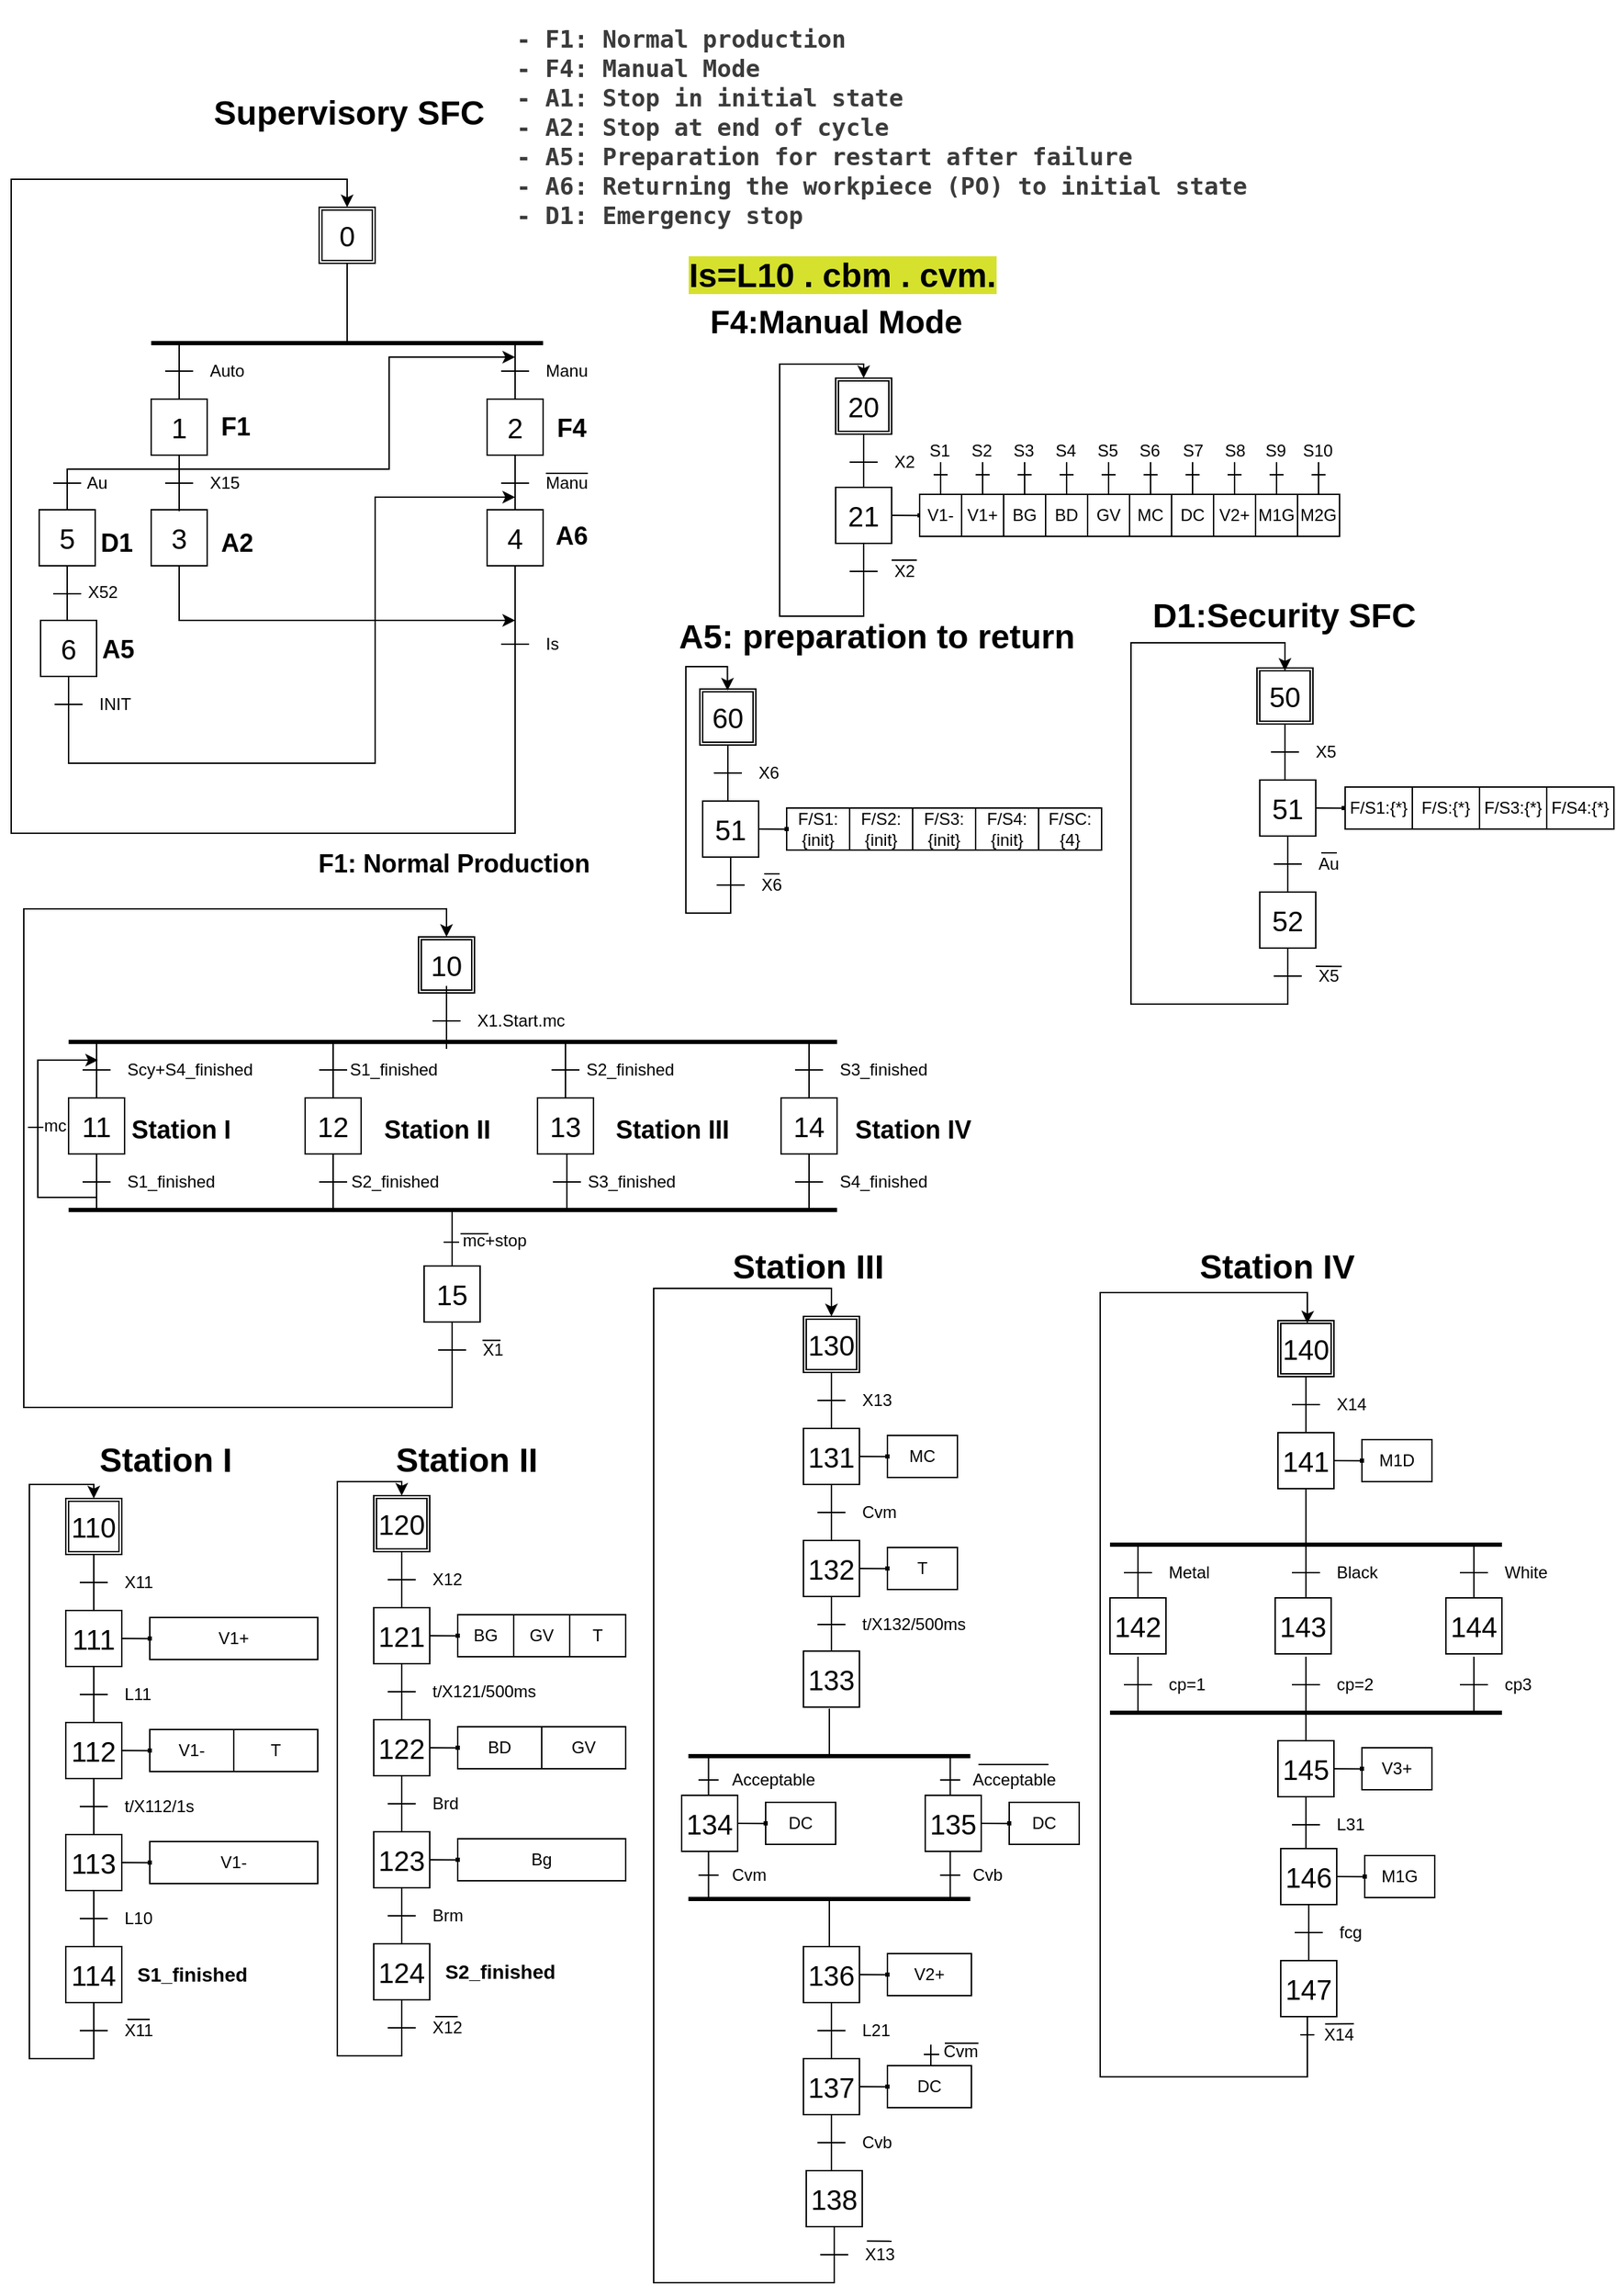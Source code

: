 <mxfile version="26.0.16">
  <diagram name="Page-1" id="JASlPtxUhEXTCOpTRk4-">
    <mxGraphModel dx="356" dy="208" grid="1" gridSize="10" guides="1" tooltips="1" connect="1" arrows="1" fold="1" page="1" pageScale="1" pageWidth="1169" pageHeight="827" math="0" shadow="0">
      <root>
        <mxCell id="0" />
        <mxCell id="1" parent="0" />
        <mxCell id="GoqYXvxjgn_CLFk3RTO3-247" value="" style="group;movable=0;resizable=0;rotatable=0;deletable=0;editable=0;locked=1;connectable=0;" vertex="1" connectable="0" parent="1">
          <mxGeometry x="51" y="56" width="740" height="932" as="geometry" />
        </mxCell>
        <mxCell id="GoqYXvxjgn_CLFk3RTO3-58" value="" style="endArrow=none;html=1;fontSize=12;rounded=0;movable=1;resizable=1;rotatable=1;deletable=1;editable=1;locked=0;connectable=1;" edge="1" parent="GoqYXvxjgn_CLFk3RTO3-247">
          <mxGeometry x="116" y="-650" width="50" height="50" as="geometry">
            <mxPoint x="110" y="299" as="sourcePoint" />
            <mxPoint x="130" y="299" as="targetPoint" />
          </mxGeometry>
        </mxCell>
        <mxCell id="GoqYXvxjgn_CLFk3RTO3-60" style="edgeStyle=none;rounded=0;orthogonalLoop=1;jettySize=auto;html=1;exitX=0.5;exitY=1;exitDx=0;exitDy=0;endArrow=none;endFill=0;fontSize=12;movable=1;resizable=1;rotatable=1;deletable=1;editable=1;locked=0;connectable=1;" edge="1" source="GoqYXvxjgn_CLFk3RTO3-61" parent="GoqYXvxjgn_CLFk3RTO3-247">
          <mxGeometry x="116" y="-650" as="geometry">
            <mxPoint x="120" y="319" as="targetPoint" />
          </mxGeometry>
        </mxCell>
        <mxCell id="GoqYXvxjgn_CLFk3RTO3-73" style="edgeStyle=orthogonalEdgeStyle;rounded=0;orthogonalLoop=1;jettySize=auto;html=1;movable=1;resizable=1;rotatable=1;deletable=1;editable=1;locked=0;connectable=1;" edge="1" parent="GoqYXvxjgn_CLFk3RTO3-247" source="GoqYXvxjgn_CLFk3RTO3-61">
          <mxGeometry relative="1" as="geometry">
            <mxPoint x="360" y="209.0" as="targetPoint" />
            <Array as="points">
              <mxPoint x="120" y="289" />
              <mxPoint x="270" y="289" />
              <mxPoint x="270" y="209" />
            </Array>
          </mxGeometry>
        </mxCell>
        <mxCell id="GoqYXvxjgn_CLFk3RTO3-92" style="edgeStyle=orthogonalEdgeStyle;rounded=0;orthogonalLoop=1;jettySize=auto;html=1;entryX=0.5;entryY=0;entryDx=0;entryDy=0;startArrow=none;startFill=0;endArrow=none;movable=1;resizable=1;rotatable=1;deletable=1;editable=1;locked=0;connectable=1;" edge="1" parent="GoqYXvxjgn_CLFk3RTO3-247" source="GoqYXvxjgn_CLFk3RTO3-61" target="GoqYXvxjgn_CLFk3RTO3-91">
          <mxGeometry relative="1" as="geometry">
            <Array as="points">
              <mxPoint x="120" y="289" />
              <mxPoint x="40" y="289" />
            </Array>
          </mxGeometry>
        </mxCell>
        <mxCell id="GoqYXvxjgn_CLFk3RTO3-61" value="1" style="rounded=0;whiteSpace=wrap;html=1;fontSize=20;align=center;startSize=20;container=0;movable=1;resizable=1;rotatable=1;deletable=1;editable=1;locked=0;connectable=1;" vertex="1" parent="GoqYXvxjgn_CLFk3RTO3-247">
          <mxGeometry x="100" y="239" width="40" height="40" as="geometry" />
        </mxCell>
        <mxCell id="GoqYXvxjgn_CLFk3RTO3-79" value="&lt;h2&gt;A6&lt;/h2&gt;" style="text;html=1;align=center;verticalAlign=middle;resizable=1;points=[];autosize=1;strokeColor=none;fillColor=none;container=0;movable=1;rotatable=1;deletable=1;editable=1;locked=0;connectable=1;" vertex="1" parent="GoqYXvxjgn_CLFk3RTO3-247">
          <mxGeometry x="375" y="307" width="50" height="60" as="geometry" />
        </mxCell>
        <mxCell id="GoqYXvxjgn_CLFk3RTO3-85" style="edgeStyle=orthogonalEdgeStyle;rounded=0;orthogonalLoop=1;jettySize=auto;html=1;movable=1;resizable=1;rotatable=1;deletable=1;editable=1;locked=0;connectable=1;" edge="1" parent="GoqYXvxjgn_CLFk3RTO3-247">
          <mxGeometry relative="1" as="geometry">
            <mxPoint x="360" y="397" as="targetPoint" />
            <mxPoint x="120" y="356" as="sourcePoint" />
            <Array as="points">
              <mxPoint x="120" y="397" />
            </Array>
          </mxGeometry>
        </mxCell>
        <mxCell id="GoqYXvxjgn_CLFk3RTO3-83" value="3" style="rounded=0;whiteSpace=wrap;html=1;fontSize=20;align=center;startSize=20;container=0;movable=1;resizable=1;rotatable=1;deletable=1;editable=1;locked=0;connectable=1;" vertex="1" parent="GoqYXvxjgn_CLFk3RTO3-247">
          <mxGeometry x="100" y="318" width="40" height="40" as="geometry" />
        </mxCell>
        <mxCell id="GoqYXvxjgn_CLFk3RTO3-84" value="&lt;h2&gt;A2&lt;/h2&gt;" style="text;html=1;align=center;verticalAlign=middle;resizable=1;points=[];autosize=1;strokeColor=none;fillColor=none;container=0;movable=1;rotatable=1;deletable=1;editable=1;locked=0;connectable=1;" vertex="1" parent="GoqYXvxjgn_CLFk3RTO3-247">
          <mxGeometry x="136" y="312" width="50" height="60" as="geometry" />
        </mxCell>
        <mxCell id="GoqYXvxjgn_CLFk3RTO3-87" value="&lt;h2&gt;F4&lt;/h2&gt;" style="text;html=1;align=center;verticalAlign=middle;resizable=1;points=[];autosize=1;strokeColor=none;fillColor=none;container=0;movable=1;rotatable=1;deletable=1;editable=1;locked=0;connectable=1;" vertex="1" parent="GoqYXvxjgn_CLFk3RTO3-247">
          <mxGeometry x="380" y="230" width="40" height="60" as="geometry" />
        </mxCell>
        <mxCell id="GoqYXvxjgn_CLFk3RTO3-88" value="" style="endArrow=none;html=1;fontSize=12;rounded=0;movable=1;resizable=1;rotatable=1;deletable=1;editable=1;locked=0;connectable=1;" edge="1" parent="GoqYXvxjgn_CLFk3RTO3-247">
          <mxGeometry x="116" y="-650" width="50" height="50" as="geometry">
            <mxPoint x="30" y="378" as="sourcePoint" />
            <mxPoint x="50" y="378" as="targetPoint" />
          </mxGeometry>
        </mxCell>
        <mxCell id="GoqYXvxjgn_CLFk3RTO3-90" style="edgeStyle=none;rounded=0;orthogonalLoop=1;jettySize=auto;html=1;exitX=0.5;exitY=1;exitDx=0;exitDy=0;endArrow=none;endFill=0;fontSize=12;movable=1;resizable=1;rotatable=1;deletable=1;editable=1;locked=0;connectable=1;" edge="1" source="GoqYXvxjgn_CLFk3RTO3-91" parent="GoqYXvxjgn_CLFk3RTO3-247">
          <mxGeometry x="116" y="-650" as="geometry">
            <mxPoint x="40" y="398" as="targetPoint" />
          </mxGeometry>
        </mxCell>
        <mxCell id="GoqYXvxjgn_CLFk3RTO3-91" value="5" style="rounded=0;whiteSpace=wrap;html=1;fontSize=20;align=center;startSize=20;container=0;movable=1;resizable=1;rotatable=1;deletable=1;editable=1;locked=0;connectable=1;" vertex="1" parent="GoqYXvxjgn_CLFk3RTO3-247">
          <mxGeometry x="20" y="318" width="40" height="40" as="geometry" />
        </mxCell>
        <mxCell id="GoqYXvxjgn_CLFk3RTO3-124" value="" style="endArrow=none;html=1;fontSize=12;rounded=0;movable=1;resizable=1;rotatable=1;deletable=1;editable=1;locked=0;connectable=1;" edge="1" parent="GoqYXvxjgn_CLFk3RTO3-247">
          <mxGeometry x="116" y="-650" width="50" height="50" as="geometry">
            <mxPoint x="30" y="299" as="sourcePoint" />
            <mxPoint x="50" y="299" as="targetPoint" />
          </mxGeometry>
        </mxCell>
        <mxCell id="GoqYXvxjgn_CLFk3RTO3-125" value="Au" style="text;html=1;align=center;verticalAlign=middle;resizable=1;points=[];autosize=1;strokeColor=none;fillColor=none;container=0;movable=1;rotatable=1;deletable=1;editable=1;locked=0;connectable=1;" vertex="1" parent="GoqYXvxjgn_CLFk3RTO3-247">
          <mxGeometry x="41" y="284" width="40" height="30" as="geometry" />
        </mxCell>
        <mxCell id="GoqYXvxjgn_CLFk3RTO3-126" value="&lt;h2&gt;D1&lt;/h2&gt;" style="text;html=1;align=center;verticalAlign=middle;resizable=1;points=[];autosize=1;strokeColor=none;fillColor=none;container=0;movable=1;rotatable=1;deletable=1;editable=1;locked=0;connectable=1;" vertex="1" parent="GoqYXvxjgn_CLFk3RTO3-247">
          <mxGeometry x="50" y="312" width="50" height="60" as="geometry" />
        </mxCell>
        <mxCell id="GoqYXvxjgn_CLFk3RTO3-127" value="X52" style="text;html=1;align=center;verticalAlign=middle;resizable=1;points=[];autosize=1;strokeColor=none;fillColor=none;container=0;movable=1;rotatable=1;deletable=1;editable=1;locked=0;connectable=1;" vertex="1" parent="GoqYXvxjgn_CLFk3RTO3-247">
          <mxGeometry x="45" y="362" width="40" height="30" as="geometry" />
        </mxCell>
        <mxCell id="GoqYXvxjgn_CLFk3RTO3-128" value="" style="endArrow=none;html=1;fontSize=12;rounded=0;movable=1;resizable=1;rotatable=1;deletable=1;editable=1;locked=0;connectable=1;" edge="1" parent="GoqYXvxjgn_CLFk3RTO3-247">
          <mxGeometry x="116" y="-650" width="50" height="50" as="geometry">
            <mxPoint x="31" y="457" as="sourcePoint" />
            <mxPoint x="51" y="457" as="targetPoint" />
          </mxGeometry>
        </mxCell>
        <mxCell id="GoqYXvxjgn_CLFk3RTO3-129" value="INIT" style="text;html=1;strokeColor=none;fillColor=none;align=left;verticalAlign=middle;rounded=0;fontSize=12;startSize=20;container=0;movable=1;resizable=1;rotatable=1;deletable=1;editable=1;locked=0;connectable=1;" vertex="1" parent="GoqYXvxjgn_CLFk3RTO3-247">
          <mxGeometry x="61" y="447" width="40" height="20" as="geometry" />
        </mxCell>
        <mxCell id="GoqYXvxjgn_CLFk3RTO3-130" style="edgeStyle=none;rounded=0;orthogonalLoop=1;jettySize=auto;html=1;exitX=0.5;exitY=1;exitDx=0;exitDy=0;endArrow=none;endFill=0;fontSize=12;movable=1;resizable=1;rotatable=1;deletable=1;editable=1;locked=0;connectable=1;" edge="1" source="GoqYXvxjgn_CLFk3RTO3-131" parent="GoqYXvxjgn_CLFk3RTO3-247">
          <mxGeometry x="116" y="-650" as="geometry">
            <mxPoint x="41" y="477" as="targetPoint" />
          </mxGeometry>
        </mxCell>
        <mxCell id="GoqYXvxjgn_CLFk3RTO3-143" style="edgeStyle=orthogonalEdgeStyle;rounded=0;orthogonalLoop=1;jettySize=auto;html=1;movable=1;resizable=1;rotatable=1;deletable=1;editable=1;locked=0;connectable=1;" edge="1" parent="GoqYXvxjgn_CLFk3RTO3-247" source="GoqYXvxjgn_CLFk3RTO3-131">
          <mxGeometry relative="1" as="geometry">
            <mxPoint x="360" y="309" as="targetPoint" />
            <Array as="points">
              <mxPoint x="41" y="499" />
              <mxPoint x="260" y="499" />
              <mxPoint x="260" y="309" />
            </Array>
          </mxGeometry>
        </mxCell>
        <mxCell id="GoqYXvxjgn_CLFk3RTO3-131" value="6" style="rounded=0;whiteSpace=wrap;html=1;fontSize=20;align=center;startSize=20;container=0;movable=1;resizable=1;rotatable=1;deletable=1;editable=1;locked=0;connectable=1;" vertex="1" parent="GoqYXvxjgn_CLFk3RTO3-247">
          <mxGeometry x="21" y="397" width="40" height="40" as="geometry" />
        </mxCell>
        <mxCell id="GoqYXvxjgn_CLFk3RTO3-142" value="&lt;h2&gt;A5&lt;/h2&gt;" style="text;html=1;align=center;verticalAlign=middle;resizable=1;points=[];autosize=1;strokeColor=none;fillColor=none;container=0;movable=1;rotatable=1;deletable=1;editable=1;locked=0;connectable=1;" vertex="1" parent="GoqYXvxjgn_CLFk3RTO3-247">
          <mxGeometry x="51" y="388" width="50" height="60" as="geometry" />
        </mxCell>
        <mxCell id="GoqYXvxjgn_CLFk3RTO3-145" value="&lt;h1&gt;Supervisory SFC&lt;/h1&gt;" style="text;html=1;align=center;verticalAlign=middle;resizable=1;points=[];autosize=1;strokeColor=none;fillColor=none;container=0;movable=1;rotatable=1;deletable=1;editable=1;locked=0;connectable=1;" vertex="1" parent="GoqYXvxjgn_CLFk3RTO3-247">
          <mxGeometry x="131" width="220" height="70" as="geometry" />
        </mxCell>
        <mxCell id="GoqYXvxjgn_CLFk3RTO3-29" value="" style="rounded=0;whiteSpace=wrap;html=1;fontSize=20;align=center;container=0;movable=1;resizable=1;rotatable=1;deletable=1;editable=1;locked=0;connectable=1;" vertex="1" parent="GoqYXvxjgn_CLFk3RTO3-247">
          <mxGeometry x="220" y="102" width="40" height="40" as="geometry" />
        </mxCell>
        <mxCell id="GoqYXvxjgn_CLFk3RTO3-30" value="0" style="rounded=0;whiteSpace=wrap;html=1;fontSize=20;align=center;imageWidth=20;imageHeight=20;container=0;movable=1;resizable=1;rotatable=1;deletable=1;editable=1;locked=0;connectable=1;" vertex="1" parent="GoqYXvxjgn_CLFk3RTO3-247">
          <mxGeometry x="222" y="104" width="36" height="36" as="geometry" />
        </mxCell>
        <mxCell id="GoqYXvxjgn_CLFk3RTO3-33" style="edgeStyle=none;rounded=0;orthogonalLoop=1;jettySize=auto;html=1;exitX=0.5;exitY=1;exitDx=0;exitDy=0;endArrow=none;endFill=0;fontSize=12;movable=1;resizable=1;rotatable=1;deletable=1;editable=1;locked=0;connectable=1;" edge="1" parent="GoqYXvxjgn_CLFk3RTO3-247" source="GoqYXvxjgn_CLFk3RTO3-29">
          <mxGeometry x="550" y="133" as="geometry">
            <mxPoint x="240" y="182" as="targetPoint" />
          </mxGeometry>
        </mxCell>
        <mxCell id="GoqYXvxjgn_CLFk3RTO3-144" style="edgeStyle=orthogonalEdgeStyle;rounded=0;orthogonalLoop=1;jettySize=auto;html=1;entryX=0.5;entryY=0;entryDx=0;entryDy=0;movable=1;resizable=1;rotatable=1;deletable=1;editable=1;locked=0;connectable=1;" edge="1" parent="GoqYXvxjgn_CLFk3RTO3-247" source="GoqYXvxjgn_CLFk3RTO3-78" target="GoqYXvxjgn_CLFk3RTO3-29">
          <mxGeometry relative="1" as="geometry">
            <mxPoint x="360" y="579" as="targetPoint" />
            <Array as="points">
              <mxPoint x="360" y="549" />
              <mxPoint y="549" />
              <mxPoint y="82" />
              <mxPoint x="240" y="82" />
            </Array>
          </mxGeometry>
        </mxCell>
        <mxCell id="GoqYXvxjgn_CLFk3RTO3-41" value="" style="endArrow=none;html=1;fontSize=12;rounded=0;movable=1;resizable=1;rotatable=1;deletable=1;editable=1;locked=0;connectable=1;" edge="1" parent="GoqYXvxjgn_CLFk3RTO3-247">
          <mxGeometry width="50" height="50" relative="1" as="geometry">
            <mxPoint x="110" y="219" as="sourcePoint" />
            <mxPoint x="130" y="219" as="targetPoint" />
          </mxGeometry>
        </mxCell>
        <mxCell id="GoqYXvxjgn_CLFk3RTO3-42" value="Auto" style="text;html=1;strokeColor=none;fillColor=none;align=left;verticalAlign=middle;rounded=0;fontSize=12;container=0;movable=1;resizable=1;rotatable=1;deletable=1;editable=1;locked=0;connectable=1;" vertex="1" parent="GoqYXvxjgn_CLFk3RTO3-247">
          <mxGeometry x="140" y="209" width="40" height="20" as="geometry" />
        </mxCell>
        <mxCell id="GoqYXvxjgn_CLFk3RTO3-43" style="edgeStyle=none;rounded=0;orthogonalLoop=1;jettySize=auto;html=1;exitX=0.5;exitY=1;exitDx=0;exitDy=0;endArrow=none;endFill=0;fontSize=12;movable=1;resizable=1;rotatable=1;deletable=1;editable=1;locked=0;connectable=1;" edge="1" parent="GoqYXvxjgn_CLFk3RTO3-247">
          <mxGeometry relative="1" as="geometry">
            <mxPoint x="120" y="239" as="targetPoint" />
            <mxPoint x="120" y="199" as="sourcePoint" />
          </mxGeometry>
        </mxCell>
        <mxCell id="GoqYXvxjgn_CLFk3RTO3-44" style="edgeStyle=none;rounded=0;orthogonalLoop=1;jettySize=auto;html=1;endArrow=none;endFill=0;fontSize=12;strokeWidth=3;movable=1;resizable=1;rotatable=1;deletable=1;editable=1;locked=0;connectable=1;" edge="1" parent="GoqYXvxjgn_CLFk3RTO3-247">
          <mxGeometry relative="1" as="geometry">
            <mxPoint x="100" y="199" as="targetPoint" />
            <mxPoint x="380" y="199" as="sourcePoint" />
            <Array as="points" />
          </mxGeometry>
        </mxCell>
        <mxCell id="GoqYXvxjgn_CLFk3RTO3-45" value="" style="endArrow=none;html=1;fontSize=12;rounded=0;movable=1;resizable=1;rotatable=1;deletable=1;editable=1;locked=0;connectable=1;" edge="1" parent="GoqYXvxjgn_CLFk3RTO3-247">
          <mxGeometry width="50" height="50" relative="1" as="geometry">
            <mxPoint x="350" y="219" as="sourcePoint" />
            <mxPoint x="370" y="219" as="targetPoint" />
          </mxGeometry>
        </mxCell>
        <mxCell id="GoqYXvxjgn_CLFk3RTO3-46" style="edgeStyle=none;rounded=0;orthogonalLoop=1;jettySize=auto;html=1;exitX=0.5;exitY=1;exitDx=0;exitDy=0;endArrow=none;endFill=0;fontSize=12;movable=1;resizable=1;rotatable=1;deletable=1;editable=1;locked=0;connectable=1;" edge="1" parent="GoqYXvxjgn_CLFk3RTO3-247">
          <mxGeometry relative="1" as="geometry">
            <mxPoint x="360" y="239" as="targetPoint" />
            <mxPoint x="360" y="199" as="sourcePoint" />
          </mxGeometry>
        </mxCell>
        <mxCell id="GoqYXvxjgn_CLFk3RTO3-47" value="Manu" style="text;html=1;strokeColor=none;fillColor=none;align=left;verticalAlign=middle;rounded=0;fontSize=12;container=0;movable=1;resizable=1;rotatable=1;deletable=1;editable=1;locked=0;connectable=1;" vertex="1" parent="GoqYXvxjgn_CLFk3RTO3-247">
          <mxGeometry x="380" y="209" width="40" height="20" as="geometry" />
        </mxCell>
        <mxCell id="GoqYXvxjgn_CLFk3RTO3-48" style="edgeStyle=none;rounded=0;orthogonalLoop=1;jettySize=auto;html=1;exitX=0.5;exitY=1;exitDx=0;exitDy=0;endArrow=none;endFill=0;fontSize=12;movable=1;resizable=1;rotatable=1;deletable=1;editable=1;locked=0;connectable=1;" edge="1" parent="GoqYXvxjgn_CLFk3RTO3-247">
          <mxGeometry relative="1" as="geometry">
            <mxPoint x="240" y="199" as="targetPoint" />
            <mxPoint x="240" y="159" as="sourcePoint" />
          </mxGeometry>
        </mxCell>
        <mxCell id="GoqYXvxjgn_CLFk3RTO3-62" value="" style="endArrow=none;html=1;fontSize=12;rounded=0;movable=1;resizable=1;rotatable=1;deletable=1;editable=1;locked=0;connectable=1;" edge="1" parent="GoqYXvxjgn_CLFk3RTO3-247">
          <mxGeometry x="187" y="-565" width="50" height="50" as="geometry">
            <mxPoint x="350" y="299" as="sourcePoint" />
            <mxPoint x="370" y="299" as="targetPoint" />
          </mxGeometry>
        </mxCell>
        <mxCell id="GoqYXvxjgn_CLFk3RTO3-64" style="edgeStyle=none;rounded=0;orthogonalLoop=1;jettySize=auto;html=1;exitX=0.5;exitY=1;exitDx=0;exitDy=0;endArrow=none;endFill=0;fontSize=12;movable=1;resizable=1;rotatable=1;deletable=1;editable=1;locked=0;connectable=1;" edge="1" source="GoqYXvxjgn_CLFk3RTO3-65" parent="GoqYXvxjgn_CLFk3RTO3-247">
          <mxGeometry x="187" y="-565" as="geometry">
            <mxPoint x="360" y="319" as="targetPoint" />
          </mxGeometry>
        </mxCell>
        <mxCell id="GoqYXvxjgn_CLFk3RTO3-65" value="2" style="rounded=0;whiteSpace=wrap;html=1;fontSize=20;align=center;startSize=20;container=0;movable=1;resizable=1;rotatable=1;deletable=1;editable=1;locked=0;connectable=1;" vertex="1" parent="GoqYXvxjgn_CLFk3RTO3-247">
          <mxGeometry x="340" y="239" width="40" height="40" as="geometry" />
        </mxCell>
        <mxCell id="GoqYXvxjgn_CLFk3RTO3-74" value="&lt;h2&gt;F1&lt;/h2&gt;" style="text;html=1;align=center;verticalAlign=middle;resizable=1;points=[];autosize=1;strokeColor=none;fillColor=none;container=0;movable=1;rotatable=1;deletable=1;editable=1;locked=0;connectable=1;" vertex="1" parent="GoqYXvxjgn_CLFk3RTO3-247">
          <mxGeometry x="140" y="229" width="40" height="60" as="geometry" />
        </mxCell>
        <mxCell id="GoqYXvxjgn_CLFk3RTO3-50" value="" style="endArrow=none;html=1;fontSize=12;rounded=0;movable=1;resizable=1;rotatable=1;deletable=1;editable=1;locked=0;connectable=1;" edge="1" parent="GoqYXvxjgn_CLFk3RTO3-247">
          <mxGeometry width="50" height="50" relative="1" as="geometry">
            <mxPoint x="110" y="299" as="sourcePoint" />
            <mxPoint x="130" y="299" as="targetPoint" />
          </mxGeometry>
        </mxCell>
        <mxCell id="GoqYXvxjgn_CLFk3RTO3-51" value="X15" style="text;html=1;strokeColor=none;fillColor=none;align=left;verticalAlign=middle;rounded=0;fontSize=12;container=0;movable=1;resizable=1;rotatable=1;deletable=1;editable=1;locked=0;connectable=1;" vertex="1" parent="GoqYXvxjgn_CLFk3RTO3-247">
          <mxGeometry x="140" y="289" width="40" height="20" as="geometry" />
        </mxCell>
        <mxCell id="GoqYXvxjgn_CLFk3RTO3-52" style="edgeStyle=none;rounded=0;orthogonalLoop=1;jettySize=auto;html=1;exitX=0.5;exitY=1;exitDx=0;exitDy=0;endArrow=none;endFill=0;fontSize=12;movable=1;resizable=1;rotatable=1;deletable=1;editable=1;locked=0;connectable=1;" edge="1" parent="GoqYXvxjgn_CLFk3RTO3-247">
          <mxGeometry relative="1" as="geometry">
            <mxPoint x="120" y="319" as="targetPoint" />
            <mxPoint x="120" y="279" as="sourcePoint" />
          </mxGeometry>
        </mxCell>
        <mxCell id="GoqYXvxjgn_CLFk3RTO3-54" value="" style="endArrow=none;html=1;fontSize=12;rounded=0;movable=1;resizable=1;rotatable=1;deletable=1;editable=1;locked=0;connectable=1;" edge="1" parent="GoqYXvxjgn_CLFk3RTO3-247">
          <mxGeometry width="50" height="50" relative="1" as="geometry">
            <mxPoint x="350" y="299" as="sourcePoint" />
            <mxPoint x="370" y="299" as="targetPoint" />
          </mxGeometry>
        </mxCell>
        <mxCell id="GoqYXvxjgn_CLFk3RTO3-55" style="edgeStyle=none;rounded=0;orthogonalLoop=1;jettySize=auto;html=1;exitX=0.5;exitY=1;exitDx=0;exitDy=0;endArrow=none;endFill=0;fontSize=12;movable=1;resizable=1;rotatable=1;deletable=1;editable=1;locked=0;connectable=1;" edge="1" parent="GoqYXvxjgn_CLFk3RTO3-247">
          <mxGeometry relative="1" as="geometry">
            <mxPoint x="360" y="319" as="targetPoint" />
            <mxPoint x="360" y="279" as="sourcePoint" />
          </mxGeometry>
        </mxCell>
        <mxCell id="GoqYXvxjgn_CLFk3RTO3-56" value="Manu" style="text;html=1;strokeColor=none;fillColor=none;align=left;verticalAlign=middle;rounded=0;fontSize=12;container=0;movable=1;resizable=1;rotatable=1;deletable=1;editable=1;locked=0;connectable=1;" vertex="1" parent="GoqYXvxjgn_CLFk3RTO3-247">
          <mxGeometry x="380" y="289" width="40" height="20" as="geometry" />
        </mxCell>
        <mxCell id="GoqYXvxjgn_CLFk3RTO3-66" value="" style="endArrow=none;html=1;rounded=0;movable=1;resizable=1;rotatable=1;deletable=1;editable=1;locked=0;connectable=1;" edge="1" parent="GoqYXvxjgn_CLFk3RTO3-247">
          <mxGeometry width="50" height="50" relative="1" as="geometry">
            <mxPoint x="382.0" y="292" as="sourcePoint" />
            <mxPoint x="412" y="292" as="targetPoint" />
          </mxGeometry>
        </mxCell>
        <mxCell id="GoqYXvxjgn_CLFk3RTO3-75" value="" style="endArrow=none;html=1;fontSize=12;rounded=0;movable=1;resizable=1;rotatable=1;deletable=1;editable=1;locked=0;connectable=1;" edge="1" parent="GoqYXvxjgn_CLFk3RTO3-247">
          <mxGeometry x="187" y="-565" width="50" height="50" as="geometry">
            <mxPoint x="350" y="414" as="sourcePoint" />
            <mxPoint x="370" y="414" as="targetPoint" />
          </mxGeometry>
        </mxCell>
        <mxCell id="GoqYXvxjgn_CLFk3RTO3-76" value="Is" style="text;html=1;strokeColor=none;fillColor=none;align=left;verticalAlign=middle;rounded=0;fontSize=12;startSize=20;container=0;movable=1;resizable=1;rotatable=1;deletable=1;editable=1;locked=0;connectable=1;" vertex="1" parent="GoqYXvxjgn_CLFk3RTO3-247">
          <mxGeometry x="380" y="404" width="20" height="20" as="geometry" />
        </mxCell>
        <mxCell id="GoqYXvxjgn_CLFk3RTO3-77" style="edgeStyle=none;rounded=0;orthogonalLoop=1;jettySize=auto;html=1;exitX=0.5;exitY=1;exitDx=0;exitDy=0;endArrow=none;endFill=0;fontSize=12;movable=1;resizable=1;rotatable=1;deletable=1;editable=1;locked=0;connectable=1;" edge="1" source="GoqYXvxjgn_CLFk3RTO3-78" parent="GoqYXvxjgn_CLFk3RTO3-247">
          <mxGeometry x="187" y="-565" as="geometry">
            <mxPoint x="360" y="429" as="targetPoint" />
          </mxGeometry>
        </mxCell>
        <mxCell id="GoqYXvxjgn_CLFk3RTO3-78" value="4" style="rounded=0;whiteSpace=wrap;html=1;fontSize=20;align=center;startSize=20;container=0;movable=1;resizable=1;rotatable=1;deletable=1;editable=1;locked=0;connectable=1;" vertex="1" parent="GoqYXvxjgn_CLFk3RTO3-247">
          <mxGeometry x="340" y="318" width="40" height="40" as="geometry" />
        </mxCell>
        <mxCell id="GoqYXvxjgn_CLFk3RTO3-252" value="" style="group;movable=0;resizable=0;rotatable=0;deletable=0;editable=0;locked=1;connectable=0;" vertex="1" connectable="0" parent="GoqYXvxjgn_CLFk3RTO3-247">
          <mxGeometry x="9" y="541" width="621" height="418" as="geometry" />
        </mxCell>
        <mxCell id="GoqYXvxjgn_CLFk3RTO3-242" value="&lt;h2&gt;F1: Normal Production&lt;/h2&gt;" style="text;html=1;align=center;verticalAlign=middle;resizable=0;points=[];autosize=1;strokeColor=none;fillColor=none;container=0;movable=0;rotatable=0;deletable=0;editable=0;locked=1;connectable=0;" vertex="1" parent="GoqYXvxjgn_CLFk3RTO3-252">
          <mxGeometry x="197" width="220" height="60" as="geometry" />
        </mxCell>
        <mxCell id="GoqYXvxjgn_CLFk3RTO3-251" value="" style="group;movable=0;resizable=0;rotatable=0;deletable=0;editable=0;locked=1;connectable=0;" vertex="1" connectable="0" parent="GoqYXvxjgn_CLFk3RTO3-252">
          <mxGeometry y="62" width="621" height="356" as="geometry" />
        </mxCell>
        <mxCell id="GoqYXvxjgn_CLFk3RTO3-227" style="edgeStyle=orthogonalEdgeStyle;rounded=0;orthogonalLoop=1;jettySize=auto;html=1;exitX=0.5;exitY=1;exitDx=0;exitDy=0;movable=0;resizable=0;rotatable=0;deletable=0;editable=0;locked=1;connectable=0;" edge="1" parent="GoqYXvxjgn_CLFk3RTO3-251">
          <mxGeometry relative="1" as="geometry">
            <mxPoint x="53" y="108" as="targetPoint" />
            <mxPoint x="52" y="176" as="sourcePoint" />
            <Array as="points">
              <mxPoint x="52" y="206" />
              <mxPoint x="10" y="206" />
              <mxPoint x="10" y="108" />
            </Array>
          </mxGeometry>
        </mxCell>
        <mxCell id="GoqYXvxjgn_CLFk3RTO3-223" value="11" style="rounded=0;whiteSpace=wrap;html=1;fontSize=20;align=center;startSize=20;container=0;movable=0;resizable=0;rotatable=0;deletable=0;editable=0;locked=1;connectable=0;" vertex="1" parent="GoqYXvxjgn_CLFk3RTO3-251">
          <mxGeometry x="32" y="135" width="40" height="40" as="geometry" />
        </mxCell>
        <mxCell id="GoqYXvxjgn_CLFk3RTO3-228" value="" style="endArrow=none;html=1;rounded=0;movable=0;resizable=0;rotatable=0;deletable=0;editable=0;locked=1;connectable=0;" edge="1" parent="GoqYXvxjgn_CLFk3RTO3-251">
          <mxGeometry width="50" height="50" relative="1" as="geometry">
            <mxPoint x="3.0" y="156" as="sourcePoint" />
            <mxPoint x="14.0" y="156" as="targetPoint" />
          </mxGeometry>
        </mxCell>
        <mxCell id="GoqYXvxjgn_CLFk3RTO3-229" value="mc" style="text;html=1;align=center;verticalAlign=middle;resizable=0;points=[];autosize=1;strokeColor=none;fillColor=none;container=0;movable=0;rotatable=0;deletable=0;editable=0;locked=1;connectable=0;" vertex="1" parent="GoqYXvxjgn_CLFk3RTO3-251">
          <mxGeometry x="2" y="140" width="40" height="30" as="geometry" />
        </mxCell>
        <mxCell id="GoqYXvxjgn_CLFk3RTO3-231" value="mc+stop" style="text;html=1;align=center;verticalAlign=middle;resizable=0;points=[];autosize=1;strokeColor=none;fillColor=none;container=0;movable=0;rotatable=0;deletable=0;editable=0;locked=1;connectable=0;" vertex="1" parent="GoqYXvxjgn_CLFk3RTO3-251">
          <mxGeometry x="301" y="222" width="70" height="30" as="geometry" />
        </mxCell>
        <mxCell id="GoqYXvxjgn_CLFk3RTO3-241" style="edgeStyle=orthogonalEdgeStyle;rounded=0;orthogonalLoop=1;jettySize=auto;html=1;exitX=0.5;exitY=1;exitDx=0;exitDy=0;entryX=0.5;entryY=0;entryDx=0;entryDy=0;movable=0;resizable=0;rotatable=0;deletable=0;editable=0;locked=1;connectable=0;" edge="1" parent="GoqYXvxjgn_CLFk3RTO3-251" source="GoqYXvxjgn_CLFk3RTO3-238" target="GoqYXvxjgn_CLFk3RTO3-170">
          <mxGeometry relative="1" as="geometry">
            <Array as="points">
              <mxPoint x="306" y="356" />
              <mxPoint y="356" />
              <mxPoint />
              <mxPoint x="302" />
            </Array>
          </mxGeometry>
        </mxCell>
        <mxCell id="GoqYXvxjgn_CLFk3RTO3-170" value="" style="rounded=0;whiteSpace=wrap;html=1;fontSize=20;align=center;container=0;movable=0;resizable=0;rotatable=0;deletable=0;editable=0;locked=1;connectable=0;" vertex="1" parent="GoqYXvxjgn_CLFk3RTO3-251">
          <mxGeometry x="282" y="20" width="40" height="40" as="geometry" />
        </mxCell>
        <mxCell id="GoqYXvxjgn_CLFk3RTO3-171" value="10" style="rounded=0;whiteSpace=wrap;html=1;fontSize=20;align=center;imageWidth=20;imageHeight=20;container=0;movable=0;resizable=0;rotatable=0;deletable=0;editable=0;locked=1;connectable=0;" vertex="1" parent="GoqYXvxjgn_CLFk3RTO3-251">
          <mxGeometry x="284" y="22" width="36" height="36" as="geometry" />
        </mxCell>
        <mxCell id="GoqYXvxjgn_CLFk3RTO3-172" value="" style="endArrow=none;html=1;fontSize=12;rounded=0;movable=0;resizable=0;rotatable=0;deletable=0;editable=0;locked=1;connectable=0;" edge="1" parent="GoqYXvxjgn_CLFk3RTO3-251">
          <mxGeometry x="802" y="758" width="50" height="50" as="geometry">
            <mxPoint x="292" y="80" as="sourcePoint" />
            <mxPoint x="312" y="80" as="targetPoint" />
          </mxGeometry>
        </mxCell>
        <mxCell id="GoqYXvxjgn_CLFk3RTO3-173" value="X1.Start.mc" style="text;html=1;strokeColor=none;fillColor=none;align=left;verticalAlign=middle;rounded=0;fontSize=12;container=0;movable=0;resizable=0;rotatable=0;deletable=0;editable=0;locked=1;connectable=0;" vertex="1" parent="GoqYXvxjgn_CLFk3RTO3-251">
          <mxGeometry x="322" y="70" width="40" height="20" as="geometry" />
        </mxCell>
        <mxCell id="GoqYXvxjgn_CLFk3RTO3-174" style="edgeStyle=none;rounded=0;orthogonalLoop=1;jettySize=auto;html=1;exitX=0.5;exitY=1;exitDx=0;exitDy=0;endArrow=none;endFill=0;fontSize=12;movable=0;resizable=0;rotatable=0;deletable=0;editable=0;locked=1;connectable=0;" edge="1" parent="GoqYXvxjgn_CLFk3RTO3-251" source="GoqYXvxjgn_CLFk3RTO3-170">
          <mxGeometry x="802" y="758" as="geometry">
            <mxPoint x="302" y="100" as="targetPoint" />
          </mxGeometry>
        </mxCell>
        <mxCell id="GoqYXvxjgn_CLFk3RTO3-177" value="" style="endArrow=none;html=1;fontSize=12;rounded=0;movable=0;resizable=0;rotatable=0;deletable=0;editable=0;locked=1;connectable=0;" edge="1" parent="GoqYXvxjgn_CLFk3RTO3-251">
          <mxGeometry width="50" height="50" relative="1" as="geometry">
            <mxPoint x="42" y="115" as="sourcePoint" />
            <mxPoint x="62" y="115" as="targetPoint" />
          </mxGeometry>
        </mxCell>
        <mxCell id="GoqYXvxjgn_CLFk3RTO3-178" value="Scy+S4_finished" style="text;html=1;strokeColor=none;fillColor=none;align=left;verticalAlign=middle;rounded=0;fontSize=12;container=0;movable=0;resizable=0;rotatable=0;deletable=0;editable=0;locked=1;connectable=0;" vertex="1" parent="GoqYXvxjgn_CLFk3RTO3-251">
          <mxGeometry x="72" y="105" width="40" height="20" as="geometry" />
        </mxCell>
        <mxCell id="GoqYXvxjgn_CLFk3RTO3-179" style="edgeStyle=none;rounded=0;orthogonalLoop=1;jettySize=auto;html=1;exitX=0.5;exitY=1;exitDx=0;exitDy=0;endArrow=none;endFill=0;fontSize=12;movable=0;resizable=0;rotatable=0;deletable=0;editable=0;locked=1;connectable=0;" edge="1" parent="GoqYXvxjgn_CLFk3RTO3-251">
          <mxGeometry relative="1" as="geometry">
            <mxPoint x="52" y="135" as="targetPoint" />
            <mxPoint x="52" y="95" as="sourcePoint" />
          </mxGeometry>
        </mxCell>
        <mxCell id="GoqYXvxjgn_CLFk3RTO3-180" style="edgeStyle=none;rounded=0;orthogonalLoop=1;jettySize=auto;html=1;endArrow=none;endFill=0;fontSize=12;strokeWidth=3;movable=0;resizable=0;rotatable=0;deletable=0;editable=0;locked=1;connectable=0;" edge="1" parent="GoqYXvxjgn_CLFk3RTO3-251">
          <mxGeometry relative="1" as="geometry">
            <mxPoint x="32" y="95" as="targetPoint" />
            <mxPoint x="312" y="95" as="sourcePoint" />
            <Array as="points" />
          </mxGeometry>
        </mxCell>
        <mxCell id="GoqYXvxjgn_CLFk3RTO3-181" value="" style="endArrow=none;html=1;fontSize=12;rounded=0;movable=0;resizable=0;rotatable=0;deletable=0;editable=0;locked=1;connectable=0;" edge="1" parent="GoqYXvxjgn_CLFk3RTO3-251">
          <mxGeometry width="50" height="50" relative="1" as="geometry">
            <mxPoint x="211" y="115" as="sourcePoint" />
            <mxPoint x="231" y="115" as="targetPoint" />
          </mxGeometry>
        </mxCell>
        <mxCell id="GoqYXvxjgn_CLFk3RTO3-182" style="edgeStyle=none;rounded=0;orthogonalLoop=1;jettySize=auto;html=1;exitX=0.5;exitY=1;exitDx=0;exitDy=0;endArrow=none;endFill=0;fontSize=12;movable=0;resizable=0;rotatable=0;deletable=0;editable=0;locked=1;connectable=0;" edge="1" parent="GoqYXvxjgn_CLFk3RTO3-251">
          <mxGeometry relative="1" as="geometry">
            <mxPoint x="221" y="135" as="targetPoint" />
            <mxPoint x="221" y="95" as="sourcePoint" />
          </mxGeometry>
        </mxCell>
        <mxCell id="GoqYXvxjgn_CLFk3RTO3-183" value="S2_finished" style="text;html=1;strokeColor=none;fillColor=none;align=left;verticalAlign=middle;rounded=0;fontSize=12;container=0;movable=0;resizable=0;rotatable=0;deletable=0;editable=0;locked=1;connectable=0;" vertex="1" parent="GoqYXvxjgn_CLFk3RTO3-251">
          <mxGeometry x="400" y="105" width="40" height="20" as="geometry" />
        </mxCell>
        <mxCell id="GoqYXvxjgn_CLFk3RTO3-184" style="edgeStyle=none;rounded=0;orthogonalLoop=1;jettySize=auto;html=1;exitX=0.5;exitY=1;exitDx=0;exitDy=0;endArrow=none;endFill=0;fontSize=12;movable=0;resizable=0;rotatable=0;deletable=0;editable=0;locked=1;connectable=0;" edge="1" parent="GoqYXvxjgn_CLFk3RTO3-251">
          <mxGeometry relative="1" as="geometry">
            <mxPoint x="302" y="95" as="targetPoint" />
            <mxPoint x="302" y="55" as="sourcePoint" />
          </mxGeometry>
        </mxCell>
        <mxCell id="GoqYXvxjgn_CLFk3RTO3-224" value="12" style="rounded=0;whiteSpace=wrap;html=1;fontSize=20;align=center;startSize=20;container=0;movable=0;resizable=0;rotatable=0;deletable=0;editable=0;locked=1;connectable=0;" vertex="1" parent="GoqYXvxjgn_CLFk3RTO3-251">
          <mxGeometry x="201" y="135" width="40" height="40" as="geometry" />
        </mxCell>
        <mxCell id="GoqYXvxjgn_CLFk3RTO3-186" value="" style="endArrow=none;html=1;fontSize=12;rounded=0;movable=0;resizable=0;rotatable=0;deletable=0;editable=0;locked=1;connectable=0;" edge="1" parent="GoqYXvxjgn_CLFk3RTO3-251">
          <mxGeometry width="50" height="50" relative="1" as="geometry">
            <mxPoint x="42" y="195" as="sourcePoint" />
            <mxPoint x="62" y="195" as="targetPoint" />
          </mxGeometry>
        </mxCell>
        <mxCell id="GoqYXvxjgn_CLFk3RTO3-187" value="S1_finished" style="text;html=1;strokeColor=none;fillColor=none;align=left;verticalAlign=middle;rounded=0;fontSize=12;container=0;movable=0;resizable=0;rotatable=0;deletable=0;editable=0;locked=1;connectable=0;" vertex="1" parent="GoqYXvxjgn_CLFk3RTO3-251">
          <mxGeometry x="72" y="185" width="40" height="20" as="geometry" />
        </mxCell>
        <mxCell id="GoqYXvxjgn_CLFk3RTO3-188" style="edgeStyle=none;rounded=0;orthogonalLoop=1;jettySize=auto;html=1;exitX=0.5;exitY=1;exitDx=0;exitDy=0;endArrow=none;endFill=0;fontSize=12;movable=0;resizable=0;rotatable=0;deletable=0;editable=0;locked=1;connectable=0;" edge="1" parent="GoqYXvxjgn_CLFk3RTO3-251">
          <mxGeometry relative="1" as="geometry">
            <mxPoint x="52" y="215" as="targetPoint" />
            <mxPoint x="52" y="175" as="sourcePoint" />
          </mxGeometry>
        </mxCell>
        <mxCell id="GoqYXvxjgn_CLFk3RTO3-189" style="edgeStyle=none;rounded=0;orthogonalLoop=1;jettySize=auto;html=1;endArrow=none;endFill=0;fontSize=12;strokeWidth=3;movable=0;resizable=0;rotatable=0;deletable=0;editable=0;locked=1;connectable=0;" edge="1" parent="GoqYXvxjgn_CLFk3RTO3-251">
          <mxGeometry relative="1" as="geometry">
            <mxPoint x="32" y="215" as="targetPoint" />
            <mxPoint x="312" y="215" as="sourcePoint" />
            <Array as="points" />
          </mxGeometry>
        </mxCell>
        <mxCell id="GoqYXvxjgn_CLFk3RTO3-190" value="" style="endArrow=none;html=1;fontSize=12;rounded=0;movable=0;resizable=0;rotatable=0;deletable=0;editable=0;locked=1;connectable=0;" edge="1" parent="GoqYXvxjgn_CLFk3RTO3-251">
          <mxGeometry width="50" height="50" relative="1" as="geometry">
            <mxPoint x="211" y="195" as="sourcePoint" />
            <mxPoint x="231" y="195" as="targetPoint" />
          </mxGeometry>
        </mxCell>
        <mxCell id="GoqYXvxjgn_CLFk3RTO3-191" style="edgeStyle=none;rounded=0;orthogonalLoop=1;jettySize=auto;html=1;exitX=0.5;exitY=1;exitDx=0;exitDy=0;endArrow=none;endFill=0;fontSize=12;movable=0;resizable=0;rotatable=0;deletable=0;editable=0;locked=1;connectable=0;" edge="1" parent="GoqYXvxjgn_CLFk3RTO3-251">
          <mxGeometry relative="1" as="geometry">
            <mxPoint x="221" y="215" as="targetPoint" />
            <mxPoint x="221" y="175" as="sourcePoint" />
          </mxGeometry>
        </mxCell>
        <mxCell id="GoqYXvxjgn_CLFk3RTO3-192" value="S2_finished" style="text;html=1;strokeColor=none;fillColor=none;align=left;verticalAlign=middle;rounded=0;fontSize=12;container=0;movable=0;resizable=0;rotatable=0;deletable=0;editable=0;locked=1;connectable=0;" vertex="1" parent="GoqYXvxjgn_CLFk3RTO3-251">
          <mxGeometry x="232" y="185" width="40" height="20" as="geometry" />
        </mxCell>
        <mxCell id="GoqYXvxjgn_CLFk3RTO3-193" style="edgeStyle=none;rounded=0;orthogonalLoop=1;jettySize=auto;html=1;exitX=0.5;exitY=1;exitDx=0;exitDy=0;endArrow=none;endFill=0;fontSize=12;movable=0;resizable=0;rotatable=0;deletable=0;editable=0;locked=1;connectable=0;" edge="1" parent="GoqYXvxjgn_CLFk3RTO3-251">
          <mxGeometry relative="1" as="geometry">
            <mxPoint x="306" y="255" as="targetPoint" />
            <mxPoint x="306" y="215" as="sourcePoint" />
          </mxGeometry>
        </mxCell>
        <mxCell id="GoqYXvxjgn_CLFk3RTO3-230" value="" style="endArrow=none;html=1;rounded=0;movable=0;resizable=0;rotatable=0;deletable=0;editable=0;locked=1;connectable=0;" edge="1" parent="GoqYXvxjgn_CLFk3RTO3-251">
          <mxGeometry width="50" height="50" relative="1" as="geometry">
            <mxPoint x="300.0" y="238" as="sourcePoint" />
            <mxPoint x="311.0" y="238" as="targetPoint" />
          </mxGeometry>
        </mxCell>
        <mxCell id="GoqYXvxjgn_CLFk3RTO3-233" value="" style="endArrow=none;html=1;rounded=0;movable=0;resizable=0;rotatable=0;deletable=0;editable=0;locked=1;connectable=0;" edge="1" parent="GoqYXvxjgn_CLFk3RTO3-251">
          <mxGeometry width="50" height="50" relative="1" as="geometry">
            <mxPoint x="312.0" y="232" as="sourcePoint" />
            <mxPoint x="332" y="232" as="targetPoint" />
          </mxGeometry>
        </mxCell>
        <mxCell id="GoqYXvxjgn_CLFk3RTO3-235" value="" style="endArrow=none;html=1;fontSize=12;rounded=0;movable=0;resizable=0;rotatable=0;deletable=0;editable=0;locked=1;connectable=0;" edge="1" parent="GoqYXvxjgn_CLFk3RTO3-251">
          <mxGeometry x="286" y="-956" width="50" height="50" as="geometry">
            <mxPoint x="296" y="315" as="sourcePoint" />
            <mxPoint x="316" y="315" as="targetPoint" />
          </mxGeometry>
        </mxCell>
        <mxCell id="GoqYXvxjgn_CLFk3RTO3-236" value="X1" style="text;html=1;strokeColor=none;fillColor=none;align=left;verticalAlign=middle;rounded=0;fontSize=12;startSize=20;container=0;movable=0;resizable=0;rotatable=0;deletable=0;editable=0;locked=1;connectable=0;" vertex="1" parent="GoqYXvxjgn_CLFk3RTO3-251">
          <mxGeometry x="326" y="305" width="16" height="20" as="geometry" />
        </mxCell>
        <mxCell id="GoqYXvxjgn_CLFk3RTO3-237" style="edgeStyle=none;rounded=0;orthogonalLoop=1;jettySize=auto;html=1;exitX=0.5;exitY=1;exitDx=0;exitDy=0;endArrow=none;endFill=0;fontSize=12;movable=0;resizable=0;rotatable=0;deletable=0;editable=0;locked=1;connectable=0;" edge="1" source="GoqYXvxjgn_CLFk3RTO3-238" parent="GoqYXvxjgn_CLFk3RTO3-251">
          <mxGeometry x="286" y="-956" as="geometry">
            <mxPoint x="306" y="335" as="targetPoint" />
          </mxGeometry>
        </mxCell>
        <mxCell id="GoqYXvxjgn_CLFk3RTO3-238" value="15" style="rounded=0;whiteSpace=wrap;html=1;fontSize=20;align=center;startSize=20;container=0;movable=0;resizable=0;rotatable=0;deletable=0;editable=0;locked=1;connectable=0;" vertex="1" parent="GoqYXvxjgn_CLFk3RTO3-251">
          <mxGeometry x="286" y="255" width="40" height="40" as="geometry" />
        </mxCell>
        <mxCell id="GoqYXvxjgn_CLFk3RTO3-239" value="" style="endArrow=none;html=1;rounded=0;exitX=0.106;exitY=0.056;exitDx=0;exitDy=0;exitPerimeter=0;entryX=0.912;entryY=0.058;entryDx=0;entryDy=0;entryPerimeter=0;movable=0;resizable=0;rotatable=0;deletable=0;editable=0;locked=1;connectable=0;" edge="1" parent="GoqYXvxjgn_CLFk3RTO3-251">
          <mxGeometry width="50" height="50" relative="1" as="geometry">
            <mxPoint x="327.696" y="308.12" as="sourcePoint" />
            <mxPoint x="340.592" y="308.16" as="targetPoint" />
          </mxGeometry>
        </mxCell>
        <mxCell id="GoqYXvxjgn_CLFk3RTO3-197" value="" style="endArrow=none;html=1;fontSize=12;rounded=0;movable=0;resizable=0;rotatable=0;deletable=0;editable=0;locked=1;connectable=0;" edge="1" parent="GoqYXvxjgn_CLFk3RTO3-251">
          <mxGeometry width="50" height="50" relative="1" as="geometry">
            <mxPoint x="377" y="115" as="sourcePoint" />
            <mxPoint x="397" y="115" as="targetPoint" />
          </mxGeometry>
        </mxCell>
        <mxCell id="GoqYXvxjgn_CLFk3RTO3-198" value="S1_finished" style="text;html=1;strokeColor=none;fillColor=none;align=left;verticalAlign=middle;rounded=0;fontSize=12;container=0;movable=0;resizable=0;rotatable=0;deletable=0;editable=0;locked=1;connectable=0;" vertex="1" parent="GoqYXvxjgn_CLFk3RTO3-251">
          <mxGeometry x="231" y="105" width="40" height="20" as="geometry" />
        </mxCell>
        <mxCell id="GoqYXvxjgn_CLFk3RTO3-199" style="edgeStyle=none;rounded=0;orthogonalLoop=1;jettySize=auto;html=1;exitX=0.5;exitY=1;exitDx=0;exitDy=0;endArrow=none;endFill=0;fontSize=12;movable=0;resizable=0;rotatable=0;deletable=0;editable=0;locked=1;connectable=0;" edge="1" parent="GoqYXvxjgn_CLFk3RTO3-251">
          <mxGeometry relative="1" as="geometry">
            <mxPoint x="387" y="135" as="targetPoint" />
            <mxPoint x="387" y="95" as="sourcePoint" />
          </mxGeometry>
        </mxCell>
        <mxCell id="GoqYXvxjgn_CLFk3RTO3-200" style="edgeStyle=none;rounded=0;orthogonalLoop=1;jettySize=auto;html=1;endArrow=none;endFill=0;fontSize=12;strokeWidth=3;movable=0;resizable=0;rotatable=0;deletable=0;editable=0;locked=1;connectable=0;" edge="1" parent="GoqYXvxjgn_CLFk3RTO3-251">
          <mxGeometry relative="1" as="geometry">
            <mxPoint x="301" y="95" as="targetPoint" />
            <mxPoint x="581" y="95" as="sourcePoint" />
            <Array as="points" />
          </mxGeometry>
        </mxCell>
        <mxCell id="GoqYXvxjgn_CLFk3RTO3-201" value="" style="endArrow=none;html=1;fontSize=12;rounded=0;movable=0;resizable=0;rotatable=0;deletable=0;editable=0;locked=1;connectable=0;" edge="1" parent="GoqYXvxjgn_CLFk3RTO3-251">
          <mxGeometry width="50" height="50" relative="1" as="geometry">
            <mxPoint x="551" y="115" as="sourcePoint" />
            <mxPoint x="571" y="115" as="targetPoint" />
          </mxGeometry>
        </mxCell>
        <mxCell id="GoqYXvxjgn_CLFk3RTO3-202" style="edgeStyle=none;rounded=0;orthogonalLoop=1;jettySize=auto;html=1;exitX=0.5;exitY=1;exitDx=0;exitDy=0;endArrow=none;endFill=0;fontSize=12;movable=0;resizable=0;rotatable=0;deletable=0;editable=0;locked=1;connectable=0;" edge="1" parent="GoqYXvxjgn_CLFk3RTO3-251">
          <mxGeometry relative="1" as="geometry">
            <mxPoint x="561" y="135" as="targetPoint" />
            <mxPoint x="561" y="95" as="sourcePoint" />
          </mxGeometry>
        </mxCell>
        <mxCell id="GoqYXvxjgn_CLFk3RTO3-203" value="S3_finished" style="text;html=1;strokeColor=none;fillColor=none;align=left;verticalAlign=middle;rounded=0;fontSize=12;container=0;movable=0;resizable=0;rotatable=0;deletable=0;editable=0;locked=1;connectable=0;" vertex="1" parent="GoqYXvxjgn_CLFk3RTO3-251">
          <mxGeometry x="581" y="105" width="40" height="20" as="geometry" />
        </mxCell>
        <mxCell id="GoqYXvxjgn_CLFk3RTO3-225" value="13" style="rounded=0;whiteSpace=wrap;html=1;fontSize=20;align=center;startSize=20;container=0;movable=0;resizable=0;rotatable=0;deletable=0;editable=0;locked=1;connectable=0;" vertex="1" parent="GoqYXvxjgn_CLFk3RTO3-251">
          <mxGeometry x="367" y="135" width="40" height="40" as="geometry" />
        </mxCell>
        <mxCell id="GoqYXvxjgn_CLFk3RTO3-226" value="14" style="rounded=0;whiteSpace=wrap;html=1;fontSize=20;align=center;startSize=20;container=0;movable=0;resizable=0;rotatable=0;deletable=0;editable=0;locked=1;connectable=0;" vertex="1" parent="GoqYXvxjgn_CLFk3RTO3-251">
          <mxGeometry x="541" y="135" width="40" height="40" as="geometry" />
        </mxCell>
        <mxCell id="GoqYXvxjgn_CLFk3RTO3-206" value="" style="endArrow=none;html=1;fontSize=12;rounded=0;movable=0;resizable=0;rotatable=0;deletable=0;editable=0;locked=1;connectable=0;" edge="1" parent="GoqYXvxjgn_CLFk3RTO3-251">
          <mxGeometry width="50" height="50" relative="1" as="geometry">
            <mxPoint x="378" y="195" as="sourcePoint" />
            <mxPoint x="398" y="195" as="targetPoint" />
          </mxGeometry>
        </mxCell>
        <mxCell id="GoqYXvxjgn_CLFk3RTO3-207" value="S3_finished" style="text;html=1;strokeColor=none;fillColor=none;align=left;verticalAlign=middle;rounded=0;fontSize=12;container=0;movable=0;resizable=0;rotatable=0;deletable=0;editable=0;locked=1;connectable=0;" vertex="1" parent="GoqYXvxjgn_CLFk3RTO3-251">
          <mxGeometry x="401" y="185" width="40" height="20" as="geometry" />
        </mxCell>
        <mxCell id="GoqYXvxjgn_CLFk3RTO3-208" style="edgeStyle=none;rounded=0;orthogonalLoop=1;jettySize=auto;html=1;exitX=0.5;exitY=1;exitDx=0;exitDy=0;endArrow=none;endFill=0;fontSize=12;movable=0;resizable=0;rotatable=0;deletable=0;editable=0;locked=1;connectable=0;" edge="1" parent="GoqYXvxjgn_CLFk3RTO3-251">
          <mxGeometry relative="1" as="geometry">
            <mxPoint x="388" y="215" as="targetPoint" />
            <mxPoint x="388" y="175" as="sourcePoint" />
          </mxGeometry>
        </mxCell>
        <mxCell id="GoqYXvxjgn_CLFk3RTO3-209" style="edgeStyle=none;rounded=0;orthogonalLoop=1;jettySize=auto;html=1;endArrow=none;endFill=0;fontSize=12;strokeWidth=3;movable=0;resizable=0;rotatable=0;deletable=0;editable=0;locked=1;connectable=0;" edge="1" parent="GoqYXvxjgn_CLFk3RTO3-251">
          <mxGeometry relative="1" as="geometry">
            <mxPoint x="301" y="215" as="targetPoint" />
            <mxPoint x="581" y="215" as="sourcePoint" />
            <Array as="points" />
          </mxGeometry>
        </mxCell>
        <mxCell id="GoqYXvxjgn_CLFk3RTO3-210" value="" style="endArrow=none;html=1;fontSize=12;rounded=0;movable=0;resizable=0;rotatable=0;deletable=0;editable=0;locked=1;connectable=0;" edge="1" parent="GoqYXvxjgn_CLFk3RTO3-251">
          <mxGeometry width="50" height="50" relative="1" as="geometry">
            <mxPoint x="551" y="195" as="sourcePoint" />
            <mxPoint x="571" y="195" as="targetPoint" />
          </mxGeometry>
        </mxCell>
        <mxCell id="GoqYXvxjgn_CLFk3RTO3-211" style="edgeStyle=none;rounded=0;orthogonalLoop=1;jettySize=auto;html=1;exitX=0.5;exitY=1;exitDx=0;exitDy=0;endArrow=none;endFill=0;fontSize=12;movable=0;resizable=0;rotatable=0;deletable=0;editable=0;locked=1;connectable=0;" edge="1" parent="GoqYXvxjgn_CLFk3RTO3-251">
          <mxGeometry relative="1" as="geometry">
            <mxPoint x="561" y="215" as="targetPoint" />
            <mxPoint x="561" y="175" as="sourcePoint" />
          </mxGeometry>
        </mxCell>
        <mxCell id="GoqYXvxjgn_CLFk3RTO3-212" value="S4_finished" style="text;html=1;strokeColor=none;fillColor=none;align=left;verticalAlign=middle;rounded=0;fontSize=12;container=0;movable=0;resizable=0;rotatable=0;deletable=0;editable=0;locked=1;connectable=0;" vertex="1" parent="GoqYXvxjgn_CLFk3RTO3-251">
          <mxGeometry x="581" y="185" width="40" height="20" as="geometry" />
        </mxCell>
        <mxCell id="GoqYXvxjgn_CLFk3RTO3-249" value="" style="group;movable=1;resizable=1;rotatable=1;deletable=1;editable=1;locked=0;connectable=1;" vertex="1" connectable="0" parent="1">
          <mxGeometry x="540" y="220" width="460" height="230" as="geometry" />
        </mxCell>
        <mxCell id="yjXVmNBkBBRJ8jXBpzf3-15" value="" style="rounded=0;whiteSpace=wrap;html=1;container=0;movable=1;resizable=1;rotatable=1;deletable=1;editable=1;locked=0;connectable=1;" parent="GoqYXvxjgn_CLFk3RTO3-249" vertex="1">
          <mxGeometry x="160" y="143" width="300" height="30" as="geometry" />
        </mxCell>
        <mxCell id="yjXVmNBkBBRJ8jXBpzf3-1" value="&lt;font style=&quot;font-size: 23px;&quot;&gt;F4:Manual Mode&lt;/font&gt;" style="text;html=1;align=center;verticalAlign=middle;resizable=0;points=[];autosize=1;strokeColor=none;fillColor=none;fontStyle=1;fontSize=19;container=0;movable=0;rotatable=0;deletable=0;editable=0;locked=1;connectable=0;" parent="GoqYXvxjgn_CLFk3RTO3-249" vertex="1">
          <mxGeometry width="200" height="40" as="geometry" />
        </mxCell>
        <mxCell id="yjXVmNBkBBRJ8jXBpzf3-54" value="" style="endArrow=none;html=1;rounded=0;movable=1;resizable=1;rotatable=1;deletable=1;editable=1;locked=0;connectable=1;" parent="GoqYXvxjgn_CLFk3RTO3-249" edge="1">
          <mxGeometry width="50" height="50" relative="1" as="geometry">
            <mxPoint x="205" y="145" as="sourcePoint" />
            <mxPoint x="205" y="120" as="targetPoint" />
          </mxGeometry>
        </mxCell>
        <mxCell id="yjXVmNBkBBRJ8jXBpzf3-55" value="" style="endArrow=none;html=1;rounded=0;movable=1;resizable=1;rotatable=1;deletable=1;editable=1;locked=0;connectable=1;" parent="GoqYXvxjgn_CLFk3RTO3-249" edge="1">
          <mxGeometry width="50" height="50" relative="1" as="geometry">
            <mxPoint x="200" y="129" as="sourcePoint" />
            <mxPoint x="210" y="129" as="targetPoint" />
          </mxGeometry>
        </mxCell>
        <mxCell id="yjXVmNBkBBRJ8jXBpzf3-58" value="" style="endArrow=none;html=1;rounded=0;movable=1;resizable=1;rotatable=1;deletable=1;editable=1;locked=0;connectable=1;" parent="GoqYXvxjgn_CLFk3RTO3-249" edge="1">
          <mxGeometry width="50" height="50" relative="1" as="geometry">
            <mxPoint x="230" y="129" as="sourcePoint" />
            <mxPoint x="240" y="129" as="targetPoint" />
          </mxGeometry>
        </mxCell>
        <mxCell id="yjXVmNBkBBRJ8jXBpzf3-59" value="" style="endArrow=none;html=1;rounded=0;movable=1;resizable=1;rotatable=1;deletable=1;editable=1;locked=0;connectable=1;" parent="GoqYXvxjgn_CLFk3RTO3-249" edge="1">
          <mxGeometry width="50" height="50" relative="1" as="geometry">
            <mxPoint x="260" y="129" as="sourcePoint" />
            <mxPoint x="270" y="129" as="targetPoint" />
          </mxGeometry>
        </mxCell>
        <mxCell id="yjXVmNBkBBRJ8jXBpzf3-60" value="" style="endArrow=none;html=1;rounded=0;movable=1;resizable=1;rotatable=1;deletable=1;editable=1;locked=0;connectable=1;" parent="GoqYXvxjgn_CLFk3RTO3-249" edge="1">
          <mxGeometry width="50" height="50" relative="1" as="geometry">
            <mxPoint x="265" y="145" as="sourcePoint" />
            <mxPoint x="265" y="120" as="targetPoint" />
          </mxGeometry>
        </mxCell>
        <mxCell id="yjXVmNBkBBRJ8jXBpzf3-61" value="" style="endArrow=none;html=1;rounded=0;movable=1;resizable=1;rotatable=1;deletable=1;editable=1;locked=0;connectable=1;" parent="GoqYXvxjgn_CLFk3RTO3-249" edge="1">
          <mxGeometry width="50" height="50" relative="1" as="geometry">
            <mxPoint x="235" y="145" as="sourcePoint" />
            <mxPoint x="235" y="120" as="targetPoint" />
          </mxGeometry>
        </mxCell>
        <mxCell id="yjXVmNBkBBRJ8jXBpzf3-62" value="" style="endArrow=none;html=1;rounded=0;movable=1;resizable=1;rotatable=1;deletable=1;editable=1;locked=0;connectable=1;" parent="GoqYXvxjgn_CLFk3RTO3-249" edge="1">
          <mxGeometry width="50" height="50" relative="1" as="geometry">
            <mxPoint x="290" y="129" as="sourcePoint" />
            <mxPoint x="300" y="129" as="targetPoint" />
          </mxGeometry>
        </mxCell>
        <mxCell id="yjXVmNBkBBRJ8jXBpzf3-63" value="" style="endArrow=none;html=1;rounded=0;movable=1;resizable=1;rotatable=1;deletable=1;editable=1;locked=0;connectable=1;" parent="GoqYXvxjgn_CLFk3RTO3-249" edge="1">
          <mxGeometry width="50" height="50" relative="1" as="geometry">
            <mxPoint x="320" y="129" as="sourcePoint" />
            <mxPoint x="330" y="129" as="targetPoint" />
          </mxGeometry>
        </mxCell>
        <mxCell id="yjXVmNBkBBRJ8jXBpzf3-64" value="" style="endArrow=none;html=1;rounded=0;movable=1;resizable=1;rotatable=1;deletable=1;editable=1;locked=0;connectable=1;" parent="GoqYXvxjgn_CLFk3RTO3-249" edge="1">
          <mxGeometry width="50" height="50" relative="1" as="geometry">
            <mxPoint x="350" y="129" as="sourcePoint" />
            <mxPoint x="360" y="129" as="targetPoint" />
          </mxGeometry>
        </mxCell>
        <mxCell id="yjXVmNBkBBRJ8jXBpzf3-65" value="" style="endArrow=none;html=1;rounded=0;movable=1;resizable=1;rotatable=1;deletable=1;editable=1;locked=0;connectable=1;" parent="GoqYXvxjgn_CLFk3RTO3-249" edge="1">
          <mxGeometry width="50" height="50" relative="1" as="geometry">
            <mxPoint x="380" y="129" as="sourcePoint" />
            <mxPoint x="390" y="129" as="targetPoint" />
          </mxGeometry>
        </mxCell>
        <mxCell id="yjXVmNBkBBRJ8jXBpzf3-66" value="" style="endArrow=none;html=1;rounded=0;movable=1;resizable=1;rotatable=1;deletable=1;editable=1;locked=0;connectable=1;" parent="GoqYXvxjgn_CLFk3RTO3-249" edge="1">
          <mxGeometry width="50" height="50" relative="1" as="geometry">
            <mxPoint x="355" y="145" as="sourcePoint" />
            <mxPoint x="355" y="120" as="targetPoint" />
          </mxGeometry>
        </mxCell>
        <mxCell id="yjXVmNBkBBRJ8jXBpzf3-67" value="" style="endArrow=none;html=1;rounded=0;movable=1;resizable=1;rotatable=1;deletable=1;editable=1;locked=0;connectable=1;" parent="GoqYXvxjgn_CLFk3RTO3-249" edge="1">
          <mxGeometry width="50" height="50" relative="1" as="geometry">
            <mxPoint x="325" y="145" as="sourcePoint" />
            <mxPoint x="325" y="120" as="targetPoint" />
          </mxGeometry>
        </mxCell>
        <mxCell id="yjXVmNBkBBRJ8jXBpzf3-68" value="" style="endArrow=none;html=1;rounded=0;movable=1;resizable=1;rotatable=1;deletable=1;editable=1;locked=0;connectable=1;" parent="GoqYXvxjgn_CLFk3RTO3-249" edge="1">
          <mxGeometry width="50" height="50" relative="1" as="geometry">
            <mxPoint x="295" y="145" as="sourcePoint" />
            <mxPoint x="295" y="120" as="targetPoint" />
          </mxGeometry>
        </mxCell>
        <mxCell id="yjXVmNBkBBRJ8jXBpzf3-69" value="" style="endArrow=none;html=1;rounded=0;movable=1;resizable=1;rotatable=1;deletable=1;editable=1;locked=0;connectable=1;" parent="GoqYXvxjgn_CLFk3RTO3-249" edge="1">
          <mxGeometry width="50" height="50" relative="1" as="geometry">
            <mxPoint x="385" y="145" as="sourcePoint" />
            <mxPoint x="385" y="120" as="targetPoint" />
          </mxGeometry>
        </mxCell>
        <mxCell id="yjXVmNBkBBRJ8jXBpzf3-70" value="" style="endArrow=none;html=1;rounded=0;movable=1;resizable=1;rotatable=1;deletable=1;editable=1;locked=0;connectable=1;" parent="GoqYXvxjgn_CLFk3RTO3-249" edge="1">
          <mxGeometry width="50" height="50" relative="1" as="geometry">
            <mxPoint x="410" y="129" as="sourcePoint" />
            <mxPoint x="420" y="129" as="targetPoint" />
          </mxGeometry>
        </mxCell>
        <mxCell id="yjXVmNBkBBRJ8jXBpzf3-71" value="" style="endArrow=none;html=1;rounded=0;movable=1;resizable=1;rotatable=1;deletable=1;editable=1;locked=0;connectable=1;" parent="GoqYXvxjgn_CLFk3RTO3-249" edge="1">
          <mxGeometry width="50" height="50" relative="1" as="geometry">
            <mxPoint x="440" y="129" as="sourcePoint" />
            <mxPoint x="450" y="129" as="targetPoint" />
          </mxGeometry>
        </mxCell>
        <mxCell id="yjXVmNBkBBRJ8jXBpzf3-72" value="" style="endArrow=none;html=1;rounded=0;movable=1;resizable=1;rotatable=1;deletable=1;editable=1;locked=0;connectable=1;" parent="GoqYXvxjgn_CLFk3RTO3-249" edge="1">
          <mxGeometry width="50" height="50" relative="1" as="geometry">
            <mxPoint x="415" y="145" as="sourcePoint" />
            <mxPoint x="415" y="120" as="targetPoint" />
          </mxGeometry>
        </mxCell>
        <mxCell id="yjXVmNBkBBRJ8jXBpzf3-73" value="" style="endArrow=none;html=1;rounded=0;movable=1;resizable=1;rotatable=1;deletable=1;editable=1;locked=0;connectable=1;" parent="GoqYXvxjgn_CLFk3RTO3-249" edge="1">
          <mxGeometry width="50" height="50" relative="1" as="geometry">
            <mxPoint x="445" y="145" as="sourcePoint" />
            <mxPoint x="445" y="120" as="targetPoint" />
          </mxGeometry>
        </mxCell>
        <mxCell id="yjXVmNBkBBRJ8jXBpzf3-78" value="S6" style="text;html=1;align=center;verticalAlign=middle;whiteSpace=wrap;rounded=0;container=0;movable=1;resizable=1;rotatable=1;deletable=1;editable=1;locked=0;connectable=1;" parent="GoqYXvxjgn_CLFk3RTO3-249" vertex="1">
          <mxGeometry x="312" y="103" width="25" height="18" as="geometry" />
        </mxCell>
        <mxCell id="yjXVmNBkBBRJ8jXBpzf3-79" value="S5" style="text;html=1;align=center;verticalAlign=middle;whiteSpace=wrap;rounded=0;container=0;movable=1;resizable=1;rotatable=1;deletable=1;editable=1;locked=0;connectable=1;" parent="GoqYXvxjgn_CLFk3RTO3-249" vertex="1">
          <mxGeometry x="282" y="103" width="25" height="18" as="geometry" />
        </mxCell>
        <mxCell id="yjXVmNBkBBRJ8jXBpzf3-80" value="S8" style="text;html=1;align=center;verticalAlign=middle;whiteSpace=wrap;rounded=0;container=0;movable=1;resizable=1;rotatable=1;deletable=1;editable=1;locked=0;connectable=1;" parent="GoqYXvxjgn_CLFk3RTO3-249" vertex="1">
          <mxGeometry x="373" y="103" width="25" height="18" as="geometry" />
        </mxCell>
        <mxCell id="yjXVmNBkBBRJ8jXBpzf3-81" value="S7" style="text;html=1;align=center;verticalAlign=middle;whiteSpace=wrap;rounded=0;container=0;movable=1;resizable=1;rotatable=1;deletable=1;editable=1;locked=0;connectable=1;" parent="GoqYXvxjgn_CLFk3RTO3-249" vertex="1">
          <mxGeometry x="343" y="103" width="25" height="18" as="geometry" />
        </mxCell>
        <mxCell id="yjXVmNBkBBRJ8jXBpzf3-82" value="S10" style="text;html=1;align=center;verticalAlign=middle;whiteSpace=wrap;rounded=0;container=0;movable=1;resizable=1;rotatable=1;deletable=1;editable=1;locked=0;connectable=1;" parent="GoqYXvxjgn_CLFk3RTO3-249" vertex="1">
          <mxGeometry x="432" y="103" width="25" height="18" as="geometry" />
        </mxCell>
        <mxCell id="yjXVmNBkBBRJ8jXBpzf3-83" value="S9" style="text;html=1;align=center;verticalAlign=middle;whiteSpace=wrap;rounded=0;container=0;movable=1;resizable=1;rotatable=1;deletable=1;editable=1;locked=0;connectable=1;" parent="GoqYXvxjgn_CLFk3RTO3-249" vertex="1">
          <mxGeometry x="402" y="103" width="25" height="18" as="geometry" />
        </mxCell>
        <mxCell id="yjXVmNBkBBRJ8jXBpzf3-3" value="" style="rounded=0;whiteSpace=wrap;html=1;fontSize=20;align=center;container=0;movable=1;resizable=1;rotatable=1;deletable=1;editable=1;locked=0;connectable=1;" parent="GoqYXvxjgn_CLFk3RTO3-249" vertex="1">
          <mxGeometry x="100" y="60" width="40" height="40" as="geometry" />
        </mxCell>
        <mxCell id="yjXVmNBkBBRJ8jXBpzf3-4" value="20" style="rounded=0;whiteSpace=wrap;html=1;fontSize=20;align=center;imageWidth=20;imageHeight=20;container=0;movable=1;resizable=1;rotatable=1;deletable=1;editable=1;locked=0;connectable=1;" parent="GoqYXvxjgn_CLFk3RTO3-249" vertex="1">
          <mxGeometry x="102" y="62" width="36" height="36" as="geometry" />
        </mxCell>
        <mxCell id="yjXVmNBkBBRJ8jXBpzf3-22" style="edgeStyle=orthogonalEdgeStyle;rounded=0;orthogonalLoop=1;jettySize=auto;html=1;exitX=0.5;exitY=1;exitDx=0;exitDy=0;entryX=0.5;entryY=0;entryDx=0;entryDy=0;movable=1;resizable=1;rotatable=1;deletable=1;editable=1;locked=0;connectable=1;" parent="GoqYXvxjgn_CLFk3RTO3-249" source="yjXVmNBkBBRJ8jXBpzf3-14" target="yjXVmNBkBBRJ8jXBpzf3-3" edge="1">
          <mxGeometry relative="1" as="geometry">
            <mxPoint x="120" y="50" as="targetPoint" />
            <Array as="points">
              <mxPoint x="120" y="230" />
              <mxPoint x="60" y="230" />
              <mxPoint x="60" y="50" />
              <mxPoint x="120" y="50" />
            </Array>
          </mxGeometry>
        </mxCell>
        <mxCell id="yjXVmNBkBBRJ8jXBpzf3-5" value="" style="endArrow=none;html=1;fontSize=12;rounded=0;movable=1;resizable=1;rotatable=1;deletable=1;editable=1;locked=0;connectable=1;" parent="GoqYXvxjgn_CLFk3RTO3-249" edge="1">
          <mxGeometry x="970" y="463" width="50" height="50" as="geometry">
            <mxPoint x="110" y="120" as="sourcePoint" />
            <mxPoint x="130" y="120" as="targetPoint" />
          </mxGeometry>
        </mxCell>
        <mxCell id="yjXVmNBkBBRJ8jXBpzf3-6" value="X2" style="text;html=1;strokeColor=none;fillColor=none;align=left;verticalAlign=middle;rounded=0;fontSize=12;container=0;movable=1;resizable=1;rotatable=1;deletable=1;editable=1;locked=0;connectable=1;" parent="GoqYXvxjgn_CLFk3RTO3-249" vertex="1">
          <mxGeometry x="140" y="110" width="40" height="20" as="geometry" />
        </mxCell>
        <mxCell id="yjXVmNBkBBRJ8jXBpzf3-7" style="edgeStyle=none;rounded=0;orthogonalLoop=1;jettySize=auto;html=1;exitX=0.5;exitY=1;exitDx=0;exitDy=0;endArrow=none;endFill=0;fontSize=12;movable=1;resizable=1;rotatable=1;deletable=1;editable=1;locked=0;connectable=1;" parent="GoqYXvxjgn_CLFk3RTO3-249" source="yjXVmNBkBBRJ8jXBpzf3-3" edge="1">
          <mxGeometry x="970" y="463" as="geometry">
            <mxPoint x="120" y="140" as="targetPoint" />
          </mxGeometry>
        </mxCell>
        <mxCell id="yjXVmNBkBBRJ8jXBpzf3-56" value="" style="endArrow=none;html=1;rounded=0;movable=1;resizable=1;rotatable=1;deletable=1;editable=1;locked=0;connectable=1;" parent="GoqYXvxjgn_CLFk3RTO3-249" edge="1">
          <mxGeometry width="50" height="50" relative="1" as="geometry">
            <mxPoint x="175" y="145" as="sourcePoint" />
            <mxPoint x="175" y="120" as="targetPoint" />
          </mxGeometry>
        </mxCell>
        <mxCell id="yjXVmNBkBBRJ8jXBpzf3-57" value="" style="endArrow=none;html=1;rounded=0;movable=1;resizable=1;rotatable=1;deletable=1;editable=1;locked=0;connectable=1;" parent="GoqYXvxjgn_CLFk3RTO3-249" edge="1">
          <mxGeometry width="50" height="50" relative="1" as="geometry">
            <mxPoint x="170" y="129" as="sourcePoint" />
            <mxPoint x="180" y="129" as="targetPoint" />
          </mxGeometry>
        </mxCell>
        <mxCell id="yjXVmNBkBBRJ8jXBpzf3-74" value="S1" style="text;html=1;align=center;verticalAlign=middle;whiteSpace=wrap;rounded=0;container=0;movable=1;resizable=1;rotatable=1;deletable=1;editable=1;locked=0;connectable=1;" parent="GoqYXvxjgn_CLFk3RTO3-249" vertex="1">
          <mxGeometry x="162" y="103" width="25" height="18" as="geometry" />
        </mxCell>
        <mxCell id="yjXVmNBkBBRJ8jXBpzf3-75" value="S2" style="text;html=1;align=center;verticalAlign=middle;whiteSpace=wrap;rounded=0;container=0;movable=1;resizable=1;rotatable=1;deletable=1;editable=1;locked=0;connectable=1;" parent="GoqYXvxjgn_CLFk3RTO3-249" vertex="1">
          <mxGeometry x="192" y="103" width="25" height="18" as="geometry" />
        </mxCell>
        <mxCell id="yjXVmNBkBBRJ8jXBpzf3-76" value="S4" style="text;html=1;align=center;verticalAlign=middle;whiteSpace=wrap;rounded=0;container=0;movable=1;resizable=1;rotatable=1;deletable=1;editable=1;locked=0;connectable=1;" parent="GoqYXvxjgn_CLFk3RTO3-249" vertex="1">
          <mxGeometry x="252" y="103" width="25" height="18" as="geometry" />
        </mxCell>
        <mxCell id="yjXVmNBkBBRJ8jXBpzf3-77" value="S3" style="text;html=1;align=center;verticalAlign=middle;whiteSpace=wrap;rounded=0;container=0;movable=1;resizable=1;rotatable=1;deletable=1;editable=1;locked=0;connectable=1;" parent="GoqYXvxjgn_CLFk3RTO3-249" vertex="1">
          <mxGeometry x="222" y="103" width="25" height="18" as="geometry" />
        </mxCell>
        <mxCell id="yjXVmNBkBBRJ8jXBpzf3-9" style="edgeStyle=orthogonalEdgeStyle;rounded=0;orthogonalLoop=1;jettySize=auto;html=1;exitX=0.5;exitY=1;exitDx=0;exitDy=0;movable=1;resizable=1;rotatable=1;deletable=1;editable=1;locked=0;connectable=1;" parent="GoqYXvxjgn_CLFk3RTO3-249" edge="1">
          <mxGeometry relative="1" as="geometry">
            <mxPoint x="240" y="158.0" as="sourcePoint" />
            <mxPoint x="240" y="158.0" as="targetPoint" />
          </mxGeometry>
        </mxCell>
        <mxCell id="yjXVmNBkBBRJ8jXBpzf3-11" value="" style="endArrow=none;html=1;fontSize=12;rounded=0;movable=1;resizable=1;rotatable=1;deletable=1;editable=1;locked=0;connectable=1;" parent="GoqYXvxjgn_CLFk3RTO3-249" edge="1">
          <mxGeometry x="530" y="758" width="50" height="50" as="geometry">
            <mxPoint x="110" y="198" as="sourcePoint" />
            <mxPoint x="130" y="198" as="targetPoint" />
          </mxGeometry>
        </mxCell>
        <mxCell id="yjXVmNBkBBRJ8jXBpzf3-12" value="X2" style="text;html=1;strokeColor=none;fillColor=none;align=left;verticalAlign=middle;rounded=0;fontSize=12;startSize=20;container=0;movable=1;resizable=1;rotatable=1;deletable=1;editable=1;locked=0;connectable=1;" parent="GoqYXvxjgn_CLFk3RTO3-249" vertex="1">
          <mxGeometry x="140" y="188" width="40" height="20" as="geometry" />
        </mxCell>
        <mxCell id="yjXVmNBkBBRJ8jXBpzf3-13" style="edgeStyle=none;rounded=0;orthogonalLoop=1;jettySize=auto;html=1;exitX=0.5;exitY=1;exitDx=0;exitDy=0;endArrow=none;endFill=0;fontSize=12;movable=1;resizable=1;rotatable=1;deletable=1;editable=1;locked=0;connectable=1;" parent="GoqYXvxjgn_CLFk3RTO3-249" source="yjXVmNBkBBRJ8jXBpzf3-14" edge="1">
          <mxGeometry x="530" y="758" as="geometry">
            <mxPoint x="120" y="218" as="targetPoint" />
          </mxGeometry>
        </mxCell>
        <mxCell id="yjXVmNBkBBRJ8jXBpzf3-14" value="21" style="rounded=0;whiteSpace=wrap;html=1;fontSize=20;align=center;startSize=20;container=0;movable=1;resizable=1;rotatable=1;deletable=1;editable=1;locked=0;connectable=1;" parent="GoqYXvxjgn_CLFk3RTO3-249" vertex="1">
          <mxGeometry x="100" y="138" width="40" height="40" as="geometry" />
        </mxCell>
        <mxCell id="yjXVmNBkBBRJ8jXBpzf3-16" value="" style="rounded=0;whiteSpace=wrap;html=1;startSize=20;strokeColor=#000000;strokeWidth=1;fillColor=#000000;container=0;movable=1;resizable=1;rotatable=1;deletable=1;editable=1;locked=0;connectable=1;" parent="GoqYXvxjgn_CLFk3RTO3-249" vertex="1">
          <mxGeometry x="159" y="157" width="2" height="2" as="geometry" />
        </mxCell>
        <mxCell id="yjXVmNBkBBRJ8jXBpzf3-17" style="edgeStyle=none;rounded=0;orthogonalLoop=1;jettySize=auto;html=1;exitX=1;exitY=0.5;exitDx=0;exitDy=0;fontSize=12;endArrow=none;endFill=0;entryX=0.526;entryY=0.556;entryDx=0;entryDy=0;entryPerimeter=0;movable=1;resizable=1;rotatable=1;deletable=1;editable=1;locked=0;connectable=1;" parent="GoqYXvxjgn_CLFk3RTO3-249" source="yjXVmNBkBBRJ8jXBpzf3-14" target="yjXVmNBkBBRJ8jXBpzf3-16" edge="1">
          <mxGeometry x="180" y="608" as="geometry">
            <mxPoint x="150" y="158" as="targetPoint" />
          </mxGeometry>
        </mxCell>
        <mxCell id="yjXVmNBkBBRJ8jXBpzf3-18" value="" style="endArrow=none;html=1;rounded=0;movable=1;resizable=1;rotatable=1;deletable=1;editable=1;locked=0;connectable=1;" parent="GoqYXvxjgn_CLFk3RTO3-249" edge="1">
          <mxGeometry width="50" height="50" relative="1" as="geometry">
            <mxPoint x="140.0" y="190" as="sourcePoint" />
            <mxPoint x="158" y="190" as="targetPoint" />
          </mxGeometry>
        </mxCell>
        <mxCell id="yjXVmNBkBBRJ8jXBpzf3-23" value="V1-" style="rounded=0;whiteSpace=wrap;html=1;container=0;movable=1;resizable=1;rotatable=1;deletable=1;editable=1;locked=0;connectable=1;" parent="GoqYXvxjgn_CLFk3RTO3-249" vertex="1">
          <mxGeometry x="160" y="143" width="30" height="30" as="geometry" />
        </mxCell>
        <mxCell id="yjXVmNBkBBRJ8jXBpzf3-37" value="V1+" style="rounded=0;whiteSpace=wrap;html=1;container=0;movable=1;resizable=1;rotatable=1;deletable=1;editable=1;locked=0;connectable=1;" parent="GoqYXvxjgn_CLFk3RTO3-249" vertex="1">
          <mxGeometry x="190" y="143" width="30" height="30" as="geometry" />
        </mxCell>
        <mxCell id="yjXVmNBkBBRJ8jXBpzf3-39" value="BD" style="rounded=0;whiteSpace=wrap;html=1;container=0;movable=1;resizable=1;rotatable=1;deletable=1;editable=1;locked=0;connectable=1;" parent="GoqYXvxjgn_CLFk3RTO3-249" vertex="1">
          <mxGeometry x="250" y="143" width="30" height="30" as="geometry" />
        </mxCell>
        <mxCell id="yjXVmNBkBBRJ8jXBpzf3-40" value="GV" style="rounded=0;whiteSpace=wrap;html=1;container=0;movable=1;resizable=1;rotatable=1;deletable=1;editable=1;locked=0;connectable=1;" parent="GoqYXvxjgn_CLFk3RTO3-249" vertex="1">
          <mxGeometry x="280" y="143" width="30" height="30" as="geometry" />
        </mxCell>
        <mxCell id="yjXVmNBkBBRJ8jXBpzf3-41" value="MC" style="rounded=0;whiteSpace=wrap;html=1;container=0;movable=1;resizable=1;rotatable=1;deletable=1;editable=1;locked=0;connectable=1;" parent="GoqYXvxjgn_CLFk3RTO3-249" vertex="1">
          <mxGeometry x="310" y="143" width="30" height="30" as="geometry" />
        </mxCell>
        <mxCell id="yjXVmNBkBBRJ8jXBpzf3-42" value="DC" style="rounded=0;whiteSpace=wrap;html=1;container=0;movable=1;resizable=1;rotatable=1;deletable=1;editable=1;locked=0;connectable=1;" parent="GoqYXvxjgn_CLFk3RTO3-249" vertex="1">
          <mxGeometry x="340" y="143" width="30" height="30" as="geometry" />
        </mxCell>
        <mxCell id="yjXVmNBkBBRJ8jXBpzf3-43" value="V2+" style="rounded=0;whiteSpace=wrap;html=1;container=0;movable=1;resizable=1;rotatable=1;deletable=1;editable=1;locked=0;connectable=1;" parent="GoqYXvxjgn_CLFk3RTO3-249" vertex="1">
          <mxGeometry x="370" y="143" width="30" height="30" as="geometry" />
        </mxCell>
        <mxCell id="yjXVmNBkBBRJ8jXBpzf3-44" value="M1G" style="rounded=0;whiteSpace=wrap;html=1;container=0;movable=1;resizable=1;rotatable=1;deletable=1;editable=1;locked=0;connectable=1;" parent="GoqYXvxjgn_CLFk3RTO3-249" vertex="1">
          <mxGeometry x="400" y="143" width="30" height="30" as="geometry" />
        </mxCell>
        <mxCell id="yjXVmNBkBBRJ8jXBpzf3-45" value="M2G" style="rounded=0;whiteSpace=wrap;html=1;container=0;movable=1;resizable=1;rotatable=1;deletable=1;editable=1;locked=0;connectable=1;" parent="GoqYXvxjgn_CLFk3RTO3-249" vertex="1">
          <mxGeometry x="430" y="143" width="30" height="30" as="geometry" />
        </mxCell>
        <mxCell id="yjXVmNBkBBRJ8jXBpzf3-38" value="BG" style="rounded=0;whiteSpace=wrap;html=1;container=0;movable=1;resizable=1;rotatable=1;deletable=1;editable=1;locked=0;connectable=1;" parent="GoqYXvxjgn_CLFk3RTO3-249" vertex="1">
          <mxGeometry x="220" y="143" width="30" height="30" as="geometry" />
        </mxCell>
        <mxCell id="GoqYXvxjgn_CLFk3RTO3-253" value="&lt;h2&gt;Station I&lt;/h2&gt;" style="text;html=1;align=center;verticalAlign=middle;resizable=0;points=[];autosize=1;strokeColor=none;fillColor=none;" vertex="1" parent="1">
          <mxGeometry x="127" y="787" width="90" height="60" as="geometry" />
        </mxCell>
        <mxCell id="GoqYXvxjgn_CLFk3RTO3-254" value="&lt;h2&gt;Station II&lt;/h2&gt;" style="text;html=1;align=center;verticalAlign=middle;resizable=0;points=[];autosize=1;strokeColor=none;fillColor=none;" vertex="1" parent="1">
          <mxGeometry x="305" y="787" width="100" height="60" as="geometry" />
        </mxCell>
        <mxCell id="GoqYXvxjgn_CLFk3RTO3-255" value="&lt;h2&gt;Station III&lt;/h2&gt;" style="text;html=1;align=center;verticalAlign=middle;resizable=0;points=[];autosize=1;strokeColor=none;fillColor=none;" vertex="1" parent="1">
          <mxGeometry x="473.24" y="787" width="100" height="60" as="geometry" />
        </mxCell>
        <mxCell id="GoqYXvxjgn_CLFk3RTO3-256" value="&lt;h2&gt;Station IV&lt;/h2&gt;" style="text;html=1;align=center;verticalAlign=middle;resizable=0;points=[];autosize=1;strokeColor=none;fillColor=none;" vertex="1" parent="1">
          <mxGeometry x="640" y="787" width="110" height="60" as="geometry" />
        </mxCell>
        <mxCell id="GoqYXvxjgn_CLFk3RTO3-304" value="&lt;h1&gt;Station I&lt;/h1&gt;" style="text;html=1;align=center;verticalAlign=middle;resizable=0;points=[];autosize=1;strokeColor=none;fillColor=none;movable=0;rotatable=0;deletable=0;editable=0;locked=1;connectable=0;" vertex="1" parent="1">
          <mxGeometry x="101" y="1018" width="120" height="70" as="geometry" />
        </mxCell>
        <mxCell id="GoqYXvxjgn_CLFk3RTO3-305" value="" style="group;movable=0;resizable=0;rotatable=0;deletable=0;editable=0;locked=1;connectable=0;" vertex="1" connectable="0" parent="1">
          <mxGeometry x="90" y="1080" width="180" height="390" as="geometry" />
        </mxCell>
        <mxCell id="GoqYXvxjgn_CLFk3RTO3-257" value="" style="group;movable=0;resizable=0;rotatable=0;deletable=0;editable=0;locked=1;connectable=0;" vertex="1" connectable="0" parent="GoqYXvxjgn_CLFk3RTO3-305">
          <mxGeometry width="180" height="160" as="geometry" />
        </mxCell>
        <mxCell id="GoqYXvxjgn_CLFk3RTO3-258" value="" style="rounded=0;whiteSpace=wrap;html=1;fontSize=20;align=center;container=0;movable=0;resizable=0;rotatable=0;deletable=0;editable=0;locked=1;connectable=0;" vertex="1" parent="GoqYXvxjgn_CLFk3RTO3-257">
          <mxGeometry width="40" height="40" as="geometry" />
        </mxCell>
        <mxCell id="GoqYXvxjgn_CLFk3RTO3-259" value="110" style="rounded=0;whiteSpace=wrap;html=1;fontSize=20;align=center;imageWidth=20;imageHeight=20;container=0;movable=0;resizable=0;rotatable=0;deletable=0;editable=0;locked=1;connectable=0;" vertex="1" parent="GoqYXvxjgn_CLFk3RTO3-257">
          <mxGeometry x="2" y="2" width="36" height="36" as="geometry" />
        </mxCell>
        <mxCell id="GoqYXvxjgn_CLFk3RTO3-260" value="" style="endArrow=none;html=1;fontSize=12;rounded=0;movable=0;resizable=0;rotatable=0;deletable=0;editable=0;locked=1;connectable=0;" edge="1" parent="GoqYXvxjgn_CLFk3RTO3-257">
          <mxGeometry x="350" y="60" width="50" height="50" as="geometry">
            <mxPoint x="10" y="60" as="sourcePoint" />
            <mxPoint x="30" y="60" as="targetPoint" />
          </mxGeometry>
        </mxCell>
        <mxCell id="GoqYXvxjgn_CLFk3RTO3-261" value="X11" style="text;html=1;strokeColor=none;fillColor=none;align=left;verticalAlign=middle;rounded=0;fontSize=12;container=0;movable=0;resizable=0;rotatable=0;deletable=0;editable=0;locked=1;connectable=0;" vertex="1" parent="GoqYXvxjgn_CLFk3RTO3-257">
          <mxGeometry x="40" y="50" width="40" height="20" as="geometry" />
        </mxCell>
        <mxCell id="GoqYXvxjgn_CLFk3RTO3-262" style="edgeStyle=none;rounded=0;orthogonalLoop=1;jettySize=auto;html=1;exitX=0.5;exitY=1;exitDx=0;exitDy=0;endArrow=none;endFill=0;fontSize=12;movable=0;resizable=0;rotatable=0;deletable=0;editable=0;locked=1;connectable=0;" edge="1" parent="GoqYXvxjgn_CLFk3RTO3-257" source="GoqYXvxjgn_CLFk3RTO3-258">
          <mxGeometry x="350" y="60" as="geometry">
            <mxPoint x="20" y="80" as="targetPoint" />
          </mxGeometry>
        </mxCell>
        <mxCell id="GoqYXvxjgn_CLFk3RTO3-263" value="" style="group;movable=0;resizable=0;rotatable=0;deletable=0;editable=0;locked=1;connectable=0;" vertex="1" connectable="0" parent="GoqYXvxjgn_CLFk3RTO3-257">
          <mxGeometry y="80" width="180" height="80" as="geometry" />
        </mxCell>
        <mxCell id="GoqYXvxjgn_CLFk3RTO3-264" style="edgeStyle=orthogonalEdgeStyle;rounded=0;orthogonalLoop=1;jettySize=auto;html=1;exitX=0.5;exitY=1;exitDx=0;exitDy=0;movable=0;resizable=0;rotatable=0;deletable=0;editable=0;locked=1;connectable=0;" edge="1" parent="GoqYXvxjgn_CLFk3RTO3-263">
          <mxGeometry relative="1" as="geometry">
            <mxPoint x="140" y="20.0" as="sourcePoint" />
            <mxPoint x="140" y="20.0" as="targetPoint" />
          </mxGeometry>
        </mxCell>
        <mxCell id="GoqYXvxjgn_CLFk3RTO3-265" value="" style="group;movable=0;resizable=0;rotatable=0;deletable=0;editable=0;locked=1;connectable=0;" vertex="1" connectable="0" parent="GoqYXvxjgn_CLFk3RTO3-263">
          <mxGeometry width="180" height="80" as="geometry" />
        </mxCell>
        <mxCell id="GoqYXvxjgn_CLFk3RTO3-266" value="" style="endArrow=none;html=1;fontSize=12;rounded=0;movable=0;resizable=0;rotatable=0;deletable=0;editable=0;locked=1;connectable=0;" edge="1" parent="GoqYXvxjgn_CLFk3RTO3-265">
          <mxGeometry x="350" y="150" width="50" height="50" as="geometry">
            <mxPoint x="10" y="60" as="sourcePoint" />
            <mxPoint x="30" y="60" as="targetPoint" />
          </mxGeometry>
        </mxCell>
        <mxCell id="GoqYXvxjgn_CLFk3RTO3-267" value="L11" style="text;html=1;strokeColor=none;fillColor=none;align=left;verticalAlign=middle;rounded=0;fontSize=12;startSize=20;container=0;movable=0;resizable=0;rotatable=0;deletable=0;editable=0;locked=1;connectable=0;" vertex="1" parent="GoqYXvxjgn_CLFk3RTO3-265">
          <mxGeometry x="40" y="50" width="40" height="20" as="geometry" />
        </mxCell>
        <mxCell id="GoqYXvxjgn_CLFk3RTO3-268" style="edgeStyle=none;rounded=0;orthogonalLoop=1;jettySize=auto;html=1;exitX=0.5;exitY=1;exitDx=0;exitDy=0;endArrow=none;endFill=0;fontSize=12;movable=0;resizable=0;rotatable=0;deletable=0;editable=0;locked=1;connectable=0;" edge="1" parent="GoqYXvxjgn_CLFk3RTO3-265" source="GoqYXvxjgn_CLFk3RTO3-269">
          <mxGeometry x="350" y="150" as="geometry">
            <mxPoint x="20" y="80" as="targetPoint" />
          </mxGeometry>
        </mxCell>
        <mxCell id="GoqYXvxjgn_CLFk3RTO3-269" value="111" style="rounded=0;whiteSpace=wrap;html=1;fontSize=20;align=center;startSize=20;container=0;movable=0;resizable=0;rotatable=0;deletable=0;editable=0;locked=1;connectable=0;" vertex="1" parent="GoqYXvxjgn_CLFk3RTO3-265">
          <mxGeometry width="40" height="40" as="geometry" />
        </mxCell>
        <mxCell id="GoqYXvxjgn_CLFk3RTO3-270" value="V1+" style="rounded=0;whiteSpace=wrap;html=1;container=0;movable=0;resizable=0;rotatable=0;deletable=0;editable=0;locked=1;connectable=0;" vertex="1" parent="GoqYXvxjgn_CLFk3RTO3-265">
          <mxGeometry x="60" y="5" width="120" height="30" as="geometry" />
        </mxCell>
        <mxCell id="GoqYXvxjgn_CLFk3RTO3-271" value="" style="rounded=0;whiteSpace=wrap;html=1;startSize=20;strokeColor=#000000;strokeWidth=1;fillColor=#000000;container=0;movable=0;resizable=0;rotatable=0;deletable=0;editable=0;locked=1;connectable=0;" vertex="1" parent="GoqYXvxjgn_CLFk3RTO3-265">
          <mxGeometry x="59" y="19" width="2" height="2" as="geometry" />
        </mxCell>
        <mxCell id="GoqYXvxjgn_CLFk3RTO3-272" style="edgeStyle=none;rounded=0;orthogonalLoop=1;jettySize=auto;html=1;exitX=1;exitY=0.5;exitDx=0;exitDy=0;fontSize=12;endArrow=none;endFill=0;entryX=0.526;entryY=0.556;entryDx=0;entryDy=0;entryPerimeter=0;movable=0;resizable=0;rotatable=0;deletable=0;editable=0;locked=1;connectable=0;" edge="1" parent="GoqYXvxjgn_CLFk3RTO3-265" source="GoqYXvxjgn_CLFk3RTO3-269" target="GoqYXvxjgn_CLFk3RTO3-271">
          <mxGeometry as="geometry">
            <mxPoint x="50" y="20" as="targetPoint" />
          </mxGeometry>
        </mxCell>
        <mxCell id="GoqYXvxjgn_CLFk3RTO3-273" value="" style="group;movable=0;resizable=0;rotatable=0;deletable=0;editable=0;locked=1;connectable=0;" vertex="1" connectable="0" parent="GoqYXvxjgn_CLFk3RTO3-305">
          <mxGeometry y="160" width="180" height="80" as="geometry" />
        </mxCell>
        <mxCell id="GoqYXvxjgn_CLFk3RTO3-274" style="edgeStyle=orthogonalEdgeStyle;rounded=0;orthogonalLoop=1;jettySize=auto;html=1;exitX=0.5;exitY=1;exitDx=0;exitDy=0;movable=0;resizable=0;rotatable=0;deletable=0;editable=0;locked=1;connectable=0;" edge="1" parent="GoqYXvxjgn_CLFk3RTO3-273">
          <mxGeometry relative="1" as="geometry">
            <mxPoint x="140" y="20.0" as="sourcePoint" />
            <mxPoint x="140" y="20.0" as="targetPoint" />
          </mxGeometry>
        </mxCell>
        <mxCell id="GoqYXvxjgn_CLFk3RTO3-275" value="" style="group;movable=0;resizable=0;rotatable=0;deletable=0;editable=0;locked=1;connectable=0;" vertex="1" connectable="0" parent="GoqYXvxjgn_CLFk3RTO3-273">
          <mxGeometry width="180" height="80" as="geometry" />
        </mxCell>
        <mxCell id="GoqYXvxjgn_CLFk3RTO3-276" value="" style="endArrow=none;html=1;fontSize=12;rounded=0;movable=0;resizable=0;rotatable=0;deletable=0;editable=0;locked=1;connectable=0;" edge="1" parent="GoqYXvxjgn_CLFk3RTO3-275">
          <mxGeometry x="350" y="150" width="50" height="50" as="geometry">
            <mxPoint x="10" y="60" as="sourcePoint" />
            <mxPoint x="30" y="60" as="targetPoint" />
          </mxGeometry>
        </mxCell>
        <mxCell id="GoqYXvxjgn_CLFk3RTO3-277" value="t/X112/1s" style="text;html=1;strokeColor=none;fillColor=none;align=left;verticalAlign=middle;rounded=0;fontSize=12;startSize=20;container=0;movable=0;resizable=0;rotatable=0;deletable=0;editable=0;locked=1;connectable=0;" vertex="1" parent="GoqYXvxjgn_CLFk3RTO3-275">
          <mxGeometry x="40" y="50" width="40" height="20" as="geometry" />
        </mxCell>
        <mxCell id="GoqYXvxjgn_CLFk3RTO3-278" style="edgeStyle=none;rounded=0;orthogonalLoop=1;jettySize=auto;html=1;exitX=0.5;exitY=1;exitDx=0;exitDy=0;endArrow=none;endFill=0;fontSize=12;movable=0;resizable=0;rotatable=0;deletable=0;editable=0;locked=1;connectable=0;" edge="1" parent="GoqYXvxjgn_CLFk3RTO3-275" source="GoqYXvxjgn_CLFk3RTO3-279">
          <mxGeometry x="350" y="150" as="geometry">
            <mxPoint x="20" y="80" as="targetPoint" />
          </mxGeometry>
        </mxCell>
        <mxCell id="GoqYXvxjgn_CLFk3RTO3-279" value="112" style="rounded=0;whiteSpace=wrap;html=1;fontSize=20;align=center;startSize=20;container=0;movable=0;resizable=0;rotatable=0;deletable=0;editable=0;locked=1;connectable=0;" vertex="1" parent="GoqYXvxjgn_CLFk3RTO3-275">
          <mxGeometry width="40" height="40" as="geometry" />
        </mxCell>
        <mxCell id="GoqYXvxjgn_CLFk3RTO3-280" value="V1-" style="rounded=0;whiteSpace=wrap;html=1;container=0;movable=0;resizable=0;rotatable=0;deletable=0;editable=0;locked=1;connectable=0;" vertex="1" parent="GoqYXvxjgn_CLFk3RTO3-275">
          <mxGeometry x="60" y="5" width="60" height="30" as="geometry" />
        </mxCell>
        <mxCell id="GoqYXvxjgn_CLFk3RTO3-281" value="" style="rounded=0;whiteSpace=wrap;html=1;startSize=20;strokeColor=#000000;strokeWidth=1;fillColor=#000000;container=0;movable=0;resizable=0;rotatable=0;deletable=0;editable=0;locked=1;connectable=0;" vertex="1" parent="GoqYXvxjgn_CLFk3RTO3-275">
          <mxGeometry x="59" y="19" width="2" height="2" as="geometry" />
        </mxCell>
        <mxCell id="GoqYXvxjgn_CLFk3RTO3-282" style="edgeStyle=none;rounded=0;orthogonalLoop=1;jettySize=auto;html=1;exitX=1;exitY=0.5;exitDx=0;exitDy=0;fontSize=12;endArrow=none;endFill=0;entryX=0.526;entryY=0.556;entryDx=0;entryDy=0;entryPerimeter=0;movable=0;resizable=0;rotatable=0;deletable=0;editable=0;locked=1;connectable=0;" edge="1" parent="GoqYXvxjgn_CLFk3RTO3-275" source="GoqYXvxjgn_CLFk3RTO3-279" target="GoqYXvxjgn_CLFk3RTO3-281">
          <mxGeometry as="geometry">
            <mxPoint x="50" y="20" as="targetPoint" />
          </mxGeometry>
        </mxCell>
        <mxCell id="GoqYXvxjgn_CLFk3RTO3-296" value="T" style="rounded=0;whiteSpace=wrap;html=1;container=0;movable=0;resizable=0;rotatable=0;deletable=0;editable=0;locked=1;connectable=0;" vertex="1" parent="GoqYXvxjgn_CLFk3RTO3-275">
          <mxGeometry x="120" y="5" width="60" height="30" as="geometry" />
        </mxCell>
        <mxCell id="GoqYXvxjgn_CLFk3RTO3-283" value="" style="group;movable=0;resizable=0;rotatable=0;deletable=0;editable=0;locked=1;connectable=0;" vertex="1" connectable="0" parent="GoqYXvxjgn_CLFk3RTO3-305">
          <mxGeometry y="240" width="180" height="150" as="geometry" />
        </mxCell>
        <mxCell id="GoqYXvxjgn_CLFk3RTO3-284" style="edgeStyle=orthogonalEdgeStyle;rounded=0;orthogonalLoop=1;jettySize=auto;html=1;exitX=0.5;exitY=1;exitDx=0;exitDy=0;movable=0;resizable=0;rotatable=0;deletable=0;editable=0;locked=1;connectable=0;" edge="1" parent="GoqYXvxjgn_CLFk3RTO3-283">
          <mxGeometry relative="1" as="geometry">
            <mxPoint x="140" y="20.0" as="sourcePoint" />
            <mxPoint x="140" y="20.0" as="targetPoint" />
          </mxGeometry>
        </mxCell>
        <mxCell id="GoqYXvxjgn_CLFk3RTO3-285" value="" style="group;movable=0;resizable=0;rotatable=0;deletable=0;editable=0;locked=1;connectable=0;" vertex="1" connectable="0" parent="GoqYXvxjgn_CLFk3RTO3-283">
          <mxGeometry width="180" height="150" as="geometry" />
        </mxCell>
        <mxCell id="GoqYXvxjgn_CLFk3RTO3-286" value="" style="endArrow=none;html=1;fontSize=12;rounded=0;movable=0;resizable=0;rotatable=0;deletable=0;editable=0;locked=1;connectable=0;" edge="1" parent="GoqYXvxjgn_CLFk3RTO3-285">
          <mxGeometry x="350" y="150" width="50" height="50" as="geometry">
            <mxPoint x="10" y="60" as="sourcePoint" />
            <mxPoint x="30" y="60" as="targetPoint" />
          </mxGeometry>
        </mxCell>
        <mxCell id="GoqYXvxjgn_CLFk3RTO3-287" value="L10" style="text;html=1;strokeColor=none;fillColor=none;align=left;verticalAlign=middle;rounded=0;fontSize=12;startSize=20;container=0;movable=0;resizable=0;rotatable=0;deletable=0;editable=0;locked=1;connectable=0;" vertex="1" parent="GoqYXvxjgn_CLFk3RTO3-285">
          <mxGeometry x="40" y="50" width="40" height="20" as="geometry" />
        </mxCell>
        <mxCell id="GoqYXvxjgn_CLFk3RTO3-288" style="edgeStyle=none;rounded=0;orthogonalLoop=1;jettySize=auto;html=1;exitX=0.5;exitY=1;exitDx=0;exitDy=0;endArrow=none;endFill=0;fontSize=12;movable=0;resizable=0;rotatable=0;deletable=0;editable=0;locked=1;connectable=0;" edge="1" parent="GoqYXvxjgn_CLFk3RTO3-285" source="GoqYXvxjgn_CLFk3RTO3-289">
          <mxGeometry x="350" y="150" as="geometry">
            <mxPoint x="20" y="80" as="targetPoint" />
          </mxGeometry>
        </mxCell>
        <mxCell id="GoqYXvxjgn_CLFk3RTO3-289" value="113" style="rounded=0;whiteSpace=wrap;html=1;fontSize=20;align=center;startSize=20;container=0;movable=0;resizable=0;rotatable=0;deletable=0;editable=0;locked=1;connectable=0;" vertex="1" parent="GoqYXvxjgn_CLFk3RTO3-285">
          <mxGeometry width="40" height="40" as="geometry" />
        </mxCell>
        <mxCell id="GoqYXvxjgn_CLFk3RTO3-290" value="V1-" style="rounded=0;whiteSpace=wrap;html=1;container=0;movable=0;resizable=0;rotatable=0;deletable=0;editable=0;locked=1;connectable=0;" vertex="1" parent="GoqYXvxjgn_CLFk3RTO3-285">
          <mxGeometry x="60" y="5" width="120" height="30" as="geometry" />
        </mxCell>
        <mxCell id="GoqYXvxjgn_CLFk3RTO3-291" value="" style="rounded=0;whiteSpace=wrap;html=1;startSize=20;strokeColor=#000000;strokeWidth=1;fillColor=#000000;container=0;movable=0;resizable=0;rotatable=0;deletable=0;editable=0;locked=1;connectable=0;" vertex="1" parent="GoqYXvxjgn_CLFk3RTO3-285">
          <mxGeometry x="59" y="19" width="2" height="2" as="geometry" />
        </mxCell>
        <mxCell id="GoqYXvxjgn_CLFk3RTO3-292" style="edgeStyle=none;rounded=0;orthogonalLoop=1;jettySize=auto;html=1;exitX=1;exitY=0.5;exitDx=0;exitDy=0;fontSize=12;endArrow=none;endFill=0;entryX=0.526;entryY=0.556;entryDx=0;entryDy=0;entryPerimeter=0;movable=0;resizable=0;rotatable=0;deletable=0;editable=0;locked=1;connectable=0;" edge="1" parent="GoqYXvxjgn_CLFk3RTO3-285" source="GoqYXvxjgn_CLFk3RTO3-289" target="GoqYXvxjgn_CLFk3RTO3-291">
          <mxGeometry as="geometry">
            <mxPoint x="50" y="20" as="targetPoint" />
          </mxGeometry>
        </mxCell>
        <mxCell id="GoqYXvxjgn_CLFk3RTO3-297" value="" style="endArrow=none;html=1;fontSize=12;rounded=0;movable=0;resizable=0;rotatable=0;deletable=0;editable=0;locked=1;connectable=0;" edge="1" parent="GoqYXvxjgn_CLFk3RTO3-285">
          <mxGeometry x="40" y="-1980" width="50" height="50" as="geometry">
            <mxPoint x="10" y="140" as="sourcePoint" />
            <mxPoint x="30" y="140" as="targetPoint" />
          </mxGeometry>
        </mxCell>
        <mxCell id="GoqYXvxjgn_CLFk3RTO3-298" value="X11" style="text;html=1;strokeColor=none;fillColor=none;align=left;verticalAlign=middle;rounded=0;fontSize=12;startSize=20;container=0;movable=0;resizable=0;rotatable=0;deletable=0;editable=0;locked=1;connectable=0;" vertex="1" parent="GoqYXvxjgn_CLFk3RTO3-285">
          <mxGeometry x="40" y="130" width="40" height="20" as="geometry" />
        </mxCell>
        <mxCell id="GoqYXvxjgn_CLFk3RTO3-299" style="edgeStyle=none;rounded=0;orthogonalLoop=1;jettySize=auto;html=1;exitX=0.5;exitY=1;exitDx=0;exitDy=0;endArrow=none;endFill=0;fontSize=12;movable=0;resizable=0;rotatable=0;deletable=0;editable=0;locked=1;connectable=0;" edge="1" source="GoqYXvxjgn_CLFk3RTO3-300" parent="GoqYXvxjgn_CLFk3RTO3-285">
          <mxGeometry x="40" y="-1980" as="geometry">
            <mxPoint x="20" y="160" as="targetPoint" />
          </mxGeometry>
        </mxCell>
        <mxCell id="GoqYXvxjgn_CLFk3RTO3-302" style="edgeStyle=orthogonalEdgeStyle;rounded=0;orthogonalLoop=1;jettySize=auto;html=1;exitX=0.5;exitY=1;exitDx=0;exitDy=0;movable=0;resizable=0;rotatable=0;deletable=0;editable=0;locked=1;connectable=0;" edge="1" parent="GoqYXvxjgn_CLFk3RTO3-285" source="GoqYXvxjgn_CLFk3RTO3-300">
          <mxGeometry relative="1" as="geometry">
            <mxPoint x="20.0" y="-240" as="targetPoint" />
            <Array as="points">
              <mxPoint x="20" y="160" />
              <mxPoint x="-26" y="160" />
              <mxPoint x="-26" y="-250" />
              <mxPoint x="20" y="-250" />
            </Array>
          </mxGeometry>
        </mxCell>
        <mxCell id="GoqYXvxjgn_CLFk3RTO3-300" value="114" style="rounded=0;whiteSpace=wrap;html=1;fontSize=20;align=center;startSize=20;container=0;movable=0;resizable=0;rotatable=0;deletable=0;editable=0;locked=1;connectable=0;" vertex="1" parent="GoqYXvxjgn_CLFk3RTO3-285">
          <mxGeometry y="80" width="40" height="40" as="geometry" />
        </mxCell>
        <mxCell id="GoqYXvxjgn_CLFk3RTO3-301" value="" style="endArrow=none;html=1;rounded=0;entryX=0.25;entryY=0;entryDx=0;entryDy=0;movable=0;resizable=0;rotatable=0;deletable=0;editable=0;locked=1;connectable=0;" edge="1" parent="GoqYXvxjgn_CLFk3RTO3-285">
          <mxGeometry width="50" height="50" relative="1" as="geometry">
            <mxPoint x="44.0" y="132" as="sourcePoint" />
            <mxPoint x="60" y="132" as="targetPoint" />
          </mxGeometry>
        </mxCell>
        <mxCell id="GoqYXvxjgn_CLFk3RTO3-303" value="&lt;h3&gt;S1_finished&lt;/h3&gt;" style="text;html=1;align=center;verticalAlign=middle;resizable=0;points=[];autosize=1;strokeColor=none;fillColor=none;movable=0;rotatable=0;deletable=0;editable=0;locked=1;connectable=0;" vertex="1" parent="GoqYXvxjgn_CLFk3RTO3-285">
          <mxGeometry x="40" y="70" width="100" height="60" as="geometry" />
        </mxCell>
        <mxCell id="GoqYXvxjgn_CLFk3RTO3-312" value="" style="group;movable=0;resizable=0;rotatable=0;deletable=0;editable=0;locked=1;connectable=0;" vertex="1" connectable="0" parent="1">
          <mxGeometry x="310" y="1078" width="187" height="390" as="geometry" />
        </mxCell>
        <mxCell id="GoqYXvxjgn_CLFk3RTO3-313" value="" style="group;movable=0;resizable=0;rotatable=0;deletable=0;editable=0;locked=1;connectable=0;" vertex="1" connectable="0" parent="GoqYXvxjgn_CLFk3RTO3-312">
          <mxGeometry width="187" height="160" as="geometry" />
        </mxCell>
        <mxCell id="GoqYXvxjgn_CLFk3RTO3-314" value="" style="rounded=0;whiteSpace=wrap;html=1;fontSize=20;align=center;container=0;movable=0;resizable=0;rotatable=0;deletable=0;editable=0;locked=1;connectable=0;" vertex="1" parent="GoqYXvxjgn_CLFk3RTO3-313">
          <mxGeometry width="40" height="40" as="geometry" />
        </mxCell>
        <mxCell id="GoqYXvxjgn_CLFk3RTO3-315" value="120" style="rounded=0;whiteSpace=wrap;html=1;fontSize=20;align=center;imageWidth=20;imageHeight=20;container=0;movable=0;resizable=0;rotatable=0;deletable=0;editable=0;locked=1;connectable=0;" vertex="1" parent="GoqYXvxjgn_CLFk3RTO3-313">
          <mxGeometry x="2" y="2" width="36" height="36" as="geometry" />
        </mxCell>
        <mxCell id="GoqYXvxjgn_CLFk3RTO3-316" value="" style="endArrow=none;html=1;fontSize=12;rounded=0;movable=0;resizable=0;rotatable=0;deletable=0;editable=0;locked=1;connectable=0;" edge="1" parent="GoqYXvxjgn_CLFk3RTO3-313">
          <mxGeometry x="350" y="60" width="50" height="50" as="geometry">
            <mxPoint x="10" y="60" as="sourcePoint" />
            <mxPoint x="30" y="60" as="targetPoint" />
          </mxGeometry>
        </mxCell>
        <mxCell id="GoqYXvxjgn_CLFk3RTO3-317" value="X12" style="text;html=1;strokeColor=none;fillColor=none;align=left;verticalAlign=middle;rounded=0;fontSize=12;container=0;movable=0;resizable=0;rotatable=0;deletable=0;editable=0;locked=1;connectable=0;" vertex="1" parent="GoqYXvxjgn_CLFk3RTO3-313">
          <mxGeometry x="40" y="50" width="40" height="20" as="geometry" />
        </mxCell>
        <mxCell id="GoqYXvxjgn_CLFk3RTO3-318" style="edgeStyle=none;rounded=0;orthogonalLoop=1;jettySize=auto;html=1;exitX=0.5;exitY=1;exitDx=0;exitDy=0;endArrow=none;endFill=0;fontSize=12;movable=0;resizable=0;rotatable=0;deletable=0;editable=0;locked=1;connectable=0;" edge="1" parent="GoqYXvxjgn_CLFk3RTO3-313" source="GoqYXvxjgn_CLFk3RTO3-314">
          <mxGeometry x="350" y="60" as="geometry">
            <mxPoint x="20" y="80" as="targetPoint" />
          </mxGeometry>
        </mxCell>
        <mxCell id="GoqYXvxjgn_CLFk3RTO3-319" value="" style="group;movable=0;resizable=0;rotatable=0;deletable=0;editable=0;locked=1;connectable=0;" vertex="1" connectable="0" parent="GoqYXvxjgn_CLFk3RTO3-313">
          <mxGeometry y="80" width="187" height="80" as="geometry" />
        </mxCell>
        <mxCell id="GoqYXvxjgn_CLFk3RTO3-320" style="edgeStyle=orthogonalEdgeStyle;rounded=0;orthogonalLoop=1;jettySize=auto;html=1;exitX=0.5;exitY=1;exitDx=0;exitDy=0;movable=0;resizable=0;rotatable=0;deletable=0;editable=0;locked=1;connectable=0;" edge="1" parent="GoqYXvxjgn_CLFk3RTO3-319">
          <mxGeometry relative="1" as="geometry">
            <mxPoint x="140" y="20.0" as="sourcePoint" />
            <mxPoint x="140" y="20.0" as="targetPoint" />
          </mxGeometry>
        </mxCell>
        <mxCell id="GoqYXvxjgn_CLFk3RTO3-321" value="" style="group;movable=0;resizable=0;rotatable=0;deletable=0;editable=0;locked=1;connectable=0;" vertex="1" connectable="0" parent="GoqYXvxjgn_CLFk3RTO3-319">
          <mxGeometry width="187" height="80" as="geometry" />
        </mxCell>
        <mxCell id="GoqYXvxjgn_CLFk3RTO3-322" value="" style="endArrow=none;html=1;fontSize=12;rounded=0;movable=0;resizable=0;rotatable=0;deletable=0;editable=0;locked=1;connectable=0;" edge="1" parent="GoqYXvxjgn_CLFk3RTO3-321">
          <mxGeometry x="350" y="150" width="50" height="50" as="geometry">
            <mxPoint x="10" y="60" as="sourcePoint" />
            <mxPoint x="30" y="60" as="targetPoint" />
          </mxGeometry>
        </mxCell>
        <mxCell id="GoqYXvxjgn_CLFk3RTO3-323" value="t/X121/500ms" style="text;html=1;strokeColor=none;fillColor=none;align=left;verticalAlign=middle;rounded=0;fontSize=12;startSize=20;container=0;movable=0;resizable=0;rotatable=0;deletable=0;editable=0;locked=1;connectable=0;" vertex="1" parent="GoqYXvxjgn_CLFk3RTO3-321">
          <mxGeometry x="40" y="50" width="40" height="20" as="geometry" />
        </mxCell>
        <mxCell id="GoqYXvxjgn_CLFk3RTO3-324" style="edgeStyle=none;rounded=0;orthogonalLoop=1;jettySize=auto;html=1;exitX=0.5;exitY=1;exitDx=0;exitDy=0;endArrow=none;endFill=0;fontSize=12;movable=0;resizable=0;rotatable=0;deletable=0;editable=0;locked=1;connectable=0;" edge="1" parent="GoqYXvxjgn_CLFk3RTO3-321" source="GoqYXvxjgn_CLFk3RTO3-325">
          <mxGeometry x="350" y="150" as="geometry">
            <mxPoint x="20" y="80" as="targetPoint" />
          </mxGeometry>
        </mxCell>
        <mxCell id="GoqYXvxjgn_CLFk3RTO3-325" value="121" style="rounded=0;whiteSpace=wrap;html=1;fontSize=20;align=center;startSize=20;container=0;movable=0;resizable=0;rotatable=0;deletable=0;editable=0;locked=1;connectable=0;" vertex="1" parent="GoqYXvxjgn_CLFk3RTO3-321">
          <mxGeometry width="40" height="40" as="geometry" />
        </mxCell>
        <mxCell id="GoqYXvxjgn_CLFk3RTO3-326" value="BG" style="rounded=0;whiteSpace=wrap;html=1;container=0;movable=0;resizable=0;rotatable=0;deletable=0;editable=0;locked=1;connectable=0;" vertex="1" parent="GoqYXvxjgn_CLFk3RTO3-321">
          <mxGeometry x="60" y="5" width="40" height="30" as="geometry" />
        </mxCell>
        <mxCell id="GoqYXvxjgn_CLFk3RTO3-327" value="" style="rounded=0;whiteSpace=wrap;html=1;startSize=20;strokeColor=#000000;strokeWidth=1;fillColor=#000000;container=0;movable=0;resizable=0;rotatable=0;deletable=0;editable=0;locked=1;connectable=0;" vertex="1" parent="GoqYXvxjgn_CLFk3RTO3-321">
          <mxGeometry x="59" y="19" width="2" height="2" as="geometry" />
        </mxCell>
        <mxCell id="GoqYXvxjgn_CLFk3RTO3-328" style="edgeStyle=none;rounded=0;orthogonalLoop=1;jettySize=auto;html=1;exitX=1;exitY=0.5;exitDx=0;exitDy=0;fontSize=12;endArrow=none;endFill=0;entryX=0.526;entryY=0.556;entryDx=0;entryDy=0;entryPerimeter=0;movable=0;resizable=0;rotatable=0;deletable=0;editable=0;locked=1;connectable=0;" edge="1" parent="GoqYXvxjgn_CLFk3RTO3-321" source="GoqYXvxjgn_CLFk3RTO3-325" target="GoqYXvxjgn_CLFk3RTO3-327">
          <mxGeometry as="geometry">
            <mxPoint x="50" y="20" as="targetPoint" />
          </mxGeometry>
        </mxCell>
        <mxCell id="GoqYXvxjgn_CLFk3RTO3-359" value="GV" style="rounded=0;whiteSpace=wrap;html=1;container=0;movable=0;resizable=0;rotatable=0;deletable=0;editable=0;locked=1;connectable=0;" vertex="1" parent="GoqYXvxjgn_CLFk3RTO3-321">
          <mxGeometry x="100" y="5" width="40" height="30" as="geometry" />
        </mxCell>
        <mxCell id="GoqYXvxjgn_CLFk3RTO3-360" value="T" style="rounded=0;whiteSpace=wrap;html=1;container=0;movable=0;resizable=0;rotatable=0;deletable=0;editable=0;locked=1;connectable=0;" vertex="1" parent="GoqYXvxjgn_CLFk3RTO3-321">
          <mxGeometry x="140" y="5" width="40" height="30" as="geometry" />
        </mxCell>
        <mxCell id="GoqYXvxjgn_CLFk3RTO3-329" value="" style="group;movable=0;resizable=0;rotatable=0;deletable=0;editable=0;locked=1;connectable=0;" vertex="1" connectable="0" parent="GoqYXvxjgn_CLFk3RTO3-312">
          <mxGeometry y="160" width="180" height="80" as="geometry" />
        </mxCell>
        <mxCell id="GoqYXvxjgn_CLFk3RTO3-330" style="edgeStyle=orthogonalEdgeStyle;rounded=0;orthogonalLoop=1;jettySize=auto;html=1;exitX=0.5;exitY=1;exitDx=0;exitDy=0;movable=0;resizable=0;rotatable=0;deletable=0;editable=0;locked=1;connectable=0;" edge="1" parent="GoqYXvxjgn_CLFk3RTO3-329">
          <mxGeometry relative="1" as="geometry">
            <mxPoint x="140" y="20.0" as="sourcePoint" />
            <mxPoint x="140" y="20.0" as="targetPoint" />
          </mxGeometry>
        </mxCell>
        <mxCell id="GoqYXvxjgn_CLFk3RTO3-331" value="" style="group;movable=0;resizable=0;rotatable=0;deletable=0;editable=0;locked=1;connectable=0;" vertex="1" connectable="0" parent="GoqYXvxjgn_CLFk3RTO3-329">
          <mxGeometry width="180" height="80" as="geometry" />
        </mxCell>
        <mxCell id="GoqYXvxjgn_CLFk3RTO3-332" value="" style="endArrow=none;html=1;fontSize=12;rounded=0;movable=0;resizable=0;rotatable=0;deletable=0;editable=0;locked=1;connectable=0;" edge="1" parent="GoqYXvxjgn_CLFk3RTO3-331">
          <mxGeometry x="350" y="150" width="50" height="50" as="geometry">
            <mxPoint x="10" y="60" as="sourcePoint" />
            <mxPoint x="30" y="60" as="targetPoint" />
          </mxGeometry>
        </mxCell>
        <mxCell id="GoqYXvxjgn_CLFk3RTO3-333" value="Brd" style="text;html=1;strokeColor=none;fillColor=none;align=left;verticalAlign=middle;rounded=0;fontSize=12;startSize=20;container=0;movable=0;resizable=0;rotatable=0;deletable=0;editable=0;locked=1;connectable=0;" vertex="1" parent="GoqYXvxjgn_CLFk3RTO3-331">
          <mxGeometry x="40" y="50" width="40" height="20" as="geometry" />
        </mxCell>
        <mxCell id="GoqYXvxjgn_CLFk3RTO3-334" style="edgeStyle=none;rounded=0;orthogonalLoop=1;jettySize=auto;html=1;exitX=0.5;exitY=1;exitDx=0;exitDy=0;endArrow=none;endFill=0;fontSize=12;movable=0;resizable=0;rotatable=0;deletable=0;editable=0;locked=1;connectable=0;" edge="1" parent="GoqYXvxjgn_CLFk3RTO3-331" source="GoqYXvxjgn_CLFk3RTO3-335">
          <mxGeometry x="350" y="150" as="geometry">
            <mxPoint x="20" y="80" as="targetPoint" />
          </mxGeometry>
        </mxCell>
        <mxCell id="GoqYXvxjgn_CLFk3RTO3-335" value="122" style="rounded=0;whiteSpace=wrap;html=1;fontSize=20;align=center;startSize=20;container=0;movable=0;resizable=0;rotatable=0;deletable=0;editable=0;locked=1;connectable=0;" vertex="1" parent="GoqYXvxjgn_CLFk3RTO3-331">
          <mxGeometry width="40" height="40" as="geometry" />
        </mxCell>
        <mxCell id="GoqYXvxjgn_CLFk3RTO3-336" value="BD" style="rounded=0;whiteSpace=wrap;html=1;container=0;movable=0;resizable=0;rotatable=0;deletable=0;editable=0;locked=1;connectable=0;" vertex="1" parent="GoqYXvxjgn_CLFk3RTO3-331">
          <mxGeometry x="60" y="5" width="60" height="30" as="geometry" />
        </mxCell>
        <mxCell id="GoqYXvxjgn_CLFk3RTO3-337" value="" style="rounded=0;whiteSpace=wrap;html=1;startSize=20;strokeColor=#000000;strokeWidth=1;fillColor=#000000;container=0;movable=0;resizable=0;rotatable=0;deletable=0;editable=0;locked=1;connectable=0;" vertex="1" parent="GoqYXvxjgn_CLFk3RTO3-331">
          <mxGeometry x="59" y="19" width="2" height="2" as="geometry" />
        </mxCell>
        <mxCell id="GoqYXvxjgn_CLFk3RTO3-338" style="edgeStyle=none;rounded=0;orthogonalLoop=1;jettySize=auto;html=1;exitX=1;exitY=0.5;exitDx=0;exitDy=0;fontSize=12;endArrow=none;endFill=0;entryX=0.526;entryY=0.556;entryDx=0;entryDy=0;entryPerimeter=0;movable=0;resizable=0;rotatable=0;deletable=0;editable=0;locked=1;connectable=0;" edge="1" parent="GoqYXvxjgn_CLFk3RTO3-331" source="GoqYXvxjgn_CLFk3RTO3-335" target="GoqYXvxjgn_CLFk3RTO3-337">
          <mxGeometry as="geometry">
            <mxPoint x="50" y="20" as="targetPoint" />
          </mxGeometry>
        </mxCell>
        <mxCell id="GoqYXvxjgn_CLFk3RTO3-339" value="GV" style="rounded=0;whiteSpace=wrap;html=1;container=0;movable=0;resizable=0;rotatable=0;deletable=0;editable=0;locked=1;connectable=0;" vertex="1" parent="GoqYXvxjgn_CLFk3RTO3-331">
          <mxGeometry x="120" y="5" width="60" height="30" as="geometry" />
        </mxCell>
        <mxCell id="GoqYXvxjgn_CLFk3RTO3-340" value="" style="group;movable=0;resizable=0;rotatable=0;deletable=0;editable=0;locked=1;connectable=0;" vertex="1" connectable="0" parent="GoqYXvxjgn_CLFk3RTO3-312">
          <mxGeometry y="240" width="180" height="150" as="geometry" />
        </mxCell>
        <mxCell id="GoqYXvxjgn_CLFk3RTO3-341" style="edgeStyle=orthogonalEdgeStyle;rounded=0;orthogonalLoop=1;jettySize=auto;html=1;exitX=0.5;exitY=1;exitDx=0;exitDy=0;movable=0;resizable=0;rotatable=0;deletable=0;editable=0;locked=1;connectable=0;" edge="1" parent="GoqYXvxjgn_CLFk3RTO3-340">
          <mxGeometry relative="1" as="geometry">
            <mxPoint x="140" y="20.0" as="sourcePoint" />
            <mxPoint x="140" y="20.0" as="targetPoint" />
          </mxGeometry>
        </mxCell>
        <mxCell id="GoqYXvxjgn_CLFk3RTO3-342" value="" style="group;movable=0;resizable=0;rotatable=0;deletable=0;editable=0;locked=1;connectable=0;" vertex="1" connectable="0" parent="GoqYXvxjgn_CLFk3RTO3-340">
          <mxGeometry width="180" height="150" as="geometry" />
        </mxCell>
        <mxCell id="GoqYXvxjgn_CLFk3RTO3-343" value="" style="endArrow=none;html=1;fontSize=12;rounded=0;movable=0;resizable=0;rotatable=0;deletable=0;editable=0;locked=1;connectable=0;" edge="1" parent="GoqYXvxjgn_CLFk3RTO3-342">
          <mxGeometry x="350" y="150" width="50" height="50" as="geometry">
            <mxPoint x="10" y="60" as="sourcePoint" />
            <mxPoint x="30" y="60" as="targetPoint" />
          </mxGeometry>
        </mxCell>
        <mxCell id="GoqYXvxjgn_CLFk3RTO3-344" value="Brm" style="text;html=1;strokeColor=none;fillColor=none;align=left;verticalAlign=middle;rounded=0;fontSize=12;startSize=20;container=0;movable=0;resizable=0;rotatable=0;deletable=0;editable=0;locked=1;connectable=0;" vertex="1" parent="GoqYXvxjgn_CLFk3RTO3-342">
          <mxGeometry x="40" y="50" width="40" height="20" as="geometry" />
        </mxCell>
        <mxCell id="GoqYXvxjgn_CLFk3RTO3-345" style="edgeStyle=none;rounded=0;orthogonalLoop=1;jettySize=auto;html=1;exitX=0.5;exitY=1;exitDx=0;exitDy=0;endArrow=none;endFill=0;fontSize=12;movable=0;resizable=0;rotatable=0;deletable=0;editable=0;locked=1;connectable=0;" edge="1" parent="GoqYXvxjgn_CLFk3RTO3-342" source="GoqYXvxjgn_CLFk3RTO3-346">
          <mxGeometry x="350" y="150" as="geometry">
            <mxPoint x="20" y="80" as="targetPoint" />
          </mxGeometry>
        </mxCell>
        <mxCell id="GoqYXvxjgn_CLFk3RTO3-346" value="123" style="rounded=0;whiteSpace=wrap;html=1;fontSize=20;align=center;startSize=20;container=0;movable=0;resizable=0;rotatable=0;deletable=0;editable=0;locked=1;connectable=0;" vertex="1" parent="GoqYXvxjgn_CLFk3RTO3-342">
          <mxGeometry width="40" height="40" as="geometry" />
        </mxCell>
        <mxCell id="GoqYXvxjgn_CLFk3RTO3-347" value="Bg" style="rounded=0;whiteSpace=wrap;html=1;container=0;movable=0;resizable=0;rotatable=0;deletable=0;editable=0;locked=1;connectable=0;" vertex="1" parent="GoqYXvxjgn_CLFk3RTO3-342">
          <mxGeometry x="60" y="5" width="120" height="30" as="geometry" />
        </mxCell>
        <mxCell id="GoqYXvxjgn_CLFk3RTO3-348" value="" style="rounded=0;whiteSpace=wrap;html=1;startSize=20;strokeColor=#000000;strokeWidth=1;fillColor=#000000;container=0;movable=0;resizable=0;rotatable=0;deletable=0;editable=0;locked=1;connectable=0;" vertex="1" parent="GoqYXvxjgn_CLFk3RTO3-342">
          <mxGeometry x="59" y="19" width="2" height="2" as="geometry" />
        </mxCell>
        <mxCell id="GoqYXvxjgn_CLFk3RTO3-349" style="edgeStyle=none;rounded=0;orthogonalLoop=1;jettySize=auto;html=1;exitX=1;exitY=0.5;exitDx=0;exitDy=0;fontSize=12;endArrow=none;endFill=0;entryX=0.526;entryY=0.556;entryDx=0;entryDy=0;entryPerimeter=0;movable=0;resizable=0;rotatable=0;deletable=0;editable=0;locked=1;connectable=0;" edge="1" parent="GoqYXvxjgn_CLFk3RTO3-342" source="GoqYXvxjgn_CLFk3RTO3-346" target="GoqYXvxjgn_CLFk3RTO3-348">
          <mxGeometry as="geometry">
            <mxPoint x="50" y="20" as="targetPoint" />
          </mxGeometry>
        </mxCell>
        <mxCell id="GoqYXvxjgn_CLFk3RTO3-350" value="" style="endArrow=none;html=1;fontSize=12;rounded=0;movable=0;resizable=0;rotatable=0;deletable=0;editable=0;locked=1;connectable=0;" edge="1" parent="GoqYXvxjgn_CLFk3RTO3-342">
          <mxGeometry x="40" y="-1980" width="50" height="50" as="geometry">
            <mxPoint x="10" y="140" as="sourcePoint" />
            <mxPoint x="30" y="140" as="targetPoint" />
          </mxGeometry>
        </mxCell>
        <mxCell id="GoqYXvxjgn_CLFk3RTO3-351" value="X12" style="text;html=1;strokeColor=none;fillColor=none;align=left;verticalAlign=middle;rounded=0;fontSize=12;startSize=20;container=0;movable=0;resizable=0;rotatable=0;deletable=0;editable=0;locked=1;connectable=0;" vertex="1" parent="GoqYXvxjgn_CLFk3RTO3-342">
          <mxGeometry x="40" y="130" width="40" height="20" as="geometry" />
        </mxCell>
        <mxCell id="GoqYXvxjgn_CLFk3RTO3-352" style="edgeStyle=none;rounded=0;orthogonalLoop=1;jettySize=auto;html=1;exitX=0.5;exitY=1;exitDx=0;exitDy=0;endArrow=none;endFill=0;fontSize=12;movable=0;resizable=0;rotatable=0;deletable=0;editable=0;locked=1;connectable=0;" edge="1" parent="GoqYXvxjgn_CLFk3RTO3-342" source="GoqYXvxjgn_CLFk3RTO3-354">
          <mxGeometry x="40" y="-1980" as="geometry">
            <mxPoint x="20" y="160" as="targetPoint" />
          </mxGeometry>
        </mxCell>
        <mxCell id="GoqYXvxjgn_CLFk3RTO3-353" style="edgeStyle=orthogonalEdgeStyle;rounded=0;orthogonalLoop=1;jettySize=auto;html=1;exitX=0.5;exitY=1;exitDx=0;exitDy=0;movable=0;resizable=0;rotatable=0;deletable=0;editable=0;locked=1;connectable=0;" edge="1" parent="GoqYXvxjgn_CLFk3RTO3-342" source="GoqYXvxjgn_CLFk3RTO3-354">
          <mxGeometry relative="1" as="geometry">
            <mxPoint x="20.0" y="-240" as="targetPoint" />
            <Array as="points">
              <mxPoint x="20" y="160" />
              <mxPoint x="-26" y="160" />
              <mxPoint x="-26" y="-250" />
              <mxPoint x="20" y="-250" />
            </Array>
          </mxGeometry>
        </mxCell>
        <mxCell id="GoqYXvxjgn_CLFk3RTO3-354" value="124" style="rounded=0;whiteSpace=wrap;html=1;fontSize=20;align=center;startSize=20;container=0;movable=0;resizable=0;rotatable=0;deletable=0;editable=0;locked=1;connectable=0;" vertex="1" parent="GoqYXvxjgn_CLFk3RTO3-342">
          <mxGeometry y="80" width="40" height="40" as="geometry" />
        </mxCell>
        <mxCell id="GoqYXvxjgn_CLFk3RTO3-355" value="" style="endArrow=none;html=1;rounded=0;entryX=0.25;entryY=0;entryDx=0;entryDy=0;movable=0;resizable=0;rotatable=0;deletable=0;editable=0;locked=1;connectable=0;" edge="1" parent="GoqYXvxjgn_CLFk3RTO3-342">
          <mxGeometry width="50" height="50" relative="1" as="geometry">
            <mxPoint x="44.0" y="132" as="sourcePoint" />
            <mxPoint x="60" y="132" as="targetPoint" />
          </mxGeometry>
        </mxCell>
        <mxCell id="GoqYXvxjgn_CLFk3RTO3-356" value="&lt;h3&gt;S2_finished&lt;/h3&gt;" style="text;html=1;align=center;verticalAlign=middle;resizable=0;points=[];autosize=1;strokeColor=none;fillColor=none;movable=0;rotatable=0;deletable=0;editable=0;locked=1;connectable=0;" vertex="1" parent="GoqYXvxjgn_CLFk3RTO3-342">
          <mxGeometry x="40" y="70" width="100" height="60" as="geometry" />
        </mxCell>
        <mxCell id="GoqYXvxjgn_CLFk3RTO3-361" value="&lt;h1&gt;Station II&lt;/h1&gt;" style="text;html=1;align=center;verticalAlign=middle;resizable=0;points=[];autosize=1;strokeColor=none;fillColor=none;movable=0;rotatable=0;deletable=0;editable=0;locked=1;connectable=0;" vertex="1" parent="1">
          <mxGeometry x="316" y="1018" width="120" height="70" as="geometry" />
        </mxCell>
        <mxCell id="GoqYXvxjgn_CLFk3RTO3-451" value="" style="group" vertex="1" connectable="0" parent="1">
          <mxGeometry x="530" y="950" width="284" height="680" as="geometry" />
        </mxCell>
        <mxCell id="GoqYXvxjgn_CLFk3RTO3-362" value="" style="group" vertex="1" connectable="0" parent="GoqYXvxjgn_CLFk3RTO3-451">
          <mxGeometry x="87" width="80" height="80" as="geometry" />
        </mxCell>
        <mxCell id="GoqYXvxjgn_CLFk3RTO3-363" value="" style="rounded=0;whiteSpace=wrap;html=1;fontSize=20;align=center;container=0;" vertex="1" parent="GoqYXvxjgn_CLFk3RTO3-362">
          <mxGeometry width="40" height="40" as="geometry" />
        </mxCell>
        <mxCell id="GoqYXvxjgn_CLFk3RTO3-364" value="130" style="rounded=0;whiteSpace=wrap;html=1;fontSize=20;align=center;imageWidth=20;imageHeight=20;container=0;" vertex="1" parent="GoqYXvxjgn_CLFk3RTO3-362">
          <mxGeometry x="2" y="2" width="36" height="36" as="geometry" />
        </mxCell>
        <mxCell id="GoqYXvxjgn_CLFk3RTO3-365" value="" style="endArrow=none;html=1;fontSize=12;rounded=0;" edge="1" parent="GoqYXvxjgn_CLFk3RTO3-362">
          <mxGeometry x="350" y="60" width="50" height="50" as="geometry">
            <mxPoint x="10" y="60" as="sourcePoint" />
            <mxPoint x="30" y="60" as="targetPoint" />
          </mxGeometry>
        </mxCell>
        <mxCell id="GoqYXvxjgn_CLFk3RTO3-366" value="X13" style="text;html=1;strokeColor=none;fillColor=none;align=left;verticalAlign=middle;rounded=0;fontSize=12;container=0;" vertex="1" parent="GoqYXvxjgn_CLFk3RTO3-362">
          <mxGeometry x="40" y="50" width="40" height="20" as="geometry" />
        </mxCell>
        <mxCell id="GoqYXvxjgn_CLFk3RTO3-367" style="edgeStyle=none;rounded=0;orthogonalLoop=1;jettySize=auto;html=1;exitX=0.5;exitY=1;exitDx=0;exitDy=0;endArrow=none;endFill=0;fontSize=12;" edge="1" parent="GoqYXvxjgn_CLFk3RTO3-362" source="GoqYXvxjgn_CLFk3RTO3-363">
          <mxGeometry x="350" y="60" as="geometry">
            <mxPoint x="20" y="80" as="targetPoint" />
          </mxGeometry>
        </mxCell>
        <mxCell id="GoqYXvxjgn_CLFk3RTO3-368" value="" style="group" vertex="1" connectable="0" parent="GoqYXvxjgn_CLFk3RTO3-451">
          <mxGeometry x="87" y="80" width="180" height="150" as="geometry" />
        </mxCell>
        <mxCell id="GoqYXvxjgn_CLFk3RTO3-369" style="edgeStyle=orthogonalEdgeStyle;rounded=0;orthogonalLoop=1;jettySize=auto;html=1;exitX=0.5;exitY=1;exitDx=0;exitDy=0;" edge="1" parent="GoqYXvxjgn_CLFk3RTO3-368">
          <mxGeometry relative="1" as="geometry">
            <mxPoint x="140" y="20.0" as="sourcePoint" />
            <mxPoint x="140" y="20.0" as="targetPoint" />
          </mxGeometry>
        </mxCell>
        <mxCell id="GoqYXvxjgn_CLFk3RTO3-370" value="" style="group" vertex="1" connectable="0" parent="GoqYXvxjgn_CLFk3RTO3-368">
          <mxGeometry width="180" height="150" as="geometry" />
        </mxCell>
        <mxCell id="GoqYXvxjgn_CLFk3RTO3-371" value="" style="endArrow=none;html=1;fontSize=12;rounded=0;" edge="1" parent="GoqYXvxjgn_CLFk3RTO3-370">
          <mxGeometry x="350" y="150" width="50" height="50" as="geometry">
            <mxPoint x="10" y="60" as="sourcePoint" />
            <mxPoint x="30" y="60" as="targetPoint" />
          </mxGeometry>
        </mxCell>
        <mxCell id="GoqYXvxjgn_CLFk3RTO3-372" value="Cvm" style="text;html=1;strokeColor=none;fillColor=none;align=left;verticalAlign=middle;rounded=0;fontSize=12;startSize=20;container=0;" vertex="1" parent="GoqYXvxjgn_CLFk3RTO3-370">
          <mxGeometry x="40" y="50" width="40" height="20" as="geometry" />
        </mxCell>
        <mxCell id="GoqYXvxjgn_CLFk3RTO3-373" style="edgeStyle=none;rounded=0;orthogonalLoop=1;jettySize=auto;html=1;exitX=0.5;exitY=1;exitDx=0;exitDy=0;endArrow=none;endFill=0;fontSize=12;" edge="1" parent="GoqYXvxjgn_CLFk3RTO3-370" source="GoqYXvxjgn_CLFk3RTO3-374">
          <mxGeometry x="350" y="150" as="geometry">
            <mxPoint x="20" y="80" as="targetPoint" />
          </mxGeometry>
        </mxCell>
        <mxCell id="GoqYXvxjgn_CLFk3RTO3-374" value="131" style="rounded=0;whiteSpace=wrap;html=1;fontSize=20;align=center;startSize=20;container=0;" vertex="1" parent="GoqYXvxjgn_CLFk3RTO3-370">
          <mxGeometry width="40" height="40" as="geometry" />
        </mxCell>
        <mxCell id="GoqYXvxjgn_CLFk3RTO3-375" value="MC" style="rounded=0;whiteSpace=wrap;html=1;container=0;" vertex="1" parent="GoqYXvxjgn_CLFk3RTO3-370">
          <mxGeometry x="60" y="5" width="50" height="30" as="geometry" />
        </mxCell>
        <mxCell id="GoqYXvxjgn_CLFk3RTO3-376" value="" style="rounded=0;whiteSpace=wrap;html=1;startSize=20;strokeColor=#000000;strokeWidth=1;fillColor=#000000;container=0;" vertex="1" parent="GoqYXvxjgn_CLFk3RTO3-370">
          <mxGeometry x="59" y="19" width="2" height="2" as="geometry" />
        </mxCell>
        <mxCell id="GoqYXvxjgn_CLFk3RTO3-377" style="edgeStyle=none;rounded=0;orthogonalLoop=1;jettySize=auto;html=1;exitX=1;exitY=0.5;exitDx=0;exitDy=0;fontSize=12;endArrow=none;endFill=0;entryX=0.526;entryY=0.556;entryDx=0;entryDy=0;entryPerimeter=0;" edge="1" parent="GoqYXvxjgn_CLFk3RTO3-370" source="GoqYXvxjgn_CLFk3RTO3-374" target="GoqYXvxjgn_CLFk3RTO3-376">
          <mxGeometry as="geometry">
            <mxPoint x="50" y="20" as="targetPoint" />
          </mxGeometry>
        </mxCell>
        <mxCell id="GoqYXvxjgn_CLFk3RTO3-388" value="" style="endArrow=none;html=1;fontSize=12;rounded=0;" edge="1" parent="GoqYXvxjgn_CLFk3RTO3-370">
          <mxGeometry x="-529" y="-1790" width="50" height="50" as="geometry">
            <mxPoint x="10" y="140" as="sourcePoint" />
            <mxPoint x="30" y="140" as="targetPoint" />
          </mxGeometry>
        </mxCell>
        <mxCell id="GoqYXvxjgn_CLFk3RTO3-389" value="t/X132/500ms" style="text;html=1;strokeColor=none;fillColor=none;align=left;verticalAlign=middle;rounded=0;fontSize=12;startSize=20;container=0;" vertex="1" parent="GoqYXvxjgn_CLFk3RTO3-370">
          <mxGeometry x="40" y="130" width="40" height="20" as="geometry" />
        </mxCell>
        <mxCell id="GoqYXvxjgn_CLFk3RTO3-390" style="edgeStyle=none;rounded=0;orthogonalLoop=1;jettySize=auto;html=1;exitX=0.5;exitY=1;exitDx=0;exitDy=0;endArrow=none;endFill=0;fontSize=12;" edge="1" source="GoqYXvxjgn_CLFk3RTO3-391" parent="GoqYXvxjgn_CLFk3RTO3-370">
          <mxGeometry x="-529" y="-1790" as="geometry">
            <mxPoint x="20" y="160" as="targetPoint" />
          </mxGeometry>
        </mxCell>
        <mxCell id="GoqYXvxjgn_CLFk3RTO3-391" value="132" style="rounded=0;whiteSpace=wrap;html=1;fontSize=20;align=center;startSize=20;container=0;" vertex="1" parent="GoqYXvxjgn_CLFk3RTO3-370">
          <mxGeometry y="80" width="40" height="40" as="geometry" />
        </mxCell>
        <mxCell id="GoqYXvxjgn_CLFk3RTO3-392" value="&lt;h2&gt;&lt;br&gt;&lt;/h2&gt;" style="text;html=1;align=center;verticalAlign=middle;resizable=0;points=[];autosize=1;strokeColor=none;fillColor=none;" vertex="1" parent="GoqYXvxjgn_CLFk3RTO3-370">
          <mxGeometry x="64" y="70" width="20" height="60" as="geometry" />
        </mxCell>
        <mxCell id="GoqYXvxjgn_CLFk3RTO3-393" value="T" style="rounded=0;whiteSpace=wrap;html=1;container=0;" vertex="1" parent="GoqYXvxjgn_CLFk3RTO3-370">
          <mxGeometry x="60" y="85" width="50" height="30" as="geometry" />
        </mxCell>
        <mxCell id="GoqYXvxjgn_CLFk3RTO3-394" value="" style="rounded=0;whiteSpace=wrap;html=1;startSize=20;strokeColor=#000000;strokeWidth=1;fillColor=#000000;container=0;" vertex="1" parent="GoqYXvxjgn_CLFk3RTO3-370">
          <mxGeometry x="59" y="99" width="2" height="2" as="geometry" />
        </mxCell>
        <mxCell id="GoqYXvxjgn_CLFk3RTO3-395" style="edgeStyle=none;rounded=0;orthogonalLoop=1;jettySize=auto;html=1;exitX=1;exitY=0.5;exitDx=0;exitDy=0;fontSize=12;endArrow=none;endFill=0;entryX=0.526;entryY=0.556;entryDx=0;entryDy=0;entryPerimeter=0;" edge="1" target="GoqYXvxjgn_CLFk3RTO3-394" parent="GoqYXvxjgn_CLFk3RTO3-370">
          <mxGeometry x="-645" y="-1140" as="geometry">
            <mxPoint x="50" y="100" as="targetPoint" />
            <mxPoint x="40" y="100" as="sourcePoint" />
          </mxGeometry>
        </mxCell>
        <mxCell id="GoqYXvxjgn_CLFk3RTO3-396" value="133" style="rounded=0;whiteSpace=wrap;html=1;fontSize=20;align=center;startSize=20;container=0;" vertex="1" parent="GoqYXvxjgn_CLFk3RTO3-451">
          <mxGeometry x="87" y="239" width="40" height="40" as="geometry" />
        </mxCell>
        <object label="" id="GoqYXvxjgn_CLFk3RTO3-397">
          <mxCell style="group" vertex="1" connectable="0" parent="GoqYXvxjgn_CLFk3RTO3-451">
            <mxGeometry x="12" y="280" width="255" height="260" as="geometry" />
          </mxCell>
        </object>
        <mxCell id="GoqYXvxjgn_CLFk3RTO3-398" value="" style="group" vertex="1" connectable="0" parent="GoqYXvxjgn_CLFk3RTO3-397">
          <mxGeometry width="223" height="102" as="geometry" />
        </mxCell>
        <mxCell id="GoqYXvxjgn_CLFk3RTO3-399" value="" style="endArrow=none;html=1;fontSize=12;rounded=0;" edge="1" parent="GoqYXvxjgn_CLFk3RTO3-398">
          <mxGeometry width="50" height="50" relative="1" as="geometry">
            <mxPoint y="51" as="sourcePoint" />
            <mxPoint x="14.387" y="51" as="targetPoint" />
          </mxGeometry>
        </mxCell>
        <mxCell id="GoqYXvxjgn_CLFk3RTO3-400" value="Acceptable" style="text;html=1;strokeColor=none;fillColor=none;align=left;verticalAlign=middle;rounded=0;fontSize=12;" vertex="1" parent="GoqYXvxjgn_CLFk3RTO3-398">
          <mxGeometry x="21.581" y="42.5" width="28.774" height="17" as="geometry" />
        </mxCell>
        <mxCell id="GoqYXvxjgn_CLFk3RTO3-401" style="edgeStyle=none;rounded=0;orthogonalLoop=1;jettySize=auto;html=1;exitX=0.5;exitY=1;exitDx=0;exitDy=0;endArrow=none;endFill=0;fontSize=12;" edge="1" parent="GoqYXvxjgn_CLFk3RTO3-398">
          <mxGeometry relative="1" as="geometry">
            <mxPoint x="7.194" y="68" as="targetPoint" />
            <mxPoint x="7.194" y="34" as="sourcePoint" />
          </mxGeometry>
        </mxCell>
        <mxCell id="GoqYXvxjgn_CLFk3RTO3-402" style="edgeStyle=none;rounded=0;orthogonalLoop=1;jettySize=auto;html=1;endArrow=none;endFill=0;fontSize=12;strokeWidth=3;" edge="1" parent="GoqYXvxjgn_CLFk3RTO3-398">
          <mxGeometry relative="1" as="geometry">
            <mxPoint x="-7.194" y="34" as="targetPoint" />
            <mxPoint x="194.226" y="34" as="sourcePoint" />
            <Array as="points" />
          </mxGeometry>
        </mxCell>
        <mxCell id="GoqYXvxjgn_CLFk3RTO3-403" value="" style="endArrow=none;html=1;fontSize=12;rounded=0;" edge="1" parent="GoqYXvxjgn_CLFk3RTO3-398">
          <mxGeometry width="50" height="50" relative="1" as="geometry">
            <mxPoint x="172.645" y="51" as="sourcePoint" />
            <mxPoint x="187.032" y="51" as="targetPoint" />
          </mxGeometry>
        </mxCell>
        <mxCell id="GoqYXvxjgn_CLFk3RTO3-404" style="edgeStyle=none;rounded=0;orthogonalLoop=1;jettySize=auto;html=1;exitX=0.5;exitY=1;exitDx=0;exitDy=0;endArrow=none;endFill=0;fontSize=12;" edge="1" parent="GoqYXvxjgn_CLFk3RTO3-398">
          <mxGeometry relative="1" as="geometry">
            <mxPoint x="179.839" y="68" as="targetPoint" />
            <mxPoint x="179.839" y="34" as="sourcePoint" />
          </mxGeometry>
        </mxCell>
        <mxCell id="GoqYXvxjgn_CLFk3RTO3-405" value="Acceptable" style="text;html=1;strokeColor=none;fillColor=none;align=left;verticalAlign=middle;rounded=0;fontSize=12;" vertex="1" parent="GoqYXvxjgn_CLFk3RTO3-398">
          <mxGeometry x="194.226" y="42.5" width="28.774" height="17" as="geometry" />
        </mxCell>
        <mxCell id="GoqYXvxjgn_CLFk3RTO3-406" style="edgeStyle=none;rounded=0;orthogonalLoop=1;jettySize=auto;html=1;exitX=0.5;exitY=1;exitDx=0;exitDy=0;endArrow=none;endFill=0;fontSize=12;" edge="1" parent="GoqYXvxjgn_CLFk3RTO3-398">
          <mxGeometry relative="1" as="geometry">
            <mxPoint x="93.516" y="34" as="targetPoint" />
            <mxPoint x="93.516" as="sourcePoint" />
          </mxGeometry>
        </mxCell>
        <mxCell id="GoqYXvxjgn_CLFk3RTO3-417" value="135" style="rounded=0;whiteSpace=wrap;html=1;fontSize=20;align=center;startSize=20;container=0;" vertex="1" parent="GoqYXvxjgn_CLFk3RTO3-398">
          <mxGeometry x="162" y="62" width="40" height="40" as="geometry" />
        </mxCell>
        <mxCell id="GoqYXvxjgn_CLFk3RTO3-418" value="DC" style="rounded=0;whiteSpace=wrap;html=1;container=0;" vertex="1" parent="GoqYXvxjgn_CLFk3RTO3-398">
          <mxGeometry x="48" y="67" width="50" height="30" as="geometry" />
        </mxCell>
        <mxCell id="GoqYXvxjgn_CLFk3RTO3-419" value="" style="rounded=0;whiteSpace=wrap;html=1;startSize=20;strokeColor=#000000;strokeWidth=1;fillColor=#000000;container=0;" vertex="1" parent="GoqYXvxjgn_CLFk3RTO3-398">
          <mxGeometry x="47" y="81" width="2" height="2" as="geometry" />
        </mxCell>
        <mxCell id="GoqYXvxjgn_CLFk3RTO3-420" style="edgeStyle=none;rounded=0;orthogonalLoop=1;jettySize=auto;html=1;exitX=1;exitY=0.5;exitDx=0;exitDy=0;fontSize=12;endArrow=none;endFill=0;entryX=0.526;entryY=0.556;entryDx=0;entryDy=0;entryPerimeter=0;" edge="1" parent="GoqYXvxjgn_CLFk3RTO3-398" target="GoqYXvxjgn_CLFk3RTO3-419">
          <mxGeometry x="-1215" y="-2480" as="geometry">
            <mxPoint x="38" y="82" as="targetPoint" />
            <mxPoint x="28" y="82" as="sourcePoint" />
          </mxGeometry>
        </mxCell>
        <mxCell id="GoqYXvxjgn_CLFk3RTO3-424" value="" style="endArrow=none;html=1;rounded=0;" edge="1" parent="GoqYXvxjgn_CLFk3RTO3-398">
          <mxGeometry width="50" height="50" relative="1" as="geometry">
            <mxPoint x="200.0" y="40" as="sourcePoint" />
            <mxPoint x="250" y="40" as="targetPoint" />
          </mxGeometry>
        </mxCell>
        <mxCell id="GoqYXvxjgn_CLFk3RTO3-407" value="" style="group" vertex="1" connectable="0" parent="GoqYXvxjgn_CLFk3RTO3-397">
          <mxGeometry y="102" width="255" height="158" as="geometry" />
        </mxCell>
        <mxCell id="GoqYXvxjgn_CLFk3RTO3-408" value="" style="endArrow=none;html=1;fontSize=12;rounded=0;" edge="1" parent="GoqYXvxjgn_CLFk3RTO3-407">
          <mxGeometry width="50" height="50" relative="1" as="geometry">
            <mxPoint y="17" as="sourcePoint" />
            <mxPoint x="14.387" y="17" as="targetPoint" />
          </mxGeometry>
        </mxCell>
        <mxCell id="GoqYXvxjgn_CLFk3RTO3-409" value="Cvm" style="text;html=1;strokeColor=none;fillColor=none;align=left;verticalAlign=middle;rounded=0;fontSize=12;" vertex="1" parent="GoqYXvxjgn_CLFk3RTO3-407">
          <mxGeometry x="21.581" y="8.5" width="28.774" height="17" as="geometry" />
        </mxCell>
        <mxCell id="GoqYXvxjgn_CLFk3RTO3-410" style="edgeStyle=none;rounded=0;orthogonalLoop=1;jettySize=auto;html=1;exitX=0.5;exitY=1;exitDx=0;exitDy=0;endArrow=none;endFill=0;fontSize=12;" edge="1" parent="GoqYXvxjgn_CLFk3RTO3-407">
          <mxGeometry relative="1" as="geometry">
            <mxPoint x="7.194" y="34" as="targetPoint" />
            <mxPoint x="7.194" as="sourcePoint" />
          </mxGeometry>
        </mxCell>
        <mxCell id="GoqYXvxjgn_CLFk3RTO3-411" style="edgeStyle=none;rounded=0;orthogonalLoop=1;jettySize=auto;html=1;endArrow=none;endFill=0;fontSize=12;strokeWidth=3;" edge="1" parent="GoqYXvxjgn_CLFk3RTO3-407">
          <mxGeometry relative="1" as="geometry">
            <mxPoint x="-7.194" y="34" as="targetPoint" />
            <mxPoint x="194.226" y="34" as="sourcePoint" />
            <Array as="points" />
          </mxGeometry>
        </mxCell>
        <mxCell id="GoqYXvxjgn_CLFk3RTO3-412" value="" style="endArrow=none;html=1;fontSize=12;rounded=0;" edge="1" parent="GoqYXvxjgn_CLFk3RTO3-407">
          <mxGeometry width="50" height="50" relative="1" as="geometry">
            <mxPoint x="172.645" y="17" as="sourcePoint" />
            <mxPoint x="187.032" y="17" as="targetPoint" />
          </mxGeometry>
        </mxCell>
        <mxCell id="GoqYXvxjgn_CLFk3RTO3-413" style="edgeStyle=none;rounded=0;orthogonalLoop=1;jettySize=auto;html=1;exitX=0.5;exitY=1;exitDx=0;exitDy=0;endArrow=none;endFill=0;fontSize=12;" edge="1" parent="GoqYXvxjgn_CLFk3RTO3-407">
          <mxGeometry relative="1" as="geometry">
            <mxPoint x="179.839" y="34" as="targetPoint" />
            <mxPoint x="179.839" as="sourcePoint" />
          </mxGeometry>
        </mxCell>
        <mxCell id="GoqYXvxjgn_CLFk3RTO3-414" value="Cvb" style="text;html=1;strokeColor=none;fillColor=none;align=left;verticalAlign=middle;rounded=0;fontSize=12;" vertex="1" parent="GoqYXvxjgn_CLFk3RTO3-407">
          <mxGeometry x="194.226" y="8.5" width="28.774" height="17" as="geometry" />
        </mxCell>
        <mxCell id="GoqYXvxjgn_CLFk3RTO3-415" style="edgeStyle=none;rounded=0;orthogonalLoop=1;jettySize=auto;html=1;exitX=0.5;exitY=1;exitDx=0;exitDy=0;endArrow=none;endFill=0;fontSize=12;" edge="1" parent="GoqYXvxjgn_CLFk3RTO3-407">
          <mxGeometry relative="1" as="geometry">
            <mxPoint x="93.516" y="68" as="targetPoint" />
            <mxPoint x="93.516" y="34" as="sourcePoint" />
          </mxGeometry>
        </mxCell>
        <mxCell id="GoqYXvxjgn_CLFk3RTO3-427" value="" style="group" vertex="1" connectable="0" parent="GoqYXvxjgn_CLFk3RTO3-407">
          <mxGeometry x="75" y="68" width="180" height="90" as="geometry" />
        </mxCell>
        <mxCell id="GoqYXvxjgn_CLFk3RTO3-428" style="edgeStyle=orthogonalEdgeStyle;rounded=0;orthogonalLoop=1;jettySize=auto;html=1;exitX=0.5;exitY=1;exitDx=0;exitDy=0;" edge="1" parent="GoqYXvxjgn_CLFk3RTO3-427">
          <mxGeometry relative="1" as="geometry">
            <mxPoint x="140" y="20.0" as="sourcePoint" />
            <mxPoint x="140" y="20.0" as="targetPoint" />
          </mxGeometry>
        </mxCell>
        <mxCell id="GoqYXvxjgn_CLFk3RTO3-429" value="" style="group" vertex="1" connectable="0" parent="GoqYXvxjgn_CLFk3RTO3-427">
          <mxGeometry width="180" height="90" as="geometry" />
        </mxCell>
        <mxCell id="GoqYXvxjgn_CLFk3RTO3-430" value="" style="endArrow=none;html=1;fontSize=12;rounded=0;" edge="1" parent="GoqYXvxjgn_CLFk3RTO3-429">
          <mxGeometry x="350" y="150" width="50" height="50" as="geometry">
            <mxPoint x="10" y="60" as="sourcePoint" />
            <mxPoint x="30" y="60" as="targetPoint" />
          </mxGeometry>
        </mxCell>
        <mxCell id="GoqYXvxjgn_CLFk3RTO3-431" value="L21" style="text;html=1;strokeColor=none;fillColor=none;align=left;verticalAlign=middle;rounded=0;fontSize=12;startSize=20;container=0;" vertex="1" parent="GoqYXvxjgn_CLFk3RTO3-429">
          <mxGeometry x="40" y="50" width="40" height="20" as="geometry" />
        </mxCell>
        <mxCell id="GoqYXvxjgn_CLFk3RTO3-432" style="edgeStyle=none;rounded=0;orthogonalLoop=1;jettySize=auto;html=1;exitX=0.5;exitY=1;exitDx=0;exitDy=0;endArrow=none;endFill=0;fontSize=12;" edge="1" parent="GoqYXvxjgn_CLFk3RTO3-429" source="GoqYXvxjgn_CLFk3RTO3-433">
          <mxGeometry x="350" y="150" as="geometry">
            <mxPoint x="20" y="80" as="targetPoint" />
          </mxGeometry>
        </mxCell>
        <mxCell id="GoqYXvxjgn_CLFk3RTO3-433" value="136" style="rounded=0;whiteSpace=wrap;html=1;fontSize=20;align=center;startSize=20;container=0;" vertex="1" parent="GoqYXvxjgn_CLFk3RTO3-429">
          <mxGeometry width="40" height="40" as="geometry" />
        </mxCell>
        <mxCell id="GoqYXvxjgn_CLFk3RTO3-434" value="V2+" style="rounded=0;whiteSpace=wrap;html=1;container=0;" vertex="1" parent="GoqYXvxjgn_CLFk3RTO3-429">
          <mxGeometry x="60" y="5" width="60" height="30" as="geometry" />
        </mxCell>
        <mxCell id="GoqYXvxjgn_CLFk3RTO3-435" value="" style="rounded=0;whiteSpace=wrap;html=1;startSize=20;strokeColor=#000000;strokeWidth=1;fillColor=#000000;container=0;" vertex="1" parent="GoqYXvxjgn_CLFk3RTO3-429">
          <mxGeometry x="59" y="19" width="2" height="2" as="geometry" />
        </mxCell>
        <mxCell id="GoqYXvxjgn_CLFk3RTO3-436" style="edgeStyle=none;rounded=0;orthogonalLoop=1;jettySize=auto;html=1;exitX=1;exitY=0.5;exitDx=0;exitDy=0;fontSize=12;endArrow=none;endFill=0;entryX=0.526;entryY=0.556;entryDx=0;entryDy=0;entryPerimeter=0;" edge="1" parent="GoqYXvxjgn_CLFk3RTO3-429" source="GoqYXvxjgn_CLFk3RTO3-433" target="GoqYXvxjgn_CLFk3RTO3-435">
          <mxGeometry as="geometry">
            <mxPoint x="50" y="20" as="targetPoint" />
          </mxGeometry>
        </mxCell>
        <mxCell id="GoqYXvxjgn_CLFk3RTO3-447" value="" style="endArrow=none;html=1;rounded=0;" edge="1" parent="GoqYXvxjgn_CLFk3RTO3-429">
          <mxGeometry width="50" height="50" relative="1" as="geometry">
            <mxPoint x="86.0" y="77" as="sourcePoint" />
            <mxPoint x="97.0" y="77" as="targetPoint" />
          </mxGeometry>
        </mxCell>
        <mxCell id="GoqYXvxjgn_CLFk3RTO3-448" value="" style="endArrow=none;html=1;rounded=0;" edge="1" parent="GoqYXvxjgn_CLFk3RTO3-429">
          <mxGeometry width="50" height="50" relative="1" as="geometry">
            <mxPoint x="91" y="85" as="sourcePoint" />
            <mxPoint x="91" y="70" as="targetPoint" />
          </mxGeometry>
        </mxCell>
        <mxCell id="GoqYXvxjgn_CLFk3RTO3-449" value="Cvm" style="text;html=1;align=center;verticalAlign=middle;resizable=0;points=[];autosize=1;strokeColor=none;fillColor=none;" vertex="1" parent="GoqYXvxjgn_CLFk3RTO3-429">
          <mxGeometry x="87" y="60" width="50" height="30" as="geometry" />
        </mxCell>
        <mxCell id="GoqYXvxjgn_CLFk3RTO3-450" value="" style="endArrow=none;html=1;rounded=0;entryX=0.76;entryY=0.267;entryDx=0;entryDy=0;entryPerimeter=0;" edge="1" parent="GoqYXvxjgn_CLFk3RTO3-429">
          <mxGeometry width="50" height="50" relative="1" as="geometry">
            <mxPoint x="101.0" y="69" as="sourcePoint" />
            <mxPoint x="125" y="69.01" as="targetPoint" />
          </mxGeometry>
        </mxCell>
        <mxCell id="GoqYXvxjgn_CLFk3RTO3-416" value="134" style="rounded=0;whiteSpace=wrap;html=1;fontSize=20;align=center;startSize=20;container=0;" vertex="1" parent="GoqYXvxjgn_CLFk3RTO3-451">
          <mxGeometry y="342" width="40" height="40" as="geometry" />
        </mxCell>
        <mxCell id="GoqYXvxjgn_CLFk3RTO3-421" value="DC" style="rounded=0;whiteSpace=wrap;html=1;container=0;" vertex="1" parent="GoqYXvxjgn_CLFk3RTO3-451">
          <mxGeometry x="234" y="347" width="50" height="30" as="geometry" />
        </mxCell>
        <mxCell id="GoqYXvxjgn_CLFk3RTO3-422" value="" style="rounded=0;whiteSpace=wrap;html=1;startSize=20;strokeColor=#000000;strokeWidth=1;fillColor=#000000;container=0;" vertex="1" parent="GoqYXvxjgn_CLFk3RTO3-451">
          <mxGeometry x="233" y="361" width="2" height="2" as="geometry" />
        </mxCell>
        <mxCell id="GoqYXvxjgn_CLFk3RTO3-423" style="edgeStyle=none;rounded=0;orthogonalLoop=1;jettySize=auto;html=1;exitX=1;exitY=0.5;exitDx=0;exitDy=0;fontSize=12;endArrow=none;endFill=0;entryX=0.526;entryY=0.556;entryDx=0;entryDy=0;entryPerimeter=0;" edge="1" target="GoqYXvxjgn_CLFk3RTO3-422" parent="GoqYXvxjgn_CLFk3RTO3-451">
          <mxGeometry x="-1215" y="-2480" as="geometry">
            <mxPoint x="224" y="362" as="targetPoint" />
            <mxPoint x="214" y="362" as="sourcePoint" />
          </mxGeometry>
        </mxCell>
        <mxCell id="GoqYXvxjgn_CLFk3RTO3-437" value="" style="group" vertex="1" connectable="0" parent="GoqYXvxjgn_CLFk3RTO3-451">
          <mxGeometry x="87" y="530" width="180" height="150" as="geometry" />
        </mxCell>
        <mxCell id="GoqYXvxjgn_CLFk3RTO3-438" style="edgeStyle=orthogonalEdgeStyle;rounded=0;orthogonalLoop=1;jettySize=auto;html=1;exitX=0.5;exitY=1;exitDx=0;exitDy=0;" edge="1" parent="GoqYXvxjgn_CLFk3RTO3-437">
          <mxGeometry relative="1" as="geometry">
            <mxPoint x="140" y="20.0" as="sourcePoint" />
            <mxPoint x="140" y="20.0" as="targetPoint" />
          </mxGeometry>
        </mxCell>
        <mxCell id="GoqYXvxjgn_CLFk3RTO3-439" value="" style="group" vertex="1" connectable="0" parent="GoqYXvxjgn_CLFk3RTO3-437">
          <mxGeometry width="180" height="150" as="geometry" />
        </mxCell>
        <mxCell id="GoqYXvxjgn_CLFk3RTO3-440" value="" style="endArrow=none;html=1;fontSize=12;rounded=0;" edge="1" parent="GoqYXvxjgn_CLFk3RTO3-439">
          <mxGeometry x="350" y="150" width="50" height="50" as="geometry">
            <mxPoint x="10" y="60" as="sourcePoint" />
            <mxPoint x="30" y="60" as="targetPoint" />
          </mxGeometry>
        </mxCell>
        <mxCell id="GoqYXvxjgn_CLFk3RTO3-441" value="Cvb" style="text;html=1;strokeColor=none;fillColor=none;align=left;verticalAlign=middle;rounded=0;fontSize=12;startSize=20;container=0;" vertex="1" parent="GoqYXvxjgn_CLFk3RTO3-439">
          <mxGeometry x="40" y="50" width="40" height="20" as="geometry" />
        </mxCell>
        <mxCell id="GoqYXvxjgn_CLFk3RTO3-442" style="edgeStyle=none;rounded=0;orthogonalLoop=1;jettySize=auto;html=1;exitX=0.5;exitY=1;exitDx=0;exitDy=0;endArrow=none;endFill=0;fontSize=12;" edge="1" parent="GoqYXvxjgn_CLFk3RTO3-439" source="GoqYXvxjgn_CLFk3RTO3-443">
          <mxGeometry x="350" y="150" as="geometry">
            <mxPoint x="20" y="80" as="targetPoint" />
          </mxGeometry>
        </mxCell>
        <mxCell id="GoqYXvxjgn_CLFk3RTO3-443" value="137" style="rounded=0;whiteSpace=wrap;html=1;fontSize=20;align=center;startSize=20;container=0;" vertex="1" parent="GoqYXvxjgn_CLFk3RTO3-439">
          <mxGeometry width="40" height="40" as="geometry" />
        </mxCell>
        <mxCell id="GoqYXvxjgn_CLFk3RTO3-444" value="DC" style="rounded=0;whiteSpace=wrap;html=1;container=0;" vertex="1" parent="GoqYXvxjgn_CLFk3RTO3-439">
          <mxGeometry x="60" y="5" width="60" height="30" as="geometry" />
        </mxCell>
        <mxCell id="GoqYXvxjgn_CLFk3RTO3-445" value="" style="rounded=0;whiteSpace=wrap;html=1;startSize=20;strokeColor=#000000;strokeWidth=1;fillColor=#000000;container=0;" vertex="1" parent="GoqYXvxjgn_CLFk3RTO3-439">
          <mxGeometry x="59" y="19" width="2" height="2" as="geometry" />
        </mxCell>
        <mxCell id="GoqYXvxjgn_CLFk3RTO3-446" style="edgeStyle=none;rounded=0;orthogonalLoop=1;jettySize=auto;html=1;exitX=1;exitY=0.5;exitDx=0;exitDy=0;fontSize=12;endArrow=none;endFill=0;entryX=0.526;entryY=0.556;entryDx=0;entryDy=0;entryPerimeter=0;" edge="1" parent="GoqYXvxjgn_CLFk3RTO3-439" source="GoqYXvxjgn_CLFk3RTO3-443" target="GoqYXvxjgn_CLFk3RTO3-445">
          <mxGeometry as="geometry">
            <mxPoint x="50" y="20" as="targetPoint" />
          </mxGeometry>
        </mxCell>
        <mxCell id="GoqYXvxjgn_CLFk3RTO3-452" value="" style="endArrow=none;html=1;fontSize=12;rounded=0;" edge="1" parent="GoqYXvxjgn_CLFk3RTO3-439">
          <mxGeometry x="-501" y="-2130" width="50" height="50" as="geometry">
            <mxPoint x="12" y="140" as="sourcePoint" />
            <mxPoint x="32" y="140" as="targetPoint" />
          </mxGeometry>
        </mxCell>
        <mxCell id="GoqYXvxjgn_CLFk3RTO3-453" value="X13" style="text;html=1;strokeColor=none;fillColor=none;align=left;verticalAlign=middle;rounded=0;fontSize=12;startSize=20;container=0;" vertex="1" parent="GoqYXvxjgn_CLFk3RTO3-439">
          <mxGeometry x="42" y="130" width="40" height="20" as="geometry" />
        </mxCell>
        <mxCell id="GoqYXvxjgn_CLFk3RTO3-454" style="edgeStyle=none;rounded=0;orthogonalLoop=1;jettySize=auto;html=1;exitX=0.5;exitY=1;exitDx=0;exitDy=0;endArrow=none;endFill=0;fontSize=12;" edge="1" source="GoqYXvxjgn_CLFk3RTO3-455" parent="GoqYXvxjgn_CLFk3RTO3-439">
          <mxGeometry x="-501" y="-2130" as="geometry">
            <mxPoint x="22" y="160" as="targetPoint" />
          </mxGeometry>
        </mxCell>
        <mxCell id="GoqYXvxjgn_CLFk3RTO3-455" value="138" style="rounded=0;whiteSpace=wrap;html=1;fontSize=20;align=center;startSize=20;container=0;" vertex="1" parent="GoqYXvxjgn_CLFk3RTO3-439">
          <mxGeometry x="2" y="80" width="40" height="40" as="geometry" />
        </mxCell>
        <mxCell id="GoqYXvxjgn_CLFk3RTO3-456" value="" style="endArrow=none;html=1;rounded=0;exitX=0.083;exitY=0.012;exitDx=0;exitDy=0;exitPerimeter=0;entryX=0.525;entryY=0.021;entryDx=0;entryDy=0;entryPerimeter=0;" edge="1" parent="GoqYXvxjgn_CLFk3RTO3-439" source="GoqYXvxjgn_CLFk3RTO3-453" target="GoqYXvxjgn_CLFk3RTO3-453">
          <mxGeometry width="50" height="50" relative="1" as="geometry">
            <mxPoint x="50.0" y="130" as="sourcePoint" />
            <mxPoint x="63" y="130" as="targetPoint" />
          </mxGeometry>
        </mxCell>
        <mxCell id="GoqYXvxjgn_CLFk3RTO3-457" style="edgeStyle=orthogonalEdgeStyle;rounded=0;orthogonalLoop=1;jettySize=auto;html=1;entryX=0.5;entryY=0;entryDx=0;entryDy=0;exitX=0.5;exitY=1;exitDx=0;exitDy=0;" edge="1" parent="GoqYXvxjgn_CLFk3RTO3-451" source="GoqYXvxjgn_CLFk3RTO3-455" target="GoqYXvxjgn_CLFk3RTO3-363">
          <mxGeometry relative="1" as="geometry">
            <Array as="points">
              <mxPoint x="109" y="690" />
              <mxPoint x="-20" y="690" />
              <mxPoint x="-20" y="-20" />
              <mxPoint x="107" y="-20" />
            </Array>
          </mxGeometry>
        </mxCell>
        <mxCell id="GoqYXvxjgn_CLFk3RTO3-458" value="&lt;h1&gt;Station III&lt;/h1&gt;" style="text;html=1;align=center;verticalAlign=middle;resizable=1;points=[];autosize=1;strokeColor=none;fillColor=none;movable=1;rotatable=1;deletable=1;editable=1;locked=0;connectable=1;" vertex="1" parent="1">
          <mxGeometry x="555" y="880" width="130" height="70" as="geometry" />
        </mxCell>
        <mxCell id="IwOWaQ8d-_7EYABvXsBO-2" value="&lt;h1&gt;&lt;span style=&quot;background-color: light-dark(rgb(213, 225, 45), rgb(237, 237, 237));&quot;&gt;Is=L10 . cbm . cvm.&lt;/span&gt;&lt;/h1&gt;" style="text;whiteSpace=wrap;html=1;align=center;container=0;movable=1;resizable=1;rotatable=1;deletable=1;editable=1;locked=0;connectable=1;" parent="1" vertex="1">
          <mxGeometry x="473.237" y="170.004" width="343.866" height="74.376" as="geometry" />
        </mxCell>
        <mxCell id="IwOWaQ8d-_7EYABvXsBO-1" value="&lt;div style=&quot;line-height: 19px; color: rgb(59, 59, 59); background-color: rgb(255, 255, 255);&quot;&gt;&lt;pre style=&quot;&quot;&gt;&lt;b&gt;&lt;font style=&quot;font-size: 17px;&quot;&gt;&lt;span style=&quot;color: rgb(59, 59, 59);&quot;&gt;- F1: Normal production &lt;br&gt;&lt;/span&gt;&lt;/font&gt;&lt;font style=&quot;font-size: 17px;&quot;&gt;&lt;span style=&quot;color: rgb(59, 59, 59);&quot;&gt;- F4: Manual Mode &lt;/span&gt;&lt;/font&gt;&lt;font style=&quot;font-size: 17px;&quot;&gt;&lt;span style=&quot;color: rgb(59, 59, 59); line-height: 100%;&quot;&gt;&lt;br&gt;&lt;/span&gt;&lt;/font&gt;&lt;font style=&quot;font-size: 17px;&quot;&gt;&lt;span style=&quot;color: rgb(59, 59, 59);&quot;&gt;- A1: Stop in initial state&lt;br&gt;&lt;/span&gt;&lt;/font&gt;&lt;font style=&quot;font-size: 17px;&quot;&gt;&lt;span style=&quot;color: rgb(59, 59, 59);&quot;&gt;- A2: Stop at end of cycle&lt;br&gt;&lt;/span&gt;&lt;/font&gt;&lt;font style=&quot;font-size: 17px;&quot;&gt;&lt;span style=&quot;color: rgb(59, 59, 59);&quot;&gt;- A5: Preparation for restart after failure&lt;br&gt;&lt;/span&gt;&lt;/font&gt;&lt;font style=&quot;font-size: 17px;&quot;&gt;&lt;span style=&quot;color: rgb(59, 59, 59);&quot;&gt;- A6: Returning the workpiece (PO) to initial state&lt;br&gt;&lt;/span&gt;&lt;/font&gt;&lt;font style=&quot;font-size: 17px;&quot;&gt;&lt;span style=&quot;color: rgb(59, 59, 59);&quot;&gt;- D1: Emergency stop&lt;/span&gt;&lt;/font&gt;&lt;/b&gt;&lt;/pre&gt;&lt;/div&gt;" style="text;whiteSpace=wrap;html=1;strokeWidth=5;rounded=0;align=left;container=0;movable=1;resizable=1;rotatable=1;deletable=1;editable=1;locked=0;connectable=1;fillColor=none;" parent="1" vertex="1">
          <mxGeometry x="410" y="10" width="550" height="160" as="geometry" />
        </mxCell>
        <mxCell id="GoqYXvxjgn_CLFk3RTO3-467" value="" style="group" vertex="1" connectable="0" parent="1">
          <mxGeometry x="851" y="415" width="272" height="312" as="geometry" />
        </mxCell>
        <mxCell id="GoqYXvxjgn_CLFk3RTO3-23" value="&lt;h1&gt;D1:Security SFC&lt;/h1&gt;" style="text;html=1;align=center;verticalAlign=middle;resizable=1;points=[];autosize=1;strokeColor=none;fillColor=none;container=0;movable=1;rotatable=1;deletable=1;editable=1;locked=0;connectable=1;" vertex="1" parent="GoqYXvxjgn_CLFk3RTO3-467">
          <mxGeometry x="4" width="210" height="70" as="geometry" />
        </mxCell>
        <mxCell id="GoqYXvxjgn_CLFk3RTO3-250" value="" style="group;movable=1;resizable=1;rotatable=1;deletable=1;editable=1;locked=0;connectable=1;" vertex="1" connectable="0" parent="GoqYXvxjgn_CLFk3RTO3-467">
          <mxGeometry y="54" width="272" height="258" as="geometry" />
        </mxCell>
        <mxCell id="GoqYXvxjgn_CLFk3RTO3-18" value="" style="rounded=0;whiteSpace=wrap;html=1;fontSize=20;align=center;container=0;movable=1;resizable=1;rotatable=1;deletable=1;editable=1;locked=0;connectable=1;" vertex="1" parent="GoqYXvxjgn_CLFk3RTO3-250">
          <mxGeometry x="90" y="18" width="40" height="40" as="geometry" />
        </mxCell>
        <mxCell id="GoqYXvxjgn_CLFk3RTO3-19" value="50" style="rounded=0;whiteSpace=wrap;html=1;fontSize=20;align=center;imageWidth=20;imageHeight=20;container=0;movable=1;resizable=1;rotatable=1;deletable=1;editable=1;locked=0;connectable=1;" vertex="1" parent="GoqYXvxjgn_CLFk3RTO3-250">
          <mxGeometry x="92" y="20" width="36" height="36" as="geometry" />
        </mxCell>
        <mxCell id="GoqYXvxjgn_CLFk3RTO3-20" value="" style="endArrow=none;html=1;fontSize=12;rounded=0;movable=1;resizable=1;rotatable=1;deletable=1;editable=1;locked=0;connectable=1;" edge="1" parent="GoqYXvxjgn_CLFk3RTO3-250">
          <mxGeometry x="1286" y="626" width="50" height="50" as="geometry">
            <mxPoint x="100" y="78" as="sourcePoint" />
            <mxPoint x="120" y="78" as="targetPoint" />
          </mxGeometry>
        </mxCell>
        <mxCell id="GoqYXvxjgn_CLFk3RTO3-21" value="X5" style="text;html=1;strokeColor=none;fillColor=none;align=left;verticalAlign=middle;rounded=0;fontSize=12;container=0;movable=1;resizable=1;rotatable=1;deletable=1;editable=1;locked=0;connectable=1;" vertex="1" parent="GoqYXvxjgn_CLFk3RTO3-250">
          <mxGeometry x="130" y="68" width="40" height="20" as="geometry" />
        </mxCell>
        <mxCell id="GoqYXvxjgn_CLFk3RTO3-22" style="edgeStyle=none;rounded=0;orthogonalLoop=1;jettySize=auto;html=1;exitX=0.5;exitY=1;exitDx=0;exitDy=0;endArrow=none;endFill=0;fontSize=12;movable=1;resizable=1;rotatable=1;deletable=1;editable=1;locked=0;connectable=1;" edge="1" parent="GoqYXvxjgn_CLFk3RTO3-250" source="GoqYXvxjgn_CLFk3RTO3-18">
          <mxGeometry x="1286" y="626" as="geometry">
            <mxPoint x="110" y="98" as="targetPoint" />
          </mxGeometry>
        </mxCell>
        <mxCell id="GoqYXvxjgn_CLFk3RTO3-168" style="edgeStyle=orthogonalEdgeStyle;rounded=0;orthogonalLoop=1;jettySize=auto;html=1;entryX=0.5;entryY=0;entryDx=0;entryDy=0;movable=1;resizable=1;rotatable=1;deletable=1;editable=1;locked=0;connectable=1;" edge="1" parent="GoqYXvxjgn_CLFk3RTO3-250" source="GoqYXvxjgn_CLFk3RTO3-163" target="GoqYXvxjgn_CLFk3RTO3-19">
          <mxGeometry relative="1" as="geometry">
            <Array as="points">
              <mxPoint x="112" y="258" />
              <mxPoint y="258" />
              <mxPoint />
              <mxPoint x="110" />
            </Array>
          </mxGeometry>
        </mxCell>
        <mxCell id="GoqYXvxjgn_CLFk3RTO3-147" style="edgeStyle=orthogonalEdgeStyle;rounded=0;orthogonalLoop=1;jettySize=auto;html=1;exitX=0.5;exitY=1;exitDx=0;exitDy=0;movable=1;resizable=1;rotatable=1;deletable=1;editable=1;locked=0;connectable=1;" edge="1" parent="GoqYXvxjgn_CLFk3RTO3-250">
          <mxGeometry relative="1" as="geometry">
            <mxPoint x="185" y="118" as="sourcePoint" />
            <mxPoint x="185" y="118" as="targetPoint" />
          </mxGeometry>
        </mxCell>
        <mxCell id="GoqYXvxjgn_CLFk3RTO3-149" value="" style="endArrow=none;html=1;fontSize=12;rounded=0;movable=1;resizable=1;rotatable=1;deletable=1;editable=1;locked=0;connectable=1;" edge="1" parent="GoqYXvxjgn_CLFk3RTO3-250">
          <mxGeometry x="1288" y="796" width="50" height="50" as="geometry">
            <mxPoint x="102" y="158" as="sourcePoint" />
            <mxPoint x="122" y="158" as="targetPoint" />
          </mxGeometry>
        </mxCell>
        <mxCell id="GoqYXvxjgn_CLFk3RTO3-150" value="Au" style="text;html=1;strokeColor=none;fillColor=none;align=left;verticalAlign=middle;rounded=0;fontSize=12;startSize=20;container=0;movable=1;resizable=1;rotatable=1;deletable=1;editable=1;locked=0;connectable=1;" vertex="1" parent="GoqYXvxjgn_CLFk3RTO3-250">
          <mxGeometry x="132" y="148" width="40" height="20" as="geometry" />
        </mxCell>
        <mxCell id="GoqYXvxjgn_CLFk3RTO3-151" style="edgeStyle=none;rounded=0;orthogonalLoop=1;jettySize=auto;html=1;exitX=0.5;exitY=1;exitDx=0;exitDy=0;endArrow=none;endFill=0;fontSize=12;movable=1;resizable=1;rotatable=1;deletable=1;editable=1;locked=0;connectable=1;" edge="1" parent="GoqYXvxjgn_CLFk3RTO3-250" source="GoqYXvxjgn_CLFk3RTO3-152">
          <mxGeometry x="1288" y="796" as="geometry">
            <mxPoint x="112" y="178" as="targetPoint" />
          </mxGeometry>
        </mxCell>
        <mxCell id="GoqYXvxjgn_CLFk3RTO3-152" value="51" style="rounded=0;whiteSpace=wrap;html=1;fontSize=20;align=center;startSize=20;container=0;movable=1;resizable=1;rotatable=1;deletable=1;editable=1;locked=0;connectable=1;" vertex="1" parent="GoqYXvxjgn_CLFk3RTO3-250">
          <mxGeometry x="92" y="98" width="40" height="40" as="geometry" />
        </mxCell>
        <mxCell id="GoqYXvxjgn_CLFk3RTO3-154" value="" style="rounded=0;whiteSpace=wrap;html=1;startSize=20;strokeColor=#000000;strokeWidth=1;fillColor=#000000;container=0;movable=1;resizable=1;rotatable=1;deletable=1;editable=1;locked=0;connectable=1;" vertex="1" parent="GoqYXvxjgn_CLFk3RTO3-250">
          <mxGeometry x="151" y="117" width="2" height="2" as="geometry" />
        </mxCell>
        <mxCell id="GoqYXvxjgn_CLFk3RTO3-155" style="edgeStyle=none;rounded=0;orthogonalLoop=1;jettySize=auto;html=1;exitX=1;exitY=0.5;exitDx=0;exitDy=0;fontSize=12;endArrow=none;endFill=0;entryX=0.526;entryY=0.556;entryDx=0;entryDy=0;entryPerimeter=0;movable=1;resizable=1;rotatable=1;deletable=1;editable=1;locked=0;connectable=1;" edge="1" parent="GoqYXvxjgn_CLFk3RTO3-250" source="GoqYXvxjgn_CLFk3RTO3-152" target="GoqYXvxjgn_CLFk3RTO3-154">
          <mxGeometry x="938" y="646" as="geometry">
            <mxPoint x="142" y="118" as="targetPoint" />
          </mxGeometry>
        </mxCell>
        <mxCell id="GoqYXvxjgn_CLFk3RTO3-156" value="" style="endArrow=none;html=1;rounded=0;movable=1;resizable=1;rotatable=1;deletable=1;editable=1;locked=0;connectable=1;" edge="1" parent="GoqYXvxjgn_CLFk3RTO3-250">
          <mxGeometry width="50" height="50" relative="1" as="geometry">
            <mxPoint x="136.0" y="150" as="sourcePoint" />
            <mxPoint x="147.0" y="150" as="targetPoint" />
          </mxGeometry>
        </mxCell>
        <mxCell id="GoqYXvxjgn_CLFk3RTO3-158" style="edgeStyle=orthogonalEdgeStyle;rounded=0;orthogonalLoop=1;jettySize=auto;html=1;exitX=0.5;exitY=1;exitDx=0;exitDy=0;movable=1;resizable=1;rotatable=1;deletable=1;editable=1;locked=0;connectable=1;" edge="1" parent="GoqYXvxjgn_CLFk3RTO3-250">
          <mxGeometry relative="1" as="geometry">
            <mxPoint x="232" y="198" as="sourcePoint" />
            <mxPoint x="232" y="198" as="targetPoint" />
          </mxGeometry>
        </mxCell>
        <mxCell id="GoqYXvxjgn_CLFk3RTO3-160" value="" style="endArrow=none;html=1;fontSize=12;rounded=0;movable=1;resizable=1;rotatable=1;deletable=1;editable=1;locked=0;connectable=1;" edge="1" parent="GoqYXvxjgn_CLFk3RTO3-250">
          <mxGeometry x="1288" y="876" width="50" height="50" as="geometry">
            <mxPoint x="102" y="238" as="sourcePoint" />
            <mxPoint x="122" y="238" as="targetPoint" />
          </mxGeometry>
        </mxCell>
        <mxCell id="GoqYXvxjgn_CLFk3RTO3-161" value="X5" style="text;html=1;strokeColor=none;fillColor=none;align=left;verticalAlign=middle;rounded=0;fontSize=12;startSize=20;container=0;movable=1;resizable=1;rotatable=1;deletable=1;editable=1;locked=0;connectable=1;" vertex="1" parent="GoqYXvxjgn_CLFk3RTO3-250">
          <mxGeometry x="132" y="228" width="40" height="20" as="geometry" />
        </mxCell>
        <mxCell id="GoqYXvxjgn_CLFk3RTO3-162" style="edgeStyle=none;rounded=0;orthogonalLoop=1;jettySize=auto;html=1;exitX=0.5;exitY=1;exitDx=0;exitDy=0;endArrow=none;endFill=0;fontSize=12;movable=1;resizable=1;rotatable=1;deletable=1;editable=1;locked=0;connectable=1;" edge="1" parent="GoqYXvxjgn_CLFk3RTO3-250" source="GoqYXvxjgn_CLFk3RTO3-163">
          <mxGeometry x="1288" y="876" as="geometry">
            <mxPoint x="112" y="258" as="targetPoint" />
          </mxGeometry>
        </mxCell>
        <mxCell id="GoqYXvxjgn_CLFk3RTO3-163" value="52" style="rounded=0;whiteSpace=wrap;html=1;fontSize=20;align=center;startSize=20;container=0;movable=1;resizable=1;rotatable=1;deletable=1;editable=1;locked=0;connectable=1;" vertex="1" parent="GoqYXvxjgn_CLFk3RTO3-250">
          <mxGeometry x="92" y="178" width="40" height="40" as="geometry" />
        </mxCell>
        <mxCell id="GoqYXvxjgn_CLFk3RTO3-167" value="" style="endArrow=none;html=1;rounded=0;entryX=0.415;entryY=0.005;entryDx=0;entryDy=0;entryPerimeter=0;movable=1;resizable=1;rotatable=1;deletable=1;editable=1;locked=0;connectable=1;" edge="1" parent="GoqYXvxjgn_CLFk3RTO3-250">
          <mxGeometry width="50" height="50" relative="1" as="geometry">
            <mxPoint x="132.0" y="231" as="sourcePoint" />
            <mxPoint x="150.6" y="231.1" as="targetPoint" />
          </mxGeometry>
        </mxCell>
        <mxCell id="GoqYXvxjgn_CLFk3RTO3-567" value="F/S1:{*}" style="rounded=0;whiteSpace=wrap;html=1;container=0;movable=1;resizable=1;rotatable=1;deletable=1;editable=1;locked=0;connectable=1;" vertex="1" parent="GoqYXvxjgn_CLFk3RTO3-250">
          <mxGeometry x="153" y="103" width="48" height="30" as="geometry" />
        </mxCell>
        <mxCell id="GoqYXvxjgn_CLFk3RTO3-468" value="" style="group" vertex="1" connectable="0" parent="1">
          <mxGeometry x="560" y="430" width="272" height="312" as="geometry" />
        </mxCell>
        <mxCell id="GoqYXvxjgn_CLFk3RTO3-469" value="&lt;h1&gt;A5: preparation to return&lt;/h1&gt;" style="text;html=1;align=center;verticalAlign=middle;resizable=1;points=[];autosize=1;strokeColor=none;fillColor=none;container=0;movable=1;rotatable=1;deletable=1;editable=1;locked=0;connectable=1;" vertex="1" parent="GoqYXvxjgn_CLFk3RTO3-468">
          <mxGeometry x="-46" width="310" height="70" as="geometry" />
        </mxCell>
        <mxCell id="GoqYXvxjgn_CLFk3RTO3-470" value="" style="group;movable=1;resizable=1;rotatable=1;deletable=1;editable=1;locked=0;connectable=1;" vertex="1" connectable="0" parent="GoqYXvxjgn_CLFk3RTO3-468">
          <mxGeometry y="54" width="272" height="258" as="geometry" />
        </mxCell>
        <mxCell id="GoqYXvxjgn_CLFk3RTO3-471" value="" style="rounded=0;whiteSpace=wrap;html=1;fontSize=20;align=center;container=0;movable=1;resizable=1;rotatable=1;deletable=1;editable=1;locked=0;connectable=1;" vertex="1" parent="GoqYXvxjgn_CLFk3RTO3-470">
          <mxGeometry x="-17" y="18" width="40" height="40" as="geometry" />
        </mxCell>
        <mxCell id="GoqYXvxjgn_CLFk3RTO3-472" value="60" style="rounded=0;whiteSpace=wrap;html=1;fontSize=20;align=center;imageWidth=20;imageHeight=20;container=0;movable=1;resizable=1;rotatable=1;deletable=1;editable=1;locked=0;connectable=1;" vertex="1" parent="GoqYXvxjgn_CLFk3RTO3-470">
          <mxGeometry x="-15" y="20" width="36" height="36" as="geometry" />
        </mxCell>
        <mxCell id="GoqYXvxjgn_CLFk3RTO3-473" value="" style="endArrow=none;html=1;fontSize=12;rounded=0;movable=1;resizable=1;rotatable=1;deletable=1;editable=1;locked=0;connectable=1;" edge="1" parent="GoqYXvxjgn_CLFk3RTO3-470">
          <mxGeometry x="1286" y="626" width="50" height="50" as="geometry">
            <mxPoint x="-7" y="78" as="sourcePoint" />
            <mxPoint x="13" y="78" as="targetPoint" />
          </mxGeometry>
        </mxCell>
        <mxCell id="GoqYXvxjgn_CLFk3RTO3-474" value="X6" style="text;html=1;strokeColor=none;fillColor=none;align=left;verticalAlign=middle;rounded=0;fontSize=12;container=0;movable=1;resizable=1;rotatable=1;deletable=1;editable=1;locked=0;connectable=1;" vertex="1" parent="GoqYXvxjgn_CLFk3RTO3-470">
          <mxGeometry x="23" y="68" width="40" height="20" as="geometry" />
        </mxCell>
        <mxCell id="GoqYXvxjgn_CLFk3RTO3-475" style="edgeStyle=none;rounded=0;orthogonalLoop=1;jettySize=auto;html=1;exitX=0.5;exitY=1;exitDx=0;exitDy=0;endArrow=none;endFill=0;fontSize=12;movable=1;resizable=1;rotatable=1;deletable=1;editable=1;locked=0;connectable=1;" edge="1" parent="GoqYXvxjgn_CLFk3RTO3-470" source="GoqYXvxjgn_CLFk3RTO3-471">
          <mxGeometry x="1286" y="626" as="geometry">
            <mxPoint x="3" y="98" as="targetPoint" />
          </mxGeometry>
        </mxCell>
        <mxCell id="GoqYXvxjgn_CLFk3RTO3-476" style="edgeStyle=orthogonalEdgeStyle;rounded=0;orthogonalLoop=1;jettySize=auto;html=1;entryX=0.493;entryY=-0.026;entryDx=0;entryDy=0;movable=1;resizable=1;rotatable=1;deletable=1;editable=1;locked=0;connectable=1;entryPerimeter=0;" edge="1" parent="GoqYXvxjgn_CLFk3RTO3-470" target="GoqYXvxjgn_CLFk3RTO3-472">
          <mxGeometry relative="1" as="geometry">
            <mxPoint x="5" y="148" as="sourcePoint" />
            <mxPoint x="3" y="22" as="targetPoint" />
            <Array as="points">
              <mxPoint x="5" y="178" />
              <mxPoint x="-27" y="178" />
              <mxPoint x="-27" y="2" />
              <mxPoint x="3" y="2" />
            </Array>
          </mxGeometry>
        </mxCell>
        <mxCell id="GoqYXvxjgn_CLFk3RTO3-477" style="edgeStyle=orthogonalEdgeStyle;rounded=0;orthogonalLoop=1;jettySize=auto;html=1;exitX=0.5;exitY=1;exitDx=0;exitDy=0;movable=1;resizable=1;rotatable=1;deletable=1;editable=1;locked=0;connectable=1;" edge="1" parent="GoqYXvxjgn_CLFk3RTO3-470">
          <mxGeometry relative="1" as="geometry">
            <mxPoint x="125" y="118" as="sourcePoint" />
            <mxPoint x="125" y="118" as="targetPoint" />
          </mxGeometry>
        </mxCell>
        <mxCell id="GoqYXvxjgn_CLFk3RTO3-478" value="" style="endArrow=none;html=1;fontSize=12;rounded=0;movable=1;resizable=1;rotatable=1;deletable=1;editable=1;locked=0;connectable=1;" edge="1" parent="GoqYXvxjgn_CLFk3RTO3-470">
          <mxGeometry x="1288" y="796" width="50" height="50" as="geometry">
            <mxPoint x="-5" y="158" as="sourcePoint" />
            <mxPoint x="15" y="158" as="targetPoint" />
          </mxGeometry>
        </mxCell>
        <mxCell id="GoqYXvxjgn_CLFk3RTO3-479" value="X6" style="text;html=1;strokeColor=none;fillColor=none;align=left;verticalAlign=middle;rounded=0;fontSize=12;startSize=20;container=0;movable=1;resizable=1;rotatable=1;deletable=1;editable=1;locked=0;connectable=1;" vertex="1" parent="GoqYXvxjgn_CLFk3RTO3-470">
          <mxGeometry x="25" y="148" width="40" height="20" as="geometry" />
        </mxCell>
        <mxCell id="GoqYXvxjgn_CLFk3RTO3-480" style="edgeStyle=none;rounded=0;orthogonalLoop=1;jettySize=auto;html=1;exitX=0.5;exitY=1;exitDx=0;exitDy=0;endArrow=none;endFill=0;fontSize=12;movable=1;resizable=1;rotatable=1;deletable=1;editable=1;locked=0;connectable=1;" edge="1" parent="GoqYXvxjgn_CLFk3RTO3-470" source="GoqYXvxjgn_CLFk3RTO3-481">
          <mxGeometry x="1288" y="796" as="geometry">
            <mxPoint x="5" y="178" as="targetPoint" />
          </mxGeometry>
        </mxCell>
        <mxCell id="GoqYXvxjgn_CLFk3RTO3-481" value="51" style="rounded=0;whiteSpace=wrap;html=1;fontSize=20;align=center;startSize=20;container=0;movable=1;resizable=1;rotatable=1;deletable=1;editable=1;locked=0;connectable=1;" vertex="1" parent="GoqYXvxjgn_CLFk3RTO3-470">
          <mxGeometry x="-15" y="98" width="40" height="40" as="geometry" />
        </mxCell>
        <mxCell id="GoqYXvxjgn_CLFk3RTO3-482" value="F/S1:{init}" style="rounded=0;whiteSpace=wrap;html=1;container=0;movable=1;resizable=1;rotatable=1;deletable=1;editable=1;locked=0;connectable=1;" vertex="1" parent="GoqYXvxjgn_CLFk3RTO3-470">
          <mxGeometry x="45" y="103" width="45" height="30" as="geometry" />
        </mxCell>
        <mxCell id="GoqYXvxjgn_CLFk3RTO3-483" value="" style="rounded=0;whiteSpace=wrap;html=1;startSize=20;strokeColor=#000000;strokeWidth=1;fillColor=#000000;container=0;movable=1;resizable=1;rotatable=1;deletable=1;editable=1;locked=0;connectable=1;" vertex="1" parent="GoqYXvxjgn_CLFk3RTO3-470">
          <mxGeometry x="44" y="117" width="2" height="2" as="geometry" />
        </mxCell>
        <mxCell id="GoqYXvxjgn_CLFk3RTO3-484" style="edgeStyle=none;rounded=0;orthogonalLoop=1;jettySize=auto;html=1;exitX=1;exitY=0.5;exitDx=0;exitDy=0;fontSize=12;endArrow=none;endFill=0;entryX=0.526;entryY=0.556;entryDx=0;entryDy=0;entryPerimeter=0;movable=1;resizable=1;rotatable=1;deletable=1;editable=1;locked=0;connectable=1;" edge="1" parent="GoqYXvxjgn_CLFk3RTO3-470" source="GoqYXvxjgn_CLFk3RTO3-481" target="GoqYXvxjgn_CLFk3RTO3-483">
          <mxGeometry x="938" y="646" as="geometry">
            <mxPoint x="35" y="118" as="targetPoint" />
          </mxGeometry>
        </mxCell>
        <mxCell id="GoqYXvxjgn_CLFk3RTO3-485" value="" style="endArrow=none;html=1;rounded=0;movable=1;resizable=1;rotatable=1;deletable=1;editable=1;locked=0;connectable=1;" edge="1" parent="GoqYXvxjgn_CLFk3RTO3-470">
          <mxGeometry width="50" height="50" relative="1" as="geometry">
            <mxPoint x="29.0" y="150" as="sourcePoint" />
            <mxPoint x="40.0" y="150" as="targetPoint" />
          </mxGeometry>
        </mxCell>
        <mxCell id="GoqYXvxjgn_CLFk3RTO3-486" style="edgeStyle=orthogonalEdgeStyle;rounded=0;orthogonalLoop=1;jettySize=auto;html=1;exitX=0.5;exitY=1;exitDx=0;exitDy=0;movable=1;resizable=1;rotatable=1;deletable=1;editable=1;locked=0;connectable=1;" edge="1" parent="GoqYXvxjgn_CLFk3RTO3-470">
          <mxGeometry relative="1" as="geometry">
            <mxPoint x="125" y="198" as="sourcePoint" />
            <mxPoint x="125" y="198" as="targetPoint" />
          </mxGeometry>
        </mxCell>
        <mxCell id="GoqYXvxjgn_CLFk3RTO3-571" value="F/S2:{init}" style="rounded=0;whiteSpace=wrap;html=1;container=0;movable=1;resizable=1;rotatable=1;deletable=1;editable=1;locked=0;connectable=1;" vertex="1" parent="GoqYXvxjgn_CLFk3RTO3-470">
          <mxGeometry x="90" y="103" width="45" height="30" as="geometry" />
        </mxCell>
        <mxCell id="GoqYXvxjgn_CLFk3RTO3-572" value="F/S3:{init}" style="rounded=0;whiteSpace=wrap;html=1;container=0;movable=1;resizable=1;rotatable=1;deletable=1;editable=1;locked=0;connectable=1;" vertex="1" parent="GoqYXvxjgn_CLFk3RTO3-470">
          <mxGeometry x="135" y="103" width="45" height="30" as="geometry" />
        </mxCell>
        <mxCell id="GoqYXvxjgn_CLFk3RTO3-573" value="F/S4:{init}" style="rounded=0;whiteSpace=wrap;html=1;container=0;movable=1;resizable=1;rotatable=1;deletable=1;editable=1;locked=0;connectable=1;" vertex="1" parent="GoqYXvxjgn_CLFk3RTO3-470">
          <mxGeometry x="180" y="103" width="45" height="30" as="geometry" />
        </mxCell>
        <mxCell id="GoqYXvxjgn_CLFk3RTO3-492" value="" style="group" vertex="1" connectable="0" parent="1">
          <mxGeometry x="956" y="953" width="80" height="80" as="geometry" />
        </mxCell>
        <mxCell id="GoqYXvxjgn_CLFk3RTO3-493" value="" style="rounded=0;whiteSpace=wrap;html=1;fontSize=20;align=center;container=0;" vertex="1" parent="GoqYXvxjgn_CLFk3RTO3-492">
          <mxGeometry width="40" height="40" as="geometry" />
        </mxCell>
        <mxCell id="GoqYXvxjgn_CLFk3RTO3-494" value="140" style="rounded=0;whiteSpace=wrap;html=1;fontSize=20;align=center;imageWidth=20;imageHeight=20;container=0;" vertex="1" parent="GoqYXvxjgn_CLFk3RTO3-492">
          <mxGeometry x="2" y="2" width="36" height="36" as="geometry" />
        </mxCell>
        <mxCell id="GoqYXvxjgn_CLFk3RTO3-495" value="" style="endArrow=none;html=1;fontSize=12;rounded=0;" edge="1" parent="GoqYXvxjgn_CLFk3RTO3-492">
          <mxGeometry x="350" y="60" width="50" height="50" as="geometry">
            <mxPoint x="10" y="60" as="sourcePoint" />
            <mxPoint x="30" y="60" as="targetPoint" />
          </mxGeometry>
        </mxCell>
        <mxCell id="GoqYXvxjgn_CLFk3RTO3-496" value="X14" style="text;html=1;strokeColor=none;fillColor=none;align=left;verticalAlign=middle;rounded=0;fontSize=12;container=0;" vertex="1" parent="GoqYXvxjgn_CLFk3RTO3-492">
          <mxGeometry x="40" y="50" width="40" height="20" as="geometry" />
        </mxCell>
        <mxCell id="GoqYXvxjgn_CLFk3RTO3-497" style="edgeStyle=none;rounded=0;orthogonalLoop=1;jettySize=auto;html=1;exitX=0.5;exitY=1;exitDx=0;exitDy=0;endArrow=none;endFill=0;fontSize=12;" edge="1" parent="GoqYXvxjgn_CLFk3RTO3-492" source="GoqYXvxjgn_CLFk3RTO3-493">
          <mxGeometry x="350" y="60" as="geometry">
            <mxPoint x="20" y="80" as="targetPoint" />
          </mxGeometry>
        </mxCell>
        <mxCell id="GoqYXvxjgn_CLFk3RTO3-498" value="" style="group" vertex="1" connectable="0" parent="1">
          <mxGeometry x="956" y="1033" width="200" height="417" as="geometry" />
        </mxCell>
        <mxCell id="GoqYXvxjgn_CLFk3RTO3-499" style="edgeStyle=orthogonalEdgeStyle;rounded=0;orthogonalLoop=1;jettySize=auto;html=1;exitX=0.5;exitY=1;exitDx=0;exitDy=0;" edge="1" parent="GoqYXvxjgn_CLFk3RTO3-498">
          <mxGeometry relative="1" as="geometry">
            <mxPoint x="140" y="20.0" as="sourcePoint" />
            <mxPoint x="140" y="20.0" as="targetPoint" />
          </mxGeometry>
        </mxCell>
        <mxCell id="GoqYXvxjgn_CLFk3RTO3-500" value="" style="group" vertex="1" connectable="0" parent="GoqYXvxjgn_CLFk3RTO3-498">
          <mxGeometry width="200" height="417" as="geometry" />
        </mxCell>
        <mxCell id="GoqYXvxjgn_CLFk3RTO3-503" style="edgeStyle=none;rounded=0;orthogonalLoop=1;jettySize=auto;html=1;exitX=0.5;exitY=1;exitDx=0;exitDy=0;endArrow=none;endFill=0;fontSize=12;" edge="1" parent="GoqYXvxjgn_CLFk3RTO3-500" source="GoqYXvxjgn_CLFk3RTO3-504">
          <mxGeometry x="350" y="150" as="geometry">
            <mxPoint x="20" y="80" as="targetPoint" />
          </mxGeometry>
        </mxCell>
        <mxCell id="GoqYXvxjgn_CLFk3RTO3-504" value="141" style="rounded=0;whiteSpace=wrap;html=1;fontSize=20;align=center;startSize=20;container=0;" vertex="1" parent="GoqYXvxjgn_CLFk3RTO3-500">
          <mxGeometry width="40" height="40" as="geometry" />
        </mxCell>
        <mxCell id="GoqYXvxjgn_CLFk3RTO3-505" value="M1D" style="rounded=0;whiteSpace=wrap;html=1;container=0;" vertex="1" parent="GoqYXvxjgn_CLFk3RTO3-500">
          <mxGeometry x="60" y="5" width="50" height="30" as="geometry" />
        </mxCell>
        <mxCell id="GoqYXvxjgn_CLFk3RTO3-506" value="" style="rounded=0;whiteSpace=wrap;html=1;startSize=20;strokeColor=#000000;strokeWidth=1;fillColor=#000000;container=0;" vertex="1" parent="GoqYXvxjgn_CLFk3RTO3-500">
          <mxGeometry x="59" y="19" width="2" height="2" as="geometry" />
        </mxCell>
        <mxCell id="GoqYXvxjgn_CLFk3RTO3-507" style="edgeStyle=none;rounded=0;orthogonalLoop=1;jettySize=auto;html=1;exitX=1;exitY=0.5;exitDx=0;exitDy=0;fontSize=12;endArrow=none;endFill=0;entryX=0.526;entryY=0.556;entryDx=0;entryDy=0;entryPerimeter=0;" edge="1" parent="GoqYXvxjgn_CLFk3RTO3-500" source="GoqYXvxjgn_CLFk3RTO3-504" target="GoqYXvxjgn_CLFk3RTO3-506">
          <mxGeometry as="geometry">
            <mxPoint x="50" y="20" as="targetPoint" />
          </mxGeometry>
        </mxCell>
        <object label="" id="GoqYXvxjgn_CLFk3RTO3-508">
          <mxCell style="group" vertex="1" connectable="0" parent="GoqYXvxjgn_CLFk3RTO3-500">
            <mxGeometry x="-110" y="40" width="310" height="377" as="geometry" />
          </mxCell>
        </object>
        <mxCell id="GoqYXvxjgn_CLFk3RTO3-509" value="" style="group" vertex="1" connectable="0" parent="GoqYXvxjgn_CLFk3RTO3-508">
          <mxGeometry width="310" height="150" as="geometry" />
        </mxCell>
        <mxCell id="GoqYXvxjgn_CLFk3RTO3-510" value="" style="endArrow=none;html=1;fontSize=12;rounded=0;" edge="1" parent="GoqYXvxjgn_CLFk3RTO3-509">
          <mxGeometry width="50" height="50" relative="1" as="geometry">
            <mxPoint y="60" as="sourcePoint" />
            <mxPoint x="20" y="60" as="targetPoint" />
          </mxGeometry>
        </mxCell>
        <mxCell id="GoqYXvxjgn_CLFk3RTO3-511" value="Metal" style="text;html=1;strokeColor=none;fillColor=none;align=left;verticalAlign=middle;rounded=0;fontSize=12;" vertex="1" parent="GoqYXvxjgn_CLFk3RTO3-509">
          <mxGeometry x="30" y="50" width="40" height="20" as="geometry" />
        </mxCell>
        <mxCell id="GoqYXvxjgn_CLFk3RTO3-512" style="edgeStyle=none;rounded=0;orthogonalLoop=1;jettySize=auto;html=1;exitX=0.5;exitY=1;exitDx=0;exitDy=0;endArrow=none;endFill=0;fontSize=12;" edge="1" parent="GoqYXvxjgn_CLFk3RTO3-509">
          <mxGeometry relative="1" as="geometry">
            <mxPoint x="10" y="80" as="targetPoint" />
            <mxPoint x="10" y="40" as="sourcePoint" />
          </mxGeometry>
        </mxCell>
        <mxCell id="GoqYXvxjgn_CLFk3RTO3-513" style="edgeStyle=none;rounded=0;orthogonalLoop=1;jettySize=auto;html=1;endArrow=none;endFill=0;fontSize=12;strokeWidth=3;" edge="1" parent="GoqYXvxjgn_CLFk3RTO3-509">
          <mxGeometry relative="1" as="geometry">
            <mxPoint x="-10" y="40" as="targetPoint" />
            <mxPoint x="270" y="40" as="sourcePoint" />
            <Array as="points" />
          </mxGeometry>
        </mxCell>
        <mxCell id="GoqYXvxjgn_CLFk3RTO3-514" value="" style="endArrow=none;html=1;fontSize=12;rounded=0;" edge="1" parent="GoqYXvxjgn_CLFk3RTO3-509">
          <mxGeometry width="50" height="50" relative="1" as="geometry">
            <mxPoint x="240" y="60" as="sourcePoint" />
            <mxPoint x="260" y="60" as="targetPoint" />
          </mxGeometry>
        </mxCell>
        <mxCell id="GoqYXvxjgn_CLFk3RTO3-515" style="edgeStyle=none;rounded=0;orthogonalLoop=1;jettySize=auto;html=1;exitX=0.5;exitY=1;exitDx=0;exitDy=0;endArrow=none;endFill=0;fontSize=12;" edge="1" parent="GoqYXvxjgn_CLFk3RTO3-509">
          <mxGeometry relative="1" as="geometry">
            <mxPoint x="250" y="80" as="targetPoint" />
            <mxPoint x="250" y="40" as="sourcePoint" />
          </mxGeometry>
        </mxCell>
        <mxCell id="GoqYXvxjgn_CLFk3RTO3-516" value="White" style="text;html=1;strokeColor=none;fillColor=none;align=left;verticalAlign=middle;rounded=0;fontSize=12;" vertex="1" parent="GoqYXvxjgn_CLFk3RTO3-509">
          <mxGeometry x="270" y="50" width="40" height="20" as="geometry" />
        </mxCell>
        <mxCell id="GoqYXvxjgn_CLFk3RTO3-517" style="edgeStyle=none;rounded=0;orthogonalLoop=1;jettySize=auto;html=1;exitX=0.5;exitY=1;exitDx=0;exitDy=0;endArrow=none;endFill=0;fontSize=12;" edge="1" parent="GoqYXvxjgn_CLFk3RTO3-509">
          <mxGeometry relative="1" as="geometry">
            <mxPoint x="130" y="40" as="targetPoint" />
            <mxPoint x="130" as="sourcePoint" />
          </mxGeometry>
        </mxCell>
        <mxCell id="GoqYXvxjgn_CLFk3RTO3-527" value="" style="endArrow=none;html=1;fontSize=12;rounded=0;" edge="1" parent="GoqYXvxjgn_CLFk3RTO3-509">
          <mxGeometry width="50" height="50" relative="1" as="geometry">
            <mxPoint x="120" y="60" as="sourcePoint" />
            <mxPoint x="140" y="60" as="targetPoint" />
          </mxGeometry>
        </mxCell>
        <mxCell id="GoqYXvxjgn_CLFk3RTO3-528" style="edgeStyle=none;rounded=0;orthogonalLoop=1;jettySize=auto;html=1;exitX=0.5;exitY=1;exitDx=0;exitDy=0;endArrow=none;endFill=0;fontSize=12;" edge="1" parent="GoqYXvxjgn_CLFk3RTO3-509">
          <mxGeometry relative="1" as="geometry">
            <mxPoint x="130" y="80" as="targetPoint" />
            <mxPoint x="130" y="40" as="sourcePoint" />
          </mxGeometry>
        </mxCell>
        <mxCell id="GoqYXvxjgn_CLFk3RTO3-529" value="Black" style="text;html=1;strokeColor=none;fillColor=none;align=left;verticalAlign=middle;rounded=0;fontSize=12;" vertex="1" parent="GoqYXvxjgn_CLFk3RTO3-509">
          <mxGeometry x="150" y="50" width="40" height="20" as="geometry" />
        </mxCell>
        <mxCell id="GoqYXvxjgn_CLFk3RTO3-530" value="" style="endArrow=none;html=1;fontSize=12;rounded=0;" edge="1" parent="GoqYXvxjgn_CLFk3RTO3-509">
          <mxGeometry width="50" height="50" relative="1" as="geometry">
            <mxPoint x="120" y="140" as="sourcePoint" />
            <mxPoint x="140" y="140" as="targetPoint" />
          </mxGeometry>
        </mxCell>
        <mxCell id="GoqYXvxjgn_CLFk3RTO3-531" style="edgeStyle=none;rounded=0;orthogonalLoop=1;jettySize=auto;html=1;exitX=0.5;exitY=1;exitDx=0;exitDy=0;endArrow=none;endFill=0;fontSize=12;" edge="1" parent="GoqYXvxjgn_CLFk3RTO3-509">
          <mxGeometry relative="1" as="geometry">
            <mxPoint x="130" y="160" as="targetPoint" />
            <mxPoint x="130" y="120" as="sourcePoint" />
          </mxGeometry>
        </mxCell>
        <mxCell id="GoqYXvxjgn_CLFk3RTO3-532" value="cp=2" style="text;html=1;strokeColor=none;fillColor=none;align=left;verticalAlign=middle;rounded=0;fontSize=12;" vertex="1" parent="GoqYXvxjgn_CLFk3RTO3-509">
          <mxGeometry x="150" y="130" width="40" height="20" as="geometry" />
        </mxCell>
        <mxCell id="GoqYXvxjgn_CLFk3RTO3-534" value="143" style="rounded=0;whiteSpace=wrap;html=1;fontSize=20;align=center;startSize=20;container=0;" vertex="1" parent="GoqYXvxjgn_CLFk3RTO3-509">
          <mxGeometry x="108" y="78" width="40" height="40" as="geometry" />
        </mxCell>
        <mxCell id="GoqYXvxjgn_CLFk3RTO3-535" value="144" style="rounded=0;whiteSpace=wrap;html=1;fontSize=20;align=center;startSize=20;container=0;" vertex="1" parent="GoqYXvxjgn_CLFk3RTO3-509">
          <mxGeometry x="230" y="78" width="40" height="40" as="geometry" />
        </mxCell>
        <mxCell id="GoqYXvxjgn_CLFk3RTO3-533" value="142" style="rounded=0;whiteSpace=wrap;html=1;fontSize=20;align=center;startSize=20;container=0;" vertex="1" parent="GoqYXvxjgn_CLFk3RTO3-509">
          <mxGeometry x="-10" y="78" width="40" height="40" as="geometry" />
        </mxCell>
        <mxCell id="GoqYXvxjgn_CLFk3RTO3-518" value="" style="group" vertex="1" connectable="0" parent="GoqYXvxjgn_CLFk3RTO3-508">
          <mxGeometry y="120" width="310" height="257" as="geometry" />
        </mxCell>
        <mxCell id="GoqYXvxjgn_CLFk3RTO3-519" value="" style="endArrow=none;html=1;fontSize=12;rounded=0;" edge="1" parent="GoqYXvxjgn_CLFk3RTO3-518">
          <mxGeometry width="50" height="50" relative="1" as="geometry">
            <mxPoint y="20" as="sourcePoint" />
            <mxPoint x="20" y="20" as="targetPoint" />
          </mxGeometry>
        </mxCell>
        <mxCell id="GoqYXvxjgn_CLFk3RTO3-520" value="cp=1" style="text;html=1;strokeColor=none;fillColor=none;align=left;verticalAlign=middle;rounded=0;fontSize=12;" vertex="1" parent="GoqYXvxjgn_CLFk3RTO3-518">
          <mxGeometry x="30" y="10" width="40" height="20" as="geometry" />
        </mxCell>
        <mxCell id="GoqYXvxjgn_CLFk3RTO3-521" style="edgeStyle=none;rounded=0;orthogonalLoop=1;jettySize=auto;html=1;exitX=0.5;exitY=1;exitDx=0;exitDy=0;endArrow=none;endFill=0;fontSize=12;" edge="1" parent="GoqYXvxjgn_CLFk3RTO3-518">
          <mxGeometry relative="1" as="geometry">
            <mxPoint x="10" y="40" as="targetPoint" />
            <mxPoint x="10" as="sourcePoint" />
          </mxGeometry>
        </mxCell>
        <mxCell id="GoqYXvxjgn_CLFk3RTO3-522" style="edgeStyle=none;rounded=0;orthogonalLoop=1;jettySize=auto;html=1;endArrow=none;endFill=0;fontSize=12;strokeWidth=3;" edge="1" parent="GoqYXvxjgn_CLFk3RTO3-518">
          <mxGeometry relative="1" as="geometry">
            <mxPoint x="-10" y="40" as="targetPoint" />
            <mxPoint x="270" y="40" as="sourcePoint" />
            <Array as="points" />
          </mxGeometry>
        </mxCell>
        <mxCell id="GoqYXvxjgn_CLFk3RTO3-523" value="" style="endArrow=none;html=1;fontSize=12;rounded=0;" edge="1" parent="GoqYXvxjgn_CLFk3RTO3-518">
          <mxGeometry width="50" height="50" relative="1" as="geometry">
            <mxPoint x="240" y="20" as="sourcePoint" />
            <mxPoint x="260" y="20" as="targetPoint" />
          </mxGeometry>
        </mxCell>
        <mxCell id="GoqYXvxjgn_CLFk3RTO3-524" style="edgeStyle=none;rounded=0;orthogonalLoop=1;jettySize=auto;html=1;exitX=0.5;exitY=1;exitDx=0;exitDy=0;endArrow=none;endFill=0;fontSize=12;" edge="1" parent="GoqYXvxjgn_CLFk3RTO3-518">
          <mxGeometry relative="1" as="geometry">
            <mxPoint x="250" y="40" as="targetPoint" />
            <mxPoint x="250" as="sourcePoint" />
          </mxGeometry>
        </mxCell>
        <mxCell id="GoqYXvxjgn_CLFk3RTO3-525" value="cp3" style="text;html=1;strokeColor=none;fillColor=none;align=left;verticalAlign=middle;rounded=0;fontSize=12;" vertex="1" parent="GoqYXvxjgn_CLFk3RTO3-518">
          <mxGeometry x="270" y="10" width="40" height="20" as="geometry" />
        </mxCell>
        <mxCell id="GoqYXvxjgn_CLFk3RTO3-526" style="edgeStyle=none;rounded=0;orthogonalLoop=1;jettySize=auto;html=1;exitX=0.5;exitY=1;exitDx=0;exitDy=0;endArrow=none;endFill=0;fontSize=12;" edge="1" parent="GoqYXvxjgn_CLFk3RTO3-518">
          <mxGeometry relative="1" as="geometry">
            <mxPoint x="130" y="80" as="targetPoint" />
            <mxPoint x="130" y="40" as="sourcePoint" />
          </mxGeometry>
        </mxCell>
        <mxCell id="GoqYXvxjgn_CLFk3RTO3-536" value="" style="group" vertex="1" connectable="0" parent="GoqYXvxjgn_CLFk3RTO3-518">
          <mxGeometry x="110" y="60" width="182" height="197" as="geometry" />
        </mxCell>
        <mxCell id="GoqYXvxjgn_CLFk3RTO3-537" style="edgeStyle=orthogonalEdgeStyle;rounded=0;orthogonalLoop=1;jettySize=auto;html=1;exitX=0.5;exitY=1;exitDx=0;exitDy=0;" edge="1" parent="GoqYXvxjgn_CLFk3RTO3-536">
          <mxGeometry relative="1" as="geometry">
            <mxPoint x="140" y="20.0" as="sourcePoint" />
            <mxPoint x="140" y="20.0" as="targetPoint" />
          </mxGeometry>
        </mxCell>
        <mxCell id="GoqYXvxjgn_CLFk3RTO3-538" value="" style="group" vertex="1" connectable="0" parent="GoqYXvxjgn_CLFk3RTO3-536">
          <mxGeometry width="182" height="197" as="geometry" />
        </mxCell>
        <mxCell id="GoqYXvxjgn_CLFk3RTO3-539" value="" style="endArrow=none;html=1;fontSize=12;rounded=0;" edge="1" parent="GoqYXvxjgn_CLFk3RTO3-538">
          <mxGeometry x="350" y="150" width="50" height="50" as="geometry">
            <mxPoint x="10" y="60" as="sourcePoint" />
            <mxPoint x="30" y="60" as="targetPoint" />
          </mxGeometry>
        </mxCell>
        <mxCell id="GoqYXvxjgn_CLFk3RTO3-540" value="L31" style="text;html=1;strokeColor=none;fillColor=none;align=left;verticalAlign=middle;rounded=0;fontSize=12;startSize=20;container=0;" vertex="1" parent="GoqYXvxjgn_CLFk3RTO3-538">
          <mxGeometry x="40" y="50" width="40" height="20" as="geometry" />
        </mxCell>
        <mxCell id="GoqYXvxjgn_CLFk3RTO3-541" style="edgeStyle=none;rounded=0;orthogonalLoop=1;jettySize=auto;html=1;exitX=0.5;exitY=1;exitDx=0;exitDy=0;endArrow=none;endFill=0;fontSize=12;" edge="1" parent="GoqYXvxjgn_CLFk3RTO3-538" source="GoqYXvxjgn_CLFk3RTO3-542">
          <mxGeometry x="350" y="150" as="geometry">
            <mxPoint x="20" y="80" as="targetPoint" />
          </mxGeometry>
        </mxCell>
        <mxCell id="GoqYXvxjgn_CLFk3RTO3-542" value="145" style="rounded=0;whiteSpace=wrap;html=1;fontSize=20;align=center;startSize=20;container=0;" vertex="1" parent="GoqYXvxjgn_CLFk3RTO3-538">
          <mxGeometry width="40" height="40" as="geometry" />
        </mxCell>
        <mxCell id="GoqYXvxjgn_CLFk3RTO3-543" value="V3+" style="rounded=0;whiteSpace=wrap;html=1;container=0;" vertex="1" parent="GoqYXvxjgn_CLFk3RTO3-538">
          <mxGeometry x="60" y="5" width="50" height="30" as="geometry" />
        </mxCell>
        <mxCell id="GoqYXvxjgn_CLFk3RTO3-544" value="" style="rounded=0;whiteSpace=wrap;html=1;startSize=20;strokeColor=#000000;strokeWidth=1;fillColor=#000000;container=0;" vertex="1" parent="GoqYXvxjgn_CLFk3RTO3-538">
          <mxGeometry x="59" y="19" width="2" height="2" as="geometry" />
        </mxCell>
        <mxCell id="GoqYXvxjgn_CLFk3RTO3-545" style="edgeStyle=none;rounded=0;orthogonalLoop=1;jettySize=auto;html=1;exitX=1;exitY=0.5;exitDx=0;exitDy=0;fontSize=12;endArrow=none;endFill=0;entryX=0.526;entryY=0.556;entryDx=0;entryDy=0;entryPerimeter=0;" edge="1" parent="GoqYXvxjgn_CLFk3RTO3-538" source="GoqYXvxjgn_CLFk3RTO3-542" target="GoqYXvxjgn_CLFk3RTO3-544">
          <mxGeometry as="geometry">
            <mxPoint x="50" y="20" as="targetPoint" />
          </mxGeometry>
        </mxCell>
        <mxCell id="GoqYXvxjgn_CLFk3RTO3-546" value="" style="group" vertex="1" connectable="0" parent="GoqYXvxjgn_CLFk3RTO3-538">
          <mxGeometry x="2" y="77" width="180" height="120" as="geometry" />
        </mxCell>
        <mxCell id="GoqYXvxjgn_CLFk3RTO3-547" style="edgeStyle=orthogonalEdgeStyle;rounded=0;orthogonalLoop=1;jettySize=auto;html=1;exitX=0.5;exitY=1;exitDx=0;exitDy=0;" edge="1" parent="GoqYXvxjgn_CLFk3RTO3-546">
          <mxGeometry relative="1" as="geometry">
            <mxPoint x="140" y="20.0" as="sourcePoint" />
            <mxPoint x="140" y="20.0" as="targetPoint" />
          </mxGeometry>
        </mxCell>
        <mxCell id="GoqYXvxjgn_CLFk3RTO3-548" value="" style="group" vertex="1" connectable="0" parent="GoqYXvxjgn_CLFk3RTO3-546">
          <mxGeometry width="180" height="120" as="geometry" />
        </mxCell>
        <mxCell id="GoqYXvxjgn_CLFk3RTO3-549" value="" style="endArrow=none;html=1;fontSize=12;rounded=0;" edge="1" parent="GoqYXvxjgn_CLFk3RTO3-548">
          <mxGeometry x="350" y="150" width="50" height="50" as="geometry">
            <mxPoint x="10" y="60" as="sourcePoint" />
            <mxPoint x="30" y="60" as="targetPoint" />
          </mxGeometry>
        </mxCell>
        <mxCell id="GoqYXvxjgn_CLFk3RTO3-550" value="fcg" style="text;html=1;strokeColor=none;fillColor=none;align=left;verticalAlign=middle;rounded=0;fontSize=12;startSize=20;container=0;" vertex="1" parent="GoqYXvxjgn_CLFk3RTO3-548">
          <mxGeometry x="40" y="50" width="40" height="20" as="geometry" />
        </mxCell>
        <mxCell id="GoqYXvxjgn_CLFk3RTO3-551" style="edgeStyle=none;rounded=0;orthogonalLoop=1;jettySize=auto;html=1;exitX=0.5;exitY=1;exitDx=0;exitDy=0;endArrow=none;endFill=0;fontSize=12;" edge="1" parent="GoqYXvxjgn_CLFk3RTO3-548" source="GoqYXvxjgn_CLFk3RTO3-552">
          <mxGeometry x="350" y="150" as="geometry">
            <mxPoint x="20" y="80" as="targetPoint" />
          </mxGeometry>
        </mxCell>
        <mxCell id="GoqYXvxjgn_CLFk3RTO3-552" value="146" style="rounded=0;whiteSpace=wrap;html=1;fontSize=20;align=center;startSize=20;container=0;" vertex="1" parent="GoqYXvxjgn_CLFk3RTO3-548">
          <mxGeometry width="40" height="40" as="geometry" />
        </mxCell>
        <mxCell id="GoqYXvxjgn_CLFk3RTO3-553" value="M1G" style="rounded=0;whiteSpace=wrap;html=1;container=0;" vertex="1" parent="GoqYXvxjgn_CLFk3RTO3-548">
          <mxGeometry x="60" y="5" width="50" height="30" as="geometry" />
        </mxCell>
        <mxCell id="GoqYXvxjgn_CLFk3RTO3-554" value="" style="rounded=0;whiteSpace=wrap;html=1;startSize=20;strokeColor=#000000;strokeWidth=1;fillColor=#000000;container=0;" vertex="1" parent="GoqYXvxjgn_CLFk3RTO3-548">
          <mxGeometry x="59" y="19" width="2" height="2" as="geometry" />
        </mxCell>
        <mxCell id="GoqYXvxjgn_CLFk3RTO3-555" style="edgeStyle=none;rounded=0;orthogonalLoop=1;jettySize=auto;html=1;exitX=1;exitY=0.5;exitDx=0;exitDy=0;fontSize=12;endArrow=none;endFill=0;entryX=0.526;entryY=0.556;entryDx=0;entryDy=0;entryPerimeter=0;" edge="1" parent="GoqYXvxjgn_CLFk3RTO3-548" source="GoqYXvxjgn_CLFk3RTO3-552" target="GoqYXvxjgn_CLFk3RTO3-554">
          <mxGeometry as="geometry">
            <mxPoint x="50" y="20" as="targetPoint" />
          </mxGeometry>
        </mxCell>
        <mxCell id="GoqYXvxjgn_CLFk3RTO3-563" style="edgeStyle=orthogonalEdgeStyle;rounded=0;orthogonalLoop=1;jettySize=auto;html=1;exitX=0.5;exitY=1;exitDx=0;exitDy=0;" edge="1" parent="GoqYXvxjgn_CLFk3RTO3-548" source="GoqYXvxjgn_CLFk3RTO3-556">
          <mxGeometry relative="1" as="geometry">
            <mxPoint x="20.038" y="119.962" as="targetPoint" />
          </mxGeometry>
        </mxCell>
        <mxCell id="GoqYXvxjgn_CLFk3RTO3-556" value="147" style="rounded=0;whiteSpace=wrap;html=1;fontSize=20;align=center;startSize=20;container=0;" vertex="1" parent="GoqYXvxjgn_CLFk3RTO3-548">
          <mxGeometry y="80" width="40" height="40" as="geometry" />
        </mxCell>
        <mxCell id="GoqYXvxjgn_CLFk3RTO3-557" value="" style="group" vertex="1" connectable="0" parent="1">
          <mxGeometry x="972" y="1453" width="55" height="20" as="geometry" />
        </mxCell>
        <mxCell id="GoqYXvxjgn_CLFk3RTO3-558" value="" style="endArrow=none;html=1;fontSize=12;rounded=0;" edge="1" parent="GoqYXvxjgn_CLFk3RTO3-557">
          <mxGeometry width="50" height="50" relative="1" as="geometry">
            <mxPoint y="10" as="sourcePoint" />
            <mxPoint x="10" y="10" as="targetPoint" />
          </mxGeometry>
        </mxCell>
        <object label="X14" id="GoqYXvxjgn_CLFk3RTO3-559">
          <mxCell style="text;html=1;strokeColor=none;fillColor=none;align=left;verticalAlign=middle;rounded=0;fontSize=12;" vertex="1" parent="GoqYXvxjgn_CLFk3RTO3-557">
            <mxGeometry x="15" width="40" height="20" as="geometry" />
          </mxCell>
        </object>
        <mxCell id="GoqYXvxjgn_CLFk3RTO3-560" value="" style="endArrow=none;html=1;fontSize=12;rounded=0;exitX=0.475;exitY=1.004;exitDx=0;exitDy=0;exitPerimeter=0;" edge="1" parent="GoqYXvxjgn_CLFk3RTO3-557" source="GoqYXvxjgn_CLFk3RTO3-556">
          <mxGeometry width="50" height="50" relative="1" as="geometry">
            <mxPoint x="5" as="sourcePoint" />
            <mxPoint x="5" y="20" as="targetPoint" />
          </mxGeometry>
        </mxCell>
        <mxCell id="GoqYXvxjgn_CLFk3RTO3-561" value="" style="endArrow=none;html=1;rounded=0;exitX=0.067;exitY=0.11;exitDx=0;exitDy=0;exitPerimeter=0;entryX=0.581;entryY=0.105;entryDx=0;entryDy=0;entryPerimeter=0;" edge="1" parent="GoqYXvxjgn_CLFk3RTO3-557" source="GoqYXvxjgn_CLFk3RTO3-559" target="GoqYXvxjgn_CLFk3RTO3-559">
          <mxGeometry width="50" height="50" relative="1" as="geometry">
            <mxPoint x="24.0" y="2" as="sourcePoint" />
            <mxPoint x="35.0" y="2" as="targetPoint" />
          </mxGeometry>
        </mxCell>
        <mxCell id="GoqYXvxjgn_CLFk3RTO3-564" style="edgeStyle=orthogonalEdgeStyle;rounded=0;orthogonalLoop=1;jettySize=auto;html=1;entryX=0.522;entryY=0.05;entryDx=0;entryDy=0;entryPerimeter=0;" edge="1" parent="1" target="GoqYXvxjgn_CLFk3RTO3-493">
          <mxGeometry relative="1" as="geometry">
            <mxPoint x="977.0" y="1450" as="sourcePoint" />
            <mxPoint x="973.092" y="951.976" as="targetPoint" />
            <Array as="points">
              <mxPoint x="977" y="1493" />
              <mxPoint x="829" y="1493" />
              <mxPoint x="829" y="933" />
              <mxPoint x="977" y="933" />
              <mxPoint x="977" y="952" />
            </Array>
          </mxGeometry>
        </mxCell>
        <mxCell id="GoqYXvxjgn_CLFk3RTO3-565" value="&lt;h1&gt;Station IV&lt;/h1&gt;" style="text;html=1;align=center;verticalAlign=middle;resizable=1;points=[];autosize=1;strokeColor=none;fillColor=none;movable=1;rotatable=1;deletable=1;editable=1;locked=0;connectable=1;" vertex="1" parent="1">
          <mxGeometry x="890" y="880" width="130" height="70" as="geometry" />
        </mxCell>
        <mxCell id="GoqYXvxjgn_CLFk3RTO3-568" value="F/S:{*}" style="rounded=0;whiteSpace=wrap;html=1;container=0;movable=1;resizable=1;rotatable=1;deletable=1;editable=1;locked=0;connectable=1;" vertex="1" parent="1">
          <mxGeometry x="1052" y="572" width="48" height="30" as="geometry" />
        </mxCell>
        <mxCell id="GoqYXvxjgn_CLFk3RTO3-569" value="F/S3:{*}" style="rounded=0;whiteSpace=wrap;html=1;container=0;movable=1;resizable=1;rotatable=1;deletable=1;editable=1;locked=0;connectable=1;" vertex="1" parent="1">
          <mxGeometry x="1100" y="572" width="48" height="30" as="geometry" />
        </mxCell>
        <mxCell id="GoqYXvxjgn_CLFk3RTO3-570" value="F/S4:{*}" style="rounded=0;whiteSpace=wrap;html=1;container=0;movable=1;resizable=1;rotatable=1;deletable=1;editable=1;locked=0;connectable=1;" vertex="1" parent="1">
          <mxGeometry x="1148" y="572" width="48" height="30" as="geometry" />
        </mxCell>
        <mxCell id="GoqYXvxjgn_CLFk3RTO3-574" value="F/SC:{4}" style="rounded=0;whiteSpace=wrap;html=1;container=0;movable=1;resizable=1;rotatable=1;deletable=1;editable=1;locked=0;connectable=1;" vertex="1" parent="1">
          <mxGeometry x="785" y="587" width="45" height="30" as="geometry" />
        </mxCell>
      </root>
    </mxGraphModel>
  </diagram>
</mxfile>
